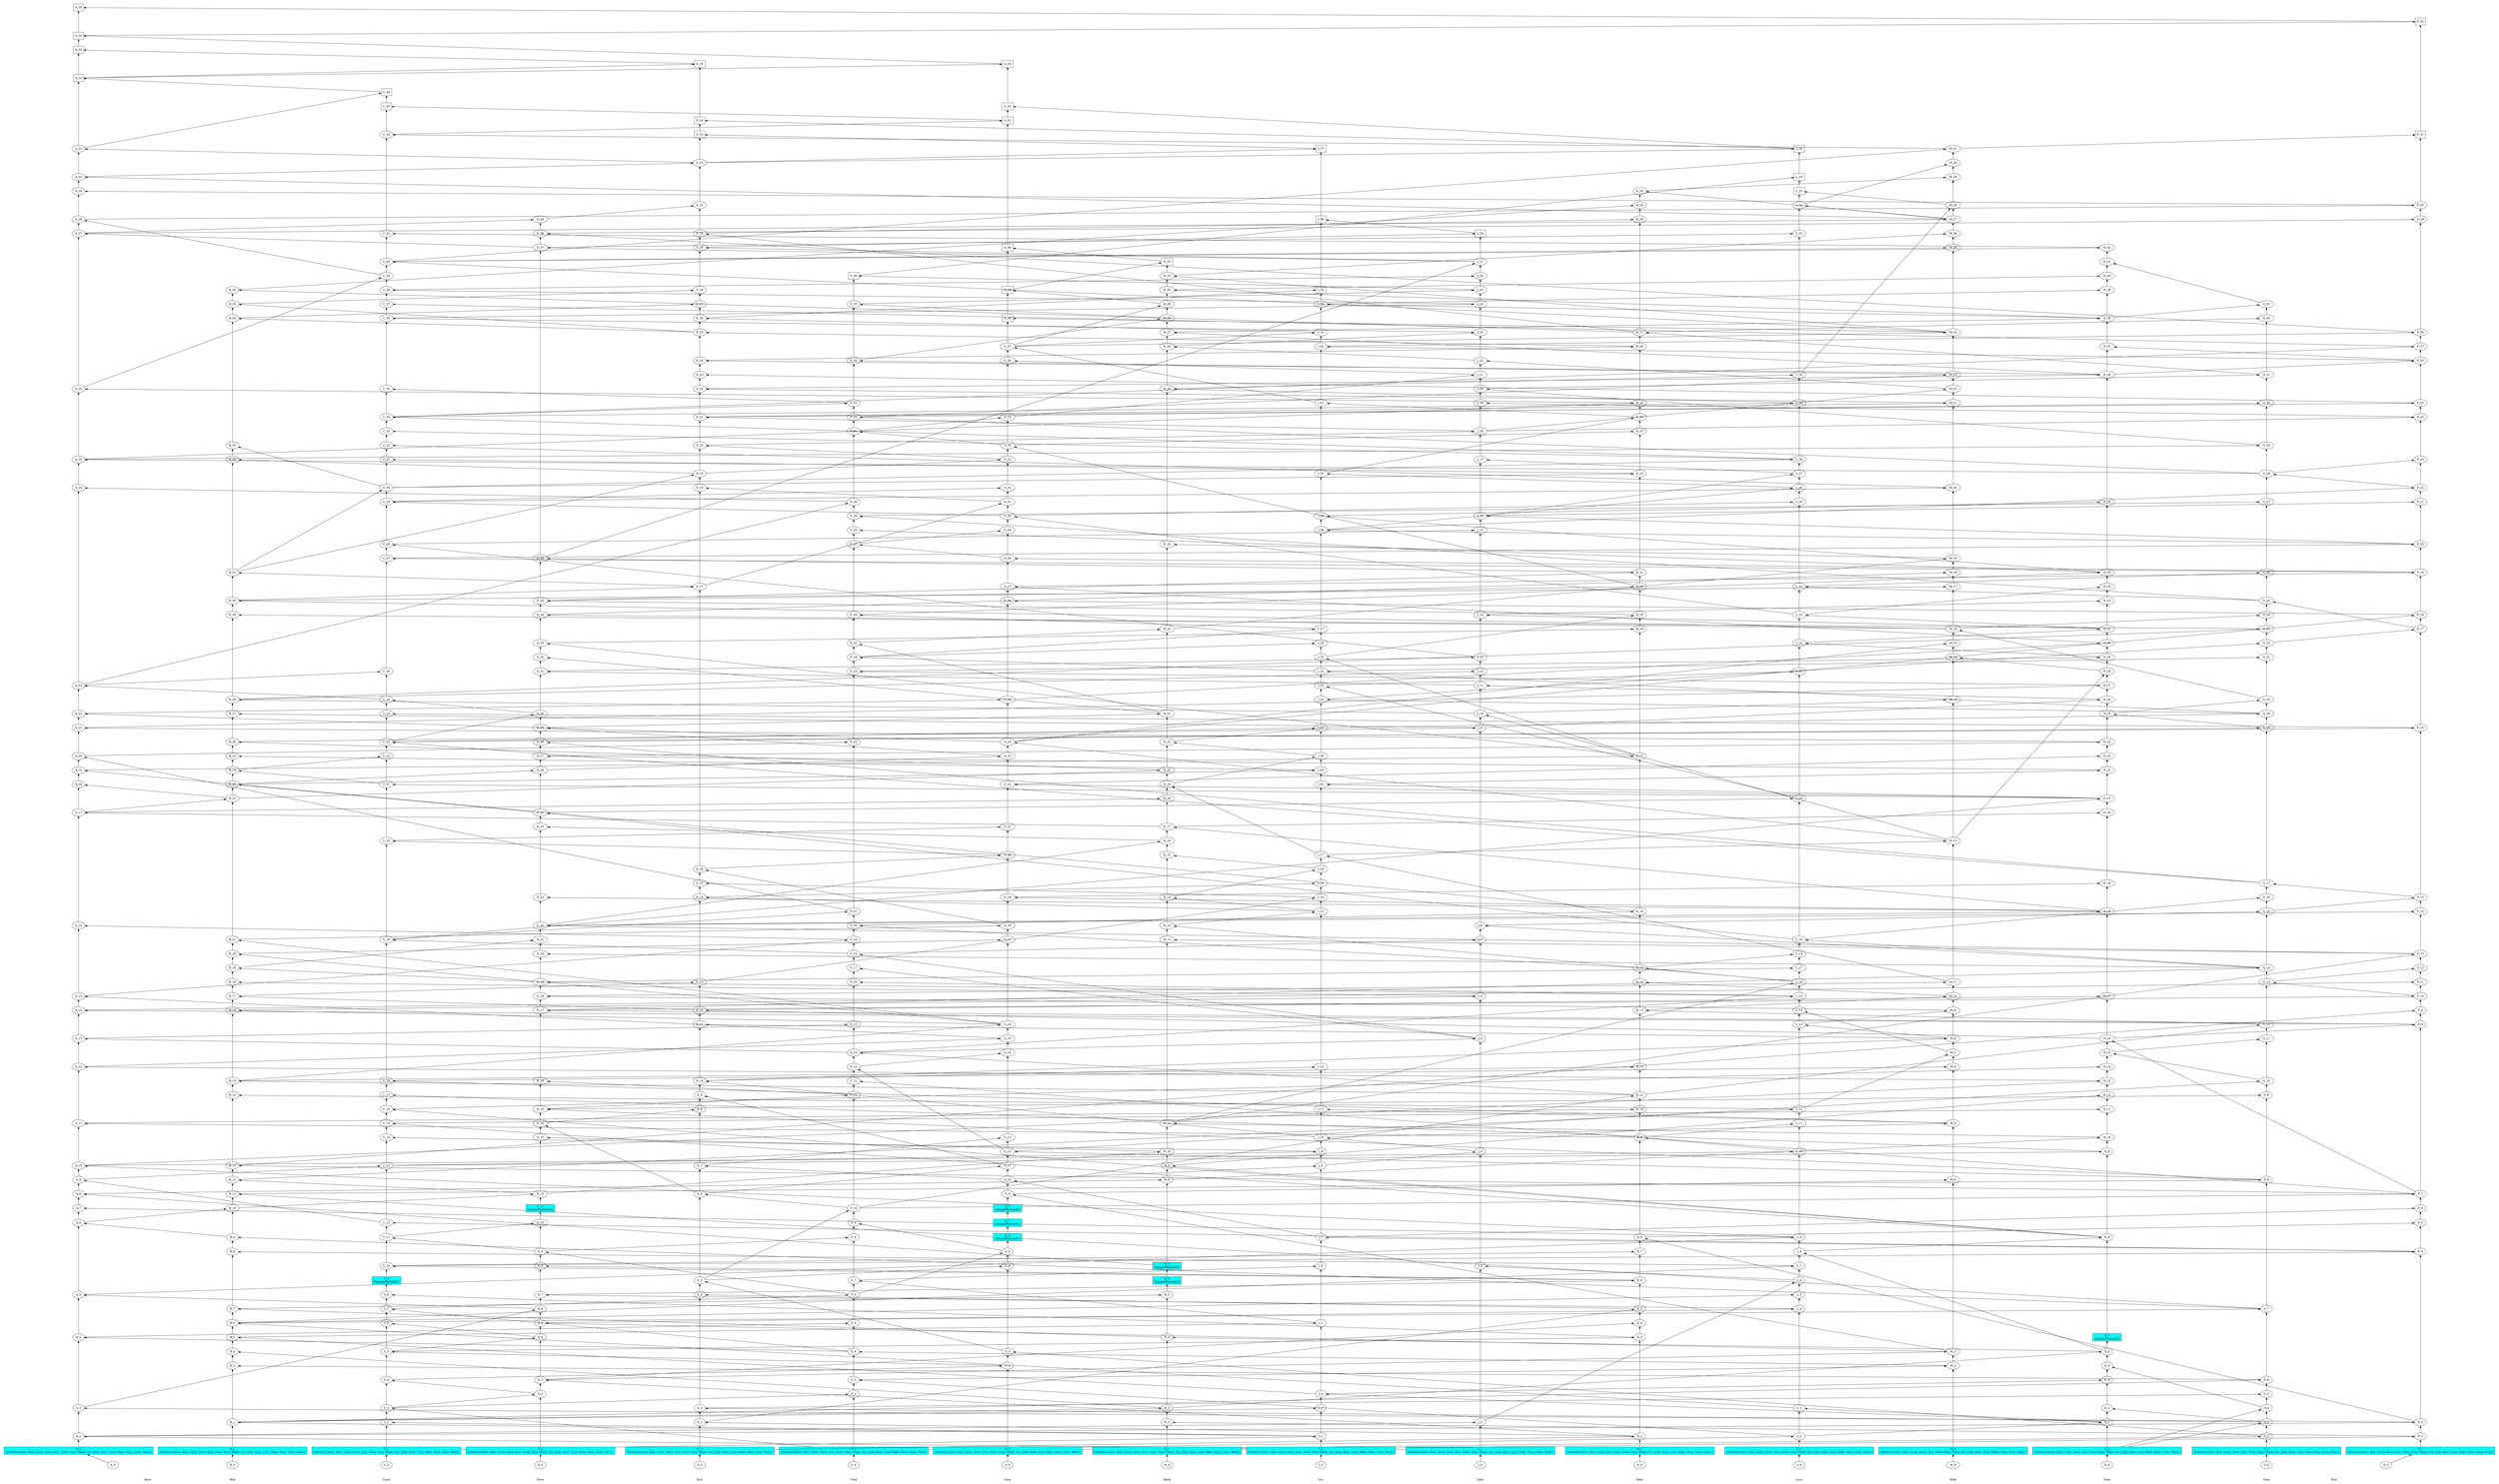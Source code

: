 /// our_id: Alice
/// peer_list: {
///   Alice: PeerState(VOTE|SEND|RECV)
///   Bob: PeerState(VOTE|SEND|RECV)
///   Carol: PeerState(VOTE|SEND|RECV)
///   Dave: PeerState(VOTE|SEND|RECV)
///   Eric: PeerState(VOTE|SEND|RECV)
///   Fred: PeerState(VOTE|SEND|RECV)
///   Gina: PeerState(VOTE|SEND|RECV)
///   Hank: PeerState(VOTE|SEND|RECV)
///   Iris: PeerState(VOTE|SEND|RECV)
///   Judy: PeerState(VOTE|SEND|RECV)
///   Kent: PeerState(VOTE|SEND|RECV)
///   Lucy: PeerState(VOTE|SEND|RECV)
///   Mike: PeerState(VOTE|SEND|RECV)
///   Nina: PeerState(VOTE|SEND|RECV)
///   Oran: PeerState(VOTE|SEND|RECV)
///   Paul: PeerState(VOTE|SEND|RECV)
/// }
digraph GossipGraph {
  splines=false
  rankdir=BT

  style=invis
  subgraph cluster_Alice {
    label="Alice"
    "Alice" [style=invis]
    "Alice" -> "A_0" [style=invis]
    "A_0" -> "A_1" [minlen=1]
    "A_1" -> "A_2" [minlen=1]
    "A_2" -> "A_3" [minlen=2]
    "A_3" -> "A_4" [minlen=5]
    "A_4" -> "A_5" [minlen=3]
    "A_5" -> "A_6" [minlen=5]
    "A_6" -> "A_7" [minlen=1]
    "A_7" -> "A_8" [minlen=1]
    "A_8" -> "A_9" [minlen=1]
    "A_9" -> "A_10" [minlen=1]
    "A_10" -> "A_11" [minlen=3]
    "A_11" -> "A_12" [minlen=4]
    "A_12" -> "A_13" [minlen=2]
    "A_13" -> "A_14" [minlen=2]
    "A_14" -> "A_15" [minlen=1]
    "A_15" -> "A_16" [minlen=5]
    "A_16" -> "A_17" [minlen=8]
    "A_17" -> "A_18" [minlen=2]
    "A_18" -> "A_19" [minlen=1]
    "A_19" -> "A_20" [minlen=1]
    "A_20" -> "A_21" [minlen=2]
    "A_21" -> "A_22" [minlen=1]
    "A_22" -> "A_23" [minlen=2]
    "A_23" -> "A_24" [minlen=14]
    "A_24" -> "A_25" [minlen=2]
    "A_25" -> "A_26" [minlen=5]
    "A_26" -> "A_27" [minlen=11]
    "A_27" -> "A_28" [minlen=1]
    "A_28" -> "A_29" [minlen=2]
    "A_29" -> "A_30" [minlen=1]
    "A_30" -> "A_31" [minlen=2]
    "A_31" -> "A_32" [minlen=5]
    "A_32" -> "A_33" [minlen=2]
    "A_33" -> "A_34" [minlen=1]
    "A_34" -> "A_35" [minlen=2]
  }
  "J_1" -> "A_2" [constraint=false]
  "P_3" -> "A_3" [constraint=false]
  "F_4" -> "A_4" [constraint=false]
  "D_6" -> "A_5" [constraint=false]
  "B_9" -> "A_6" [constraint=false]
  "L_9" -> "A_7" [constraint=false]
  "H_7" -> "A_8" [constraint=false]
  "C_12" -> "A_9" [constraint=false]
  "L_9" -> "A_10" [constraint=false]
  "K_9" -> "A_11" [constraint=false]
  "N_13" -> "A_12" [constraint=false]
  "F_14" -> "A_13" [constraint=false]
  "P_8" -> "A_14" [constraint=false]
  "G_15" -> "A_15" [constraint=false]
  "F_19" -> "A_16" [constraint=false]
  "H_17" -> "A_17" [constraint=false]
  "B_22" -> "A_18" [constraint=false]
  "K_16" -> "A_19" [constraint=false]
  "F_21" -> "A_20" [constraint=false]
  "N_24" -> "A_21" [constraint=false]
  "G_24" -> "A_22" [constraint=false]
  "C_25" -> "A_23" [constraint=false]
  "F_30" -> "A_24" [constraint=false]
  "O_28" -> "A_25" [constraint=false]
  "K_25" -> "A_26" [constraint=false]
  "D_37" -> "A_27" [constraint=false]
  "C_39" -> "A_28" [constraint=false]
  "P_30" -> "A_29" [constraint=false]
  "M_27" -> "A_30" [constraint=false]
  "E_32" -> "A_31" [constraint=false]
  "C_44" -> "A_32" [constraint=false]
  "E_35" -> "A_33" [constraint=false]
  "G_43" -> "A_34" [constraint=false]
  "P_32" -> "A_35" [constraint=false]

  style=invis
  subgraph cluster_Bob {
    label="Bob"
    "Bob" [style=invis]
    "Bob" -> "B_0" [style=invis]
    "B_0" -> "B_1" [minlen=1]
    "B_1" -> "B_2" [minlen=2]
    "B_2" -> "B_3" [minlen=4]
    "B_3" -> "B_4" [minlen=1]
    "B_4" -> "B_5" [minlen=1]
    "B_5" -> "B_6" [minlen=1]
    "B_6" -> "B_7" [minlen=1]
    "B_7" -> "B_8" [minlen=4]
    "B_8" -> "B_9" [minlen=1]
    "B_9" -> "B_10" [minlen=2]
    "B_10" -> "B_11" [minlen=1]
    "B_11" -> "B_12" [minlen=1]
    "B_12" -> "B_13" [minlen=1]
    "B_13" -> "B_14" [minlen=5]
    "B_14" -> "B_15" [minlen=1]
    "B_15" -> "B_16" [minlen=5]
    "B_16" -> "B_17" [minlen=1]
    "B_17" -> "B_18" [minlen=1]
    "B_18" -> "B_19" [minlen=1]
    "B_19" -> "B_20" [minlen=1]
    "B_20" -> "B_21" [minlen=1]
    "B_21" -> "B_22" [minlen=10]
    "B_22" -> "B_23" [minlen=1]
    "B_23" -> "B_24" [minlen=1]
    "B_24" -> "B_25" [minlen=1]
    "B_25" -> "B_26" [minlen=1]
    "B_26" -> "B_27" [minlen=2]
    "B_27" -> "B_28" [minlen=1]
    "B_28" -> "B_29" [minlen=6]
    "B_29" -> "B_30" [minlen=1]
    "B_30" -> "B_31" [minlen=2]
    "B_31" -> "B_32" [minlen=8]
    "B_32" -> "B_33" [minlen=1]
    "B_33" -> "B_34" [minlen=9]
    "B_34" -> "B_35" [minlen=1]
    "B_35" -> "B_36" [minlen=1]
  }
  "I_2" -> "B_2" [constraint=false]
  "O_6" -> "B_3" [constraint=false]
  "H_3" -> "B_4" [constraint=false]
  "I_4" -> "B_5" [constraint=false]
  "L_3" -> "B_6" [constraint=false]
  "H_4" -> "B_7" [constraint=false]
  "L_7" -> "B_8" [constraint=false]
  "O_7" -> "B_9" [constraint=false]
  "A_6" -> "B_10" [constraint=false]
  "O_7" -> "B_11" [constraint=false]
  "D_12" -> "B_12" [constraint=false]
  "P_7" -> "B_13" [constraint=false]
  "L_12" -> "B_14" [constraint=false]
  "K_11" -> "B_15" [constraint=false]
  "G_16" -> "B_16" [constraint=false]
  "E_12" -> "B_17" [constraint=false]
  "J_6" -> "B_18" [constraint=false]
  "D_19" -> "B_19" [constraint=false]
  "G_16" -> "B_20" [constraint=false]
  "G_16" -> "B_21" [constraint=false]
  "A_17" -> "B_22" [constraint=false]
  "D_25" -> "B_23" [constraint=false]
  "C_21" -> "B_24" [constraint=false]
  "I_19" -> "B_25" [constraint=false]
  "H_20" -> "B_26" [constraint=false]
  "J_9" -> "B_27" [constraint=false]
  "J_10" -> "B_28" [constraint=false]
  "O_23" -> "B_29" [constraint=false]
  "M_16" -> "B_30" [constraint=false]
  "E_17" -> "B_31" [constraint=false]
  "E_19" -> "B_32" [constraint=false]
  "C_30" -> "B_33" [constraint=false]
  "E_25" -> "B_34" [constraint=false]
  "E_25" -> "B_35" [constraint=false]
  "K_27" -> "B_36" [constraint=false]

  style=invis
  subgraph cluster_Carol {
    label="Carol"
    "Carol" [style=invis]
    "Carol" -> "C_0" [style=invis]
    "C_0" -> "C_1" [minlen=1]
    "C_1" -> "C_2" [minlen=2]
    "C_2" -> "C_3" [minlen=1]
    "C_3" -> "C_4" [minlen=2]
    "C_4" -> "C_5" [minlen=2]
    "C_5" -> "C_6" [minlen=2]
    "C_6" -> "C_7" [minlen=1]
    "C_7" -> "C_8" [minlen=1]
    "C_8" -> "C_9" [minlen=1]
    "C_9" -> "C_10" [minlen=1]
    "C_10" -> "C_11" [minlen=2]
    "C_11" -> "C_12" [minlen=1]
    "C_12" -> "C_13" [minlen=4]
    "C_13" -> "C_14" [minlen=2]
    "C_14" -> "C_15" [minlen=1]
    "C_15" -> "C_16" [minlen=1]
    "C_16" -> "C_17" [minlen=1]
    "C_17" -> "C_18" [minlen=1]
    "C_18" -> "C_19" [minlen=10]
    "C_19" -> "C_20" [minlen=7]
    "C_20" -> "C_21" [minlen=4]
    "C_21" -> "C_22" [minlen=2]
    "C_22" -> "C_23" [minlen=1]
    "C_23" -> "C_24" [minlen=2]
    "C_24" -> "C_25" [minlen=1]
    "C_25" -> "C_26" [minlen=2]
    "C_26" -> "C_27" [minlen=8]
    "C_27" -> "C_28" [minlen=1]
    "C_28" -> "C_29" [minlen=3]
    "C_29" -> "C_30" [minlen=1]
    "C_30" -> "C_31" [minlen=2]
    "C_31" -> "C_32" [minlen=1]
    "C_32" -> "C_33" [minlen=1]
    "C_33" -> "C_34" [minlen=1]
    "C_34" -> "C_35" [minlen=2]
    "C_35" -> "C_36" [minlen=5]
    "C_36" -> "C_37" [minlen=1]
    "C_37" -> "C_38" [minlen=1]
    "C_38" -> "C_39" [minlen=1]
    "C_39" -> "C_40" [minlen=1]
    "C_40" -> "C_41" [minlen=2]
    "C_41" -> "C_42" [minlen=7]
    "C_42" -> "C_43" [minlen=2]
    "C_43" -> "C_44" [minlen=1]
  }
  "I_2" -> "C_2" [constraint=false]
  "F_1" -> "C_3" [constraint=false]
  "D_2" -> "C_4" [constraint=false]
  "G_2" -> "C_5" [constraint=false]
  "D_4" -> "C_6" [constraint=false]
  "F_4" -> "C_7" [constraint=false]
  "K_3" -> "C_8" [constraint=false]
  "K_6" -> "C_10" [constraint=false]
  "D_9" -> "C_11" [constraint=false]
  "P_4" -> "C_12" [constraint=false]
  "A_9" -> "C_13" [constraint=false]
  "I_9" -> "C_14" [constraint=false]
  "N_8" -> "C_15" [constraint=false]
  "N_8" -> "C_16" [constraint=false]
  "N_9" -> "C_17" [constraint=false]
  "M_5" -> "C_18" [constraint=false]
  "F_18" -> "C_19" [constraint=false]
  "G_20" -> "C_20" [constraint=false]
  "N_21" -> "C_21" [constraint=false]
  "B_24" -> "C_22" [constraint=false]
  "O_17" -> "C_23" [constraint=false]
  "P_16" -> "C_24" [constraint=false]
  "D_30" -> "C_25" [constraint=false]
  "A_23" -> "C_26" [constraint=false]
  "P_19" -> "C_27" [constraint=false]
  "J_13" -> "C_28" [constraint=false]
  "G_30" -> "C_29" [constraint=false]
  "B_31" -> "C_30" [constraint=false]
  "K_22" -> "C_31" [constraint=false]
  "M_20" -> "C_32" [constraint=false]
  "L_28" -> "C_33" [constraint=false]
  "L_28" -> "C_34" [constraint=false]
  "F_33" -> "C_35" [constraint=false]
  "J_23" -> "C_36" [constraint=false]
  "P_27" -> "C_37" [constraint=false]
  "J_24" -> "C_38" [constraint=false]
  "A_26" -> "C_39" [constraint=false]
  "M_24" -> "C_40" [constraint=false]
  "N_42" -> "C_41" [constraint=false]
  "M_31" -> "C_42" [constraint=false]
  "G_41" -> "C_43" [constraint=false]
  "A_31" -> "C_44" [constraint=false]

  style=invis
  subgraph cluster_Dave {
    label="Dave"
    "Dave" [style=invis]
    "Dave" -> "D_0" [style=invis]
    "D_0" -> "D_1" [minlen=1]
    "D_1" -> "D_2" [minlen=4]
    "D_2" -> "D_3" [minlen=1]
    "D_3" -> "D_4" [minlen=3]
    "D_4" -> "D_5" [minlen=1]
    "D_5" -> "D_6" [minlen=1]
    "D_6" -> "D_7" [minlen=1]
    "D_7" -> "D_8" [minlen=2]
    "D_8" -> "D_9" [minlen=1]
    "D_9" -> "D_10" [minlen=2]
    "D_10" -> "D_11" [minlen=1]
    "D_11" -> "D_12" [minlen=1]
    "D_12" -> "D_13" [minlen=4]
    "D_13" -> "D_14" [minlen=1]
    "D_14" -> "D_15" [minlen=1]
    "D_15" -> "D_16" [minlen=2]
    "D_16" -> "D_17" [minlen=5]
    "D_17" -> "D_18" [minlen=1]
    "D_18" -> "D_19" [minlen=1]
    "D_19" -> "D_20" [minlen=2]
    "D_20" -> "D_21" [minlen=1]
    "D_21" -> "D_22" [minlen=1]
    "D_22" -> "D_23" [minlen=2]
    "D_23" -> "D_24" [minlen=5]
    "D_24" -> "D_25" [minlen=1]
    "D_25" -> "D_26" [minlen=3]
    "D_26" -> "D_27" [minlen=1]
    "D_27" -> "D_28" [minlen=1]
    "D_28" -> "D_29" [minlen=1]
    "D_29" -> "D_30" [minlen=1]
    "D_30" -> "D_31" [minlen=3]
    "D_31" -> "D_32" [minlen=1]
    "D_32" -> "D_33" [minlen=1]
    "D_33" -> "D_34" [minlen=2]
    "D_34" -> "D_35" [minlen=1]
    "D_35" -> "D_36" [minlen=3]
    "D_36" -> "D_37" [minlen=22]
    "D_37" -> "D_38" [minlen=1]
    "D_38" -> "D_39" [minlen=1]
  }
  "C_3" -> "D_2" [constraint=false]
  "K_2" -> "D_3" [constraint=false]
  "C_5" -> "D_4" [constraint=false]
  "M_3" -> "D_5" [constraint=false]
  "A_3" -> "D_6" [constraint=false]
  "L_4" -> "D_7" [constraint=false]
  "K_6" -> "D_8" [constraint=false]
  "F_6" -> "D_9" [constraint=false]
  "C_11" -> "D_10" [constraint=false]
  "B_10" -> "D_12" [constraint=false]
  "H_10" -> "D_13" [constraint=false]
  "E_6" -> "D_14" [constraint=false]
  "O_8" -> "D_15" [constraint=false]
  "F_11" -> "D_16" [constraint=false]
  "P_8" -> "D_17" [constraint=false]
  "M_9" -> "D_18" [constraint=false]
  "L_15" -> "D_19" [constraint=false]
  "O_14" -> "D_20" [constraint=false]
  "B_19" -> "D_21" [constraint=false]
  "P_13" -> "D_22" [constraint=false]
  "N_18" -> "D_23" [constraint=false]
  "H_16" -> "D_24" [constraint=false]
  "L_19" -> "D_25" [constraint=false]
  "B_23" -> "D_26" [constraint=false]
  "N_22" -> "D_27" [constraint=false]
  "O_17" -> "D_28" [constraint=false]
  "G_23" -> "D_29" [constraint=false]
  "C_23" -> "D_30" [constraint=false]
  "J_11" -> "D_31" [constraint=false]
  "H_22" -> "D_32" [constraint=false]
  "K_17" -> "D_33" [constraint=false]
  "M_16" -> "D_34" [constraint=false]
  "K_19" -> "D_35" [constraint=false]
  "K_21" -> "D_36" [constraint=false]
  "J_27" -> "D_37" [constraint=false]
  "P_28" -> "D_38" [constraint=false]
  "A_27" -> "D_39" [constraint=false]

  style=invis
  subgraph cluster_Eric {
    label="Eric"
    "Eric" [style=invis]
    "Eric" -> "E_0" [style=invis]
    "E_0" -> "E_1" [minlen=1]
    "E_1" -> "E_2" [minlen=2]
    "E_2" -> "E_3" [minlen=1]
    "E_3" -> "E_4" [minlen=8]
    "E_4" -> "E_5" [minlen=1]
    "E_5" -> "E_6" [minlen=6]
    "E_6" -> "E_7" [minlen=2]
    "E_7" -> "E_8" [minlen=4]
    "E_8" -> "E_9" [minlen=1]
    "E_9" -> "E_10" [minlen=1]
    "E_10" -> "E_11" [minlen=4]
    "E_11" -> "E_12" [minlen=1]
    "E_12" -> "E_13" [minlen=2]
    "E_13" -> "E_14" [minlen=6]
    "E_14" -> "E_15" [minlen=1]
    "E_15" -> "E_16" [minlen=1]
    "E_16" -> "E_17" [minlen=20]
    "E_17" -> "E_18" [minlen=7]
    "E_18" -> "E_19" [minlen=1]
    "E_19" -> "E_20" [minlen=2]
    "E_20" -> "E_21" [minlen=2]
    "E_21" -> "E_22" [minlen=2]
    "E_22" -> "E_23" [minlen=1]
    "E_23" -> "E_24" [minlen=1]
    "E_24" -> "E_25" [minlen=2]
    "E_25" -> "E_26" [minlen=1]
    "E_26" -> "E_27" [minlen=1]
    "E_27" -> "E_28" [minlen=1]
    "E_28" -> "E_29" [minlen=3]
    "E_29" -> "E_30" [minlen=1]
    "E_30" -> "E_31" [minlen=2]
    "E_31" -> "E_32" [minlen=3]
    "E_32" -> "E_33" [minlen=2]
    "E_33" -> "E_34" [minlen=1]
    "E_34" -> "E_35" [minlen=4]
  }
  "K_2" -> "E_2" [constraint=false]
  "O_3" -> "E_3" [constraint=false]
  "K_5" -> "E_4" [constraint=false]
  "G_3" -> "E_5" [constraint=false]
  "F_10" -> "E_6" [constraint=false]
  "G_10" -> "E_7" [constraint=false]
  "D_14" -> "E_8" [constraint=false]
  "G_11" -> "E_9" [constraint=false]
  "I_10" -> "E_10" [constraint=false]
  "M_8" -> "E_11" [constraint=false]
  "N_16" -> "E_12" [constraint=false]
  "B_17" -> "E_13" [constraint=false]
  "I_13" -> "E_14" [constraint=false]
  "I_14" -> "E_15" [constraint=false]
  "G_18" -> "E_16" [constraint=false]
  "B_30" -> "E_17" [constraint=false]
  "G_31" -> "E_18" [constraint=false]
  "B_31" -> "E_19" [constraint=false]
  "G_33" -> "E_20" [constraint=false]
  "J_18" -> "E_21" [constraint=false]
  "M_21" -> "E_22" [constraint=false]
  "P_25" -> "E_23" [constraint=false]
  "N_36" -> "E_24" [constraint=false]
  "K_26" -> "E_25" [constraint=false]
  "I_33" -> "E_26" [constraint=false]
  "B_34" -> "E_27" [constraint=false]
  "B_35" -> "E_28" [constraint=false]
  "J_27" -> "E_29" [constraint=false]
  "K_27" -> "E_30" [constraint=false]
  "D_39" -> "E_31" [constraint=false]
  "A_30" -> "E_32" [constraint=false]
  "I_37" -> "E_33" [constraint=false]
  "L_35" -> "E_34" [constraint=false]
  "A_32" -> "E_35" [constraint=false]

  style=invis
  subgraph cluster_Fred {
    label="Fred"
    "Fred" [style=invis]
    "Fred" -> "F_0" [style=invis]
    "F_0" -> "F_1" [minlen=1]
    "F_1" -> "F_2" [minlen=4]
    "F_2" -> "F_3" [minlen=1]
    "F_3" -> "F_4" [minlen=2]
    "F_4" -> "F_5" [minlen=2]
    "F_5" -> "F_6" [minlen=2]
    "F_6" -> "F_7" [minlen=1]
    "F_7" -> "F_8" [minlen=3]
    "F_8" -> "F_9" [minlen=1]
    "F_9" -> "F_10" [minlen=1]
    "F_10" -> "F_11" [minlen=8]
    "F_11" -> "F_12" [minlen=1]
    "F_12" -> "F_13" [minlen=1]
    "F_13" -> "F_14" [minlen=1]
    "F_14" -> "F_15" [minlen=2]
    "F_15" -> "F_16" [minlen=3]
    "F_16" -> "F_17" [minlen=1]
    "F_17" -> "F_18" [minlen=1]
    "F_18" -> "F_19" [minlen=1]
    "F_19" -> "F_20" [minlen=1]
    "F_20" -> "F_21" [minlen=1]
    "F_21" -> "F_22" [minlen=12]
    "F_22" -> "F_23" [minlen=5]
    "F_23" -> "F_24" [minlen=1]
    "F_24" -> "F_25" [minlen=1]
    "F_25" -> "F_26" [minlen=2]
    "F_26" -> "F_27" [minlen=5]
    "F_27" -> "F_28" [minlen=1]
    "F_28" -> "F_29" [minlen=1]
    "F_29" -> "F_30" [minlen=1]
    "F_30" -> "F_31" [minlen=5]
    "F_31" -> "F_32" [minlen=1]
    "F_32" -> "F_33" [minlen=1]
    "F_33" -> "F_34" [minlen=3]
    "F_34" -> "F_35" [minlen=4]
    "F_35" -> "F_36" [minlen=2]
  }
  "C_3" -> "F_2" [constraint=false]
  "L_2" -> "F_3" [constraint=false]
  "M_2" -> "F_4" [constraint=false]
  "A_4" -> "F_5" [constraint=false]
  "C_7" -> "F_6" [constraint=false]
  "I_5" -> "F_7" [constraint=false]
  "D_9" -> "F_8" [constraint=false]
  "G_5" -> "F_9" [constraint=false]
  "E_5" -> "F_10" [constraint=false]
  "D_15" -> "F_11" [constraint=false]
  "P_7" -> "F_12" [constraint=false]
  "G_12" -> "F_13" [constraint=false]
  "K_11" -> "F_14" [constraint=false]
  "A_13" -> "F_15" [constraint=false]
  "L_15" -> "F_16" [constraint=false]
  "J_5" -> "F_17" [constraint=false]
  "J_5" -> "F_18" [constraint=false]
  "A_15" -> "F_19" [constraint=false]
  "K_15" -> "F_20" [constraint=false]
  "C_19" -> "F_21" [constraint=false]
  "A_20" -> "F_22" [constraint=false]
  "N_27" -> "F_23" [constraint=false]
  "I_24" -> "F_24" [constraint=false]
  "H_22" -> "F_25" [constraint=false]
  "I_27" -> "F_26" [constraint=false]
  "G_28" -> "F_27" [constraint=false]
  "N_34" -> "F_28" [constraint=false]
  "O_25" -> "F_29" [constraint=false]
  "A_23" -> "F_30" [constraint=false]
  "G_34" -> "F_31" [constraint=false]
  "O_28" -> "F_32" [constraint=false]
  "C_34" -> "F_33" [constraint=false]
  "M_23" -> "F_34" [constraint=false]
  "H_28" -> "F_35" [constraint=false]
  "J_25" -> "F_36" [constraint=false]

  style=invis
  subgraph cluster_Gina {
    label="Gina"
    "Gina" [style=invis]
    "Gina" -> "G_0" [style=invis]
    "G_0" -> "G_1" [minlen=1]
    "G_1" -> "G_2" [minlen=6]
    "G_2" -> "G_3" [minlen=1]
    "G_3" -> "G_4" [minlen=6]
    "G_4" -> "G_5" [minlen=1]
    "G_5" -> "G_6" [minlen=1]
    "G_6" -> "G_7" [minlen=1]
    "G_7" -> "G_8" [minlen=1]
    "G_8" -> "G_9" [minlen=1]
    "G_9" -> "G_10" [minlen=1]
    "G_10" -> "G_11" [minlen=1]
    "G_11" -> "G_12" [minlen=1]
    "G_12" -> "G_13" [minlen=1]
    "G_13" -> "G_14" [minlen=6]
    "G_14" -> "G_15" [minlen=1]
    "G_15" -> "G_16" [minlen=1]
    "G_16" -> "G_17" [minlen=6]
    "G_17" -> "G_18" [minlen=1]
    "G_18" -> "G_19" [minlen=2]
    "G_19" -> "G_20" [minlen=3]
    "G_20" -> "G_21" [minlen=2]
    "G_21" -> "G_22" [minlen=3]
    "G_22" -> "G_23" [minlen=2]
    "G_23" -> "G_24" [minlen=1]
    "G_24" -> "G_25" [minlen=3]
    "G_25" -> "G_26" [minlen=7]
    "G_26" -> "G_27" [minlen=1]
    "G_27" -> "G_28" [minlen=2]
    "G_28" -> "G_29" [minlen=2]
    "G_29" -> "G_30" [minlen=1]
    "G_30" -> "G_31" [minlen=1]
    "G_31" -> "G_32" [minlen=1]
    "G_32" -> "G_33" [minlen=2]
    "G_33" -> "G_34" [minlen=1]
    "G_34" -> "G_35" [minlen=2]
    "G_35" -> "G_36" [minlen=4]
    "G_36" -> "G_37" [minlen=1]
    "G_37" -> "G_38" [minlen=2]
    "G_38" -> "G_39" [minlen=2]
    "G_39" -> "G_40" [minlen=3]
    "G_40" -> "G_41" [minlen=9]
    "G_41" -> "G_42" [minlen=1]
    "G_42" -> "G_43" [minlen=3]
  }
  "C_4" -> "G_2" [constraint=false]
  "O_2" -> "G_3" [constraint=false]
  "E_5" -> "G_4" [constraint=false]
  "F_6" -> "G_5" [constraint=false]
  "M_3" -> "G_9" [constraint=false]
  "I_7" -> "G_10" [constraint=false]
  "E_6" -> "G_11" [constraint=false]
  "O_8" -> "G_12" [constraint=false]
  "E_7" -> "G_13" [constraint=false]
  "F_13" -> "G_14" [constraint=false]
  "A_12" -> "G_15" [constraint=false]
  "B_15" -> "G_16" [constraint=false]
  "B_20" -> "G_17" [constraint=false]
  "B_21" -> "G_18" [constraint=false]
  "N_18" -> "G_19" [constraint=false]
  "E_16" -> "G_20" [constraint=false]
  "C_20" -> "G_21" [constraint=false]
  "N_21" -> "G_22" [constraint=false]
  "D_26" -> "G_23" [constraint=false]
  "M_12" -> "G_24" [constraint=false]
  "A_22" -> "G_25" [constraint=false]
  "P_18" -> "G_26" [constraint=false]
  "N_30" -> "G_27" [constraint=false]
  "P_19" -> "G_28" [constraint=false]
  "F_27" -> "G_29" [constraint=false]
  "L_23" -> "G_30" [constraint=false]
  "E_17" -> "G_31" [constraint=false]
  "C_29" -> "G_32" [constraint=false]
  "E_19" -> "G_33" [constraint=false]
  "K_20" -> "G_34" [constraint=false]
  "F_31" -> "G_35" [constraint=false]
  "J_21" -> "G_36" [constraint=false]
  "I_31" -> "G_37" [constraint=false]
  "M_24" -> "G_38" [constraint=false]
  "H_29" -> "G_39" [constraint=false]
  "H_32" -> "G_40" [constraint=false]
  "C_42" -> "G_41" [constraint=false]
  "L_35" -> "G_42" [constraint=false]
  "A_32" -> "G_43" [constraint=false]

  style=invis
  subgraph cluster_Hank {
    label="Hank"
    "Hank" [style=invis]
    "Hank" -> "H_0" [style=invis]
    "H_0" -> "H_1" [minlen=1]
    "H_1" -> "H_2" [minlen=2]
    "H_2" -> "H_3" [minlen=1]
    "H_3" -> "H_4" [minlen=5]
    "H_4" -> "H_5" [minlen=3]
    "H_5" -> "H_6" [minlen=1]
    "H_6" -> "H_7" [minlen=1]
    "H_7" -> "H_8" [minlen=6]
    "H_8" -> "H_9" [minlen=1]
    "H_9" -> "H_10" [minlen=1]
    "H_10" -> "H_11" [minlen=2]
    "H_11" -> "H_12" [minlen=13]
    "H_12" -> "H_13" [minlen=1]
    "H_13" -> "H_14" [minlen=2]
    "H_14" -> "H_15" [minlen=3]
    "H_15" -> "H_16" [minlen=1]
    "H_16" -> "H_17" [minlen=1]
    "H_17" -> "H_18" [minlen=2]
    "H_18" -> "H_19" [minlen=1]
    "H_19" -> "H_20" [minlen=1]
    "H_20" -> "H_21" [minlen=2]
    "H_21" -> "H_22" [minlen=2]
    "H_22" -> "H_23" [minlen=6]
    "H_23" -> "H_24" [minlen=6]
    "H_24" -> "H_25" [minlen=11]
    "H_25" -> "H_26" [minlen=3]
    "H_26" -> "H_27" [minlen=1]
    "H_27" -> "H_28" [minlen=1]
    "H_28" -> "H_29" [minlen=1]
    "H_29" -> "H_30" [minlen=1]
    "H_30" -> "H_31" [minlen=1]
    "H_31" -> "H_32" [minlen=1]
  }
  "P_2" -> "H_2" [constraint=false]
  "B_2" -> "H_3" [constraint=false]
  "N_6" -> "H_4" [constraint=false]
  "B_7" -> "H_5" [constraint=false]
  "A_8" -> "H_8" [constraint=false]
  "N_8" -> "H_9" [constraint=false]
  "D_12" -> "H_10" [constraint=false]
  "N_10" -> "H_11" [constraint=false]
  "P_13" -> "H_12" [constraint=false]
  "L_16" -> "H_13" [constraint=false]
  "I_13" -> "H_14" [constraint=false]
  "I_16" -> "H_15" [constraint=false]
  "D_22" -> "H_16" [constraint=false]
  "N_18" -> "H_17" [constraint=false]
  "A_17" -> "H_18" [constraint=false]
  "I_17" -> "H_19" [constraint=false]
  "B_22" -> "H_20" [constraint=false]
  "I_20" -> "H_21" [constraint=false]
  "D_29" -> "H_22" [constraint=false]
  "F_25" -> "H_23" [constraint=false]
  "M_19" -> "H_24" [constraint=false]
  "L_29" -> "H_25" [constraint=false]
  "J_22" -> "H_26" [constraint=false]
  "N_36" -> "H_27" [constraint=false]
  "F_34" -> "H_28" [constraint=false]
  "G_37" -> "H_29" [constraint=false]
  "N_38" -> "H_30" [constraint=false]
  "M_24" -> "H_31" [constraint=false]
  "G_39" -> "H_32" [constraint=false]

  style=invis
  subgraph cluster_Iris {
    label="Iris"
    "Iris" [style=invis]
    "Iris" -> "I_0" [style=invis]
    "I_0" -> "I_1" [minlen=1]
    "I_1" -> "I_2" [minlen=1]
    "I_2" -> "I_3" [minlen=2]
    "I_3" -> "I_4" [minlen=1]
    "I_4" -> "I_5" [minlen=5]
    "I_5" -> "I_6" [minlen=4]
    "I_6" -> "I_7" [minlen=2]
    "I_7" -> "I_8" [minlen=5]
    "I_8" -> "I_9" [minlen=1]
    "I_9" -> "I_10" [minlen=1]
    "I_10" -> "I_11" [minlen=2]
    "I_11" -> "I_12" [minlen=3]
    "I_12" -> "I_13" [minlen=11]
    "I_13" -> "I_14" [minlen=1]
    "I_14" -> "I_15" [minlen=1]
    "I_15" -> "I_16" [minlen=1]
    "I_16" -> "I_17" [minlen=1]
    "I_17" -> "I_18" [minlen=5]
    "I_18" -> "I_19" [minlen=1]
    "I_19" -> "I_20" [minlen=1]
    "I_20" -> "I_21" [minlen=2]
    "I_21" -> "I_22" [minlen=2]
    "I_22" -> "I_23" [minlen=1]
    "I_23" -> "I_24" [minlen=1]
    "I_24" -> "I_25" [minlen=1]
    "I_25" -> "I_26" [minlen=1]
    "I_26" -> "I_27" [minlen=1]
    "I_27" -> "I_28" [minlen=7]
    "I_28" -> "I_29" [minlen=1]
    "I_29" -> "I_30" [minlen=3]
    "I_30" -> "I_31" [minlen=5]
    "I_31" -> "I_32" [minlen=4]
    "I_32" -> "I_33" [minlen=1]
    "I_33" -> "I_34" [minlen=2]
    "I_34" -> "I_35" [minlen=1]
    "I_35" -> "I_36" [minlen=5]
    "I_36" -> "I_37" [minlen=5]
  }
  "C_1" -> "I_2" [constraint=false]
  "B_2" -> "I_3" [constraint=false]
  "N_2" -> "I_4" [constraint=false]
  "B_5" -> "I_5" [constraint=false]
  "F_7" -> "I_6" [constraint=false]
  "P_4" -> "I_7" [constraint=false]
  "G_10" -> "I_8" [constraint=false]
  "C_13" -> "I_9" [constraint=false]
  "J_4" -> "I_10" [constraint=false]
  "M_5" -> "I_11" [constraint=false]
  "E_10" -> "I_12" [constraint=false]
  "H_13" -> "I_13" [constraint=false]
  "E_13" -> "I_14" [constraint=false]
  "E_14" -> "I_15" [constraint=false]
  "H_14" -> "I_16" [constraint=false]
  "M_11" -> "I_17" [constraint=false]
  "N_21" -> "I_18" [constraint=false]
  "B_23" -> "I_19" [constraint=false]
  "H_19" -> "I_20" [constraint=false]
  "H_21" -> "I_21" [constraint=false]
  "O_19" -> "I_22" [constraint=false]
  "L_20" -> "I_23" [constraint=false]
  "O_19" -> "I_24" [constraint=false]
  "K_17" -> "I_25" [constraint=false]
  "F_24" -> "I_26" [constraint=false]
  "F_24" -> "I_27" [constraint=false]
  "P_20" -> "I_28" [constraint=false]
  "N_34" -> "I_29" [constraint=false]
  "L_26" -> "I_30" [constraint=false]
  "K_24" -> "I_31" [constraint=false]
  "P_26" -> "I_32" [constraint=false]
  "G_37" -> "I_33" [constraint=false]
  "N_38" -> "I_34" [constraint=false]
  "E_26" -> "I_35" [constraint=false]
  "J_28" -> "I_36" [constraint=false]
  "E_32" -> "I_37" [constraint=false]

  style=invis
  subgraph cluster_Judy {
    label="Judy"
    "Judy" [style=invis]
    "Judy" -> "J_0" [style=invis]
    "J_0" -> "J_1" [minlen=1]
    "J_1" -> "J_2" [minlen=2]
    "J_2" -> "J_3" [minlen=11]
    "J_3" -> "J_4" [minlen=8]
    "J_4" -> "J_5" [minlen=8]
    "J_5" -> "J_6" [minlen=3]
    "J_6" -> "J_7" [minlen=4]
    "J_7" -> "J_8" [minlen=1]
    "J_8" -> "J_9" [minlen=14]
    "J_9" -> "J_10" [minlen=1]
    "J_10" -> "J_11" [minlen=2]
    "J_11" -> "J_12" [minlen=1]
    "J_12" -> "J_13" [minlen=1]
    "J_13" -> "J_14" [minlen=3]
    "J_14" -> "J_15" [minlen=6]
    "J_15" -> "J_16" [minlen=1]
    "J_16" -> "J_17" [minlen=4]
    "J_17" -> "J_18" [minlen=2]
    "J_18" -> "J_19" [minlen=2]
    "J_19" -> "J_20" [minlen=1]
    "J_20" -> "J_21" [minlen=1]
    "J_21" -> "J_22" [minlen=1]
    "J_22" -> "J_23" [minlen=2]
    "J_23" -> "J_24" [minlen=2]
    "J_24" -> "J_25" [minlen=1]
    "J_25" -> "J_26" [minlen=1]
    "J_26" -> "J_27" [minlen=1]
    "J_27" -> "J_28" [minlen=2]
  }
  "A_2" -> "J_2" [constraint=false]
  "L_6" -> "J_3" [constraint=false]
  "I_8" -> "J_4" [constraint=false]
  "F_14" -> "J_5" [constraint=false]
  "B_16" -> "J_6" [constraint=false]
  "F_18" -> "J_7" [constraint=false]
  "O_14" -> "J_8" [constraint=false]
  "B_26" -> "J_9" [constraint=false]
  "M_12" -> "J_10" [constraint=false]
  "N_26" -> "J_11" [constraint=false]
  "B_28" -> "J_12" [constraint=false]
  "D_31" -> "J_13" [constraint=false]
  "N_31" -> "J_14" [constraint=false]
  "C_28" -> "J_15" [constraint=false]
  "P_20" -> "J_16" [constraint=false]
  "L_27" -> "J_17" [constraint=false]
  "E_20" -> "J_18" [constraint=false]
  "P_24" -> "J_19" [constraint=false]
  "O_29" -> "J_20" [constraint=false]
  "G_35" -> "J_21" [constraint=false]
  "M_22" -> "J_22" [constraint=false]
  "H_26" -> "J_23" [constraint=false]
  "C_36" -> "J_24" [constraint=false]
  "F_35" -> "J_25" [constraint=false]
  "C_38" -> "J_26" [constraint=false]
  "D_36" -> "J_27" [constraint=false]
  "E_29" -> "J_28" [constraint=false]

  style=invis
  subgraph cluster_Kent {
    label="Kent"
    "Kent" [style=invis]
    "Kent" -> "K_0" [style=invis]
    "K_0" -> "K_1" [minlen=1]
    "K_1" -> "K_2" [minlen=1]
    "K_2" -> "K_3" [minlen=7]
    "K_3" -> "K_4" [minlen=1]
    "K_4" -> "K_5" [minlen=1]
    "K_5" -> "K_6" [minlen=2]
    "K_6" -> "K_7" [minlen=2]
    "K_7" -> "K_8" [minlen=1]
    "K_8" -> "K_9" [minlen=7]
    "K_9" -> "K_10" [minlen=2]
    "K_10" -> "K_11" [minlen=1]
    "K_11" -> "K_12" [minlen=2]
    "K_12" -> "K_13" [minlen=4]
    "K_13" -> "K_14" [minlen=2]
    "K_14" -> "K_15" [minlen=1]
    "K_15" -> "K_16" [minlen=4]
    "K_16" -> "K_17" [minlen=11]
    "K_17" -> "K_18" [minlen=9]
    "K_18" -> "K_19" [minlen=1]
    "K_19" -> "K_20" [minlen=2]
    "K_20" -> "K_21" [minlen=1]
    "K_21" -> "K_22" [minlen=7]
    "K_22" -> "K_23" [minlen=3]
    "K_23" -> "K_24" [minlen=1]
    "K_24" -> "K_25" [minlen=1]
    "K_25" -> "K_26" [minlen=4]
    "K_26" -> "K_27" [minlen=1]
    "K_27" -> "K_28" [minlen=8]
    "K_28" -> "K_29" [minlen=1]
    "K_29" -> "K_30" [minlen=1]
  }
  "E_1" -> "K_2" [constraint=false]
  "C_5" -> "K_3" [constraint=false]
  "D_3" -> "K_4" [constraint=false]
  "E_2" -> "K_5" [constraint=false]
  "D_7" -> "K_6" [constraint=false]
  "C_10" -> "K_7" [constraint=false]
  "P_3" -> "K_8" [constraint=false]
  "L_10" -> "K_9" [constraint=false]
  "A_11" -> "K_10" [constraint=false]
  "F_10" -> "K_11" [constraint=false]
  "B_15" -> "K_12" [constraint=false]
  "O_12" -> "K_13" [constraint=false]
  "M_10" -> "K_14" [constraint=false]
  "L_16" -> "K_15" [constraint=false]
  "F_20" -> "K_16" [constraint=false]
  "A_19" -> "K_17" [constraint=false]
  "D_33" -> "K_18" [constraint=false]
  "I_25" -> "K_19" [constraint=false]
  "D_35" -> "K_20" [constraint=false]
  "D_35" -> "K_21" [constraint=false]
  "C_30" -> "K_22" [constraint=false]
  "G_34" -> "K_23" [constraint=false]
  "I_30" -> "K_24" [constraint=false]
  "A_25" -> "K_25" [constraint=false]
  "E_24" -> "K_26" [constraint=false]
  "O_31" -> "K_27" [constraint=false]
  "E_30" -> "K_28" [constraint=false]
  "B_36" -> "K_29" [constraint=false]
  "M_27" -> "K_30" [constraint=false]

  style=invis
  subgraph cluster_Lucy {
    label="Lucy"
    "Lucy" [style=invis]
    "Lucy" -> "L_0" [style=invis]
    "L_0" -> "L_1" [minlen=1]
    "L_1" -> "L_2" [minlen=1]
    "L_2" -> "L_3" [minlen=2]
    "L_3" -> "L_4" [minlen=7]
    "L_4" -> "L_5" [minlen=1]
    "L_5" -> "L_6" [minlen=1]
    "L_6" -> "L_7" [minlen=1]
    "L_7" -> "L_8" [minlen=1]
    "L_8" -> "L_9" [minlen=1]
    "L_9" -> "L_10" [minlen=6]
    "L_10" -> "L_11" [minlen=2]
    "L_11" -> "L_12" [minlen=1]
    "L_12" -> "L_13" [minlen=6]
    "L_13" -> "L_14" [minlen=1]
    "L_14" -> "L_15" [minlen=1]
    "L_15" -> "L_16" [minlen=1]
    "L_16" -> "L_17" [minlen=1]
    "L_17" -> "L_18" [minlen=1]
    "L_18" -> "L_19" [minlen=1]
    "L_19" -> "L_20" [minlen=10]
    "L_20" -> "L_21" [minlen=9]
    "L_21" -> "L_22" [minlen=2]
    "L_22" -> "L_23" [minlen=2]
    "L_23" -> "L_24" [minlen=2]
    "L_24" -> "L_25" [minlen=6]
    "L_25" -> "L_26" [minlen=1]
    "L_26" -> "L_27" [minlen=1]
    "L_27" -> "L_28" [minlen=1]
    "L_28" -> "L_29" [minlen=4]
    "L_29" -> "L_30" [minlen=2]
    "L_30" -> "L_31" [minlen=10]
    "L_31" -> "L_32" [minlen=2]
    "L_32" -> "L_33" [minlen=1]
    "L_33" -> "L_34" [minlen=1]
    "L_34" -> "L_35" [minlen=2]
  }
  "F_1" -> "L_2" [constraint=false]
  "N_2" -> "L_3" [constraint=false]
  "D_5" -> "L_4" [constraint=false]
  "B_6" -> "L_5" [constraint=false]
  "J_2" -> "L_6" [constraint=false]
  "B_6" -> "L_7" [constraint=false]
  "N_6" -> "L_8" [constraint=false]
  "A_5" -> "L_9" [constraint=false]
  "A_10" -> "L_10" [constraint=false]
  "K_9" -> "L_11" [constraint=false]
  "B_12" -> "L_12" [constraint=false]
  "M_8" -> "L_13" [constraint=false]
  "M_7" -> "L_14" [constraint=false]
  "F_14" -> "L_15" [constraint=false]
  "H_11" -> "L_16" [constraint=false]
  "D_19" -> "L_17" [constraint=false]
  "K_15" -> "L_18" [constraint=false]
  "O_14" -> "L_19" [constraint=false]
  "D_25" -> "L_20" [constraint=false]
  "I_23" -> "L_21" [constraint=false]
  "N_29" -> "L_22" [constraint=false]
  "N_31" -> "L_23" [constraint=false]
  "O_25" -> "L_24" [constraint=false]
  "G_30" -> "L_25" [constraint=false]
  "I_28" -> "L_26" [constraint=false]
  "J_16" -> "L_27" [constraint=false]
  "C_30" -> "L_28" [constraint=false]
  "C_34" -> "L_29" [constraint=false]
  "H_25" -> "L_30" [constraint=false]
  "D_37" -> "L_31" [constraint=false]
  "M_27" -> "L_32" [constraint=false]
  "M_28" -> "L_33" [constraint=false]
  "F_36" -> "L_34" [constraint=false]
  "E_32" -> "L_35" [constraint=false]

  style=invis
  subgraph cluster_Mike {
    label="Mike"
    "Mike" [style=invis]
    "Mike" -> "M_0" [style=invis]
    "M_0" -> "M_1" [minlen=1]
    "M_1" -> "M_2" [minlen=6]
    "M_2" -> "M_3" [minlen=1]
    "M_3" -> "M_4" [minlen=12]
    "M_4" -> "M_5" [minlen=4]
    "M_5" -> "M_6" [minlen=4]
    "M_6" -> "M_7" [minlen=1]
    "M_7" -> "M_8" [minlen=1]
    "M_8" -> "M_9" [minlen=2]
    "M_9" -> "M_10" [minlen=1]
    "M_10" -> "M_11" [minlen=1]
    "M_11" -> "M_12" [minlen=10]
    "M_12" -> "M_13" [minlen=10]
    "M_13" -> "M_14" [minlen=3]
    "M_14" -> "M_15" [minlen=1]
    "M_15" -> "M_16" [minlen=1]
    "M_16" -> "M_17" [minlen=3]
    "M_17" -> "M_18" [minlen=1]
    "M_18" -> "M_19" [minlen=1]
    "M_19" -> "M_20" [minlen=5]
    "M_20" -> "M_21" [minlen=6]
    "M_21" -> "M_22" [minlen=1]
    "M_22" -> "M_23" [minlen=1]
    "M_23" -> "M_24" [minlen=3]
    "M_24" -> "M_25" [minlen=6]
    "M_25" -> "M_26" [minlen=1]
    "M_26" -> "M_27" [minlen=1]
    "M_27" -> "M_28" [minlen=1]
    "M_28" -> "M_29" [minlen=2]
    "M_29" -> "M_30" [minlen=1]
    "M_30" -> "M_31" [minlen=1]
  }
  "F_3" -> "M_2" [constraint=false]
  "D_3" -> "M_3" [constraint=false]
  "G_9" -> "M_4" [constraint=false]
  "I_10" -> "M_5" [constraint=false]
  "C_18" -> "M_6" [constraint=false]
  "L_12" -> "M_7" [constraint=false]
  "E_10" -> "M_8" [constraint=false]
  "L_13" -> "M_9" [constraint=false]
  "K_13" -> "M_10" [constraint=false]
  "D_18" -> "M_11" [constraint=false]
  "I_17" -> "M_12" [constraint=false]
  "J_10" -> "M_13" [constraint=false]
  "N_28" -> "M_14" [constraint=false]
  "G_24" -> "M_15" [constraint=false]
  "O_20" -> "M_16" [constraint=false]
  "B_30" -> "M_17" [constraint=false]
  "D_34" -> "M_18" [constraint=false]
  "H_23" -> "M_19" [constraint=false]
  "C_29" -> "M_20" [constraint=false]
  "E_21" -> "M_21" [constraint=false]
  "J_18" -> "M_22" [constraint=false]
  "F_32" -> "M_23" [constraint=false]
  "G_37" -> "M_24" [constraint=false]
  "C_40" -> "M_25" [constraint=false]
  "H_31" -> "M_26" [constraint=false]
  "A_27" -> "M_27" [constraint=false]
  "L_30" -> "M_28" [constraint=false]
  "K_30" -> "M_29" [constraint=false]
  "L_32" -> "M_30" [constraint=false]
  "C_40" -> "M_31" [constraint=false]

  style=invis
  subgraph cluster_Nina {
    label="Nina"
    "Nina" [style=invis]
    "Nina" -> "N_0" [style=invis]
    "N_0" -> "N_1" [minlen=1]
    "N_1" -> "N_2" [minlen=2]
    "N_2" -> "N_3" [minlen=1]
    "N_3" -> "N_4" [minlen=2]
    "N_4" -> "N_5" [minlen=1]
    "N_5" -> "N_6" [minlen=1]
    "N_6" -> "N_7" [minlen=1]
    "N_7" -> "N_8" [minlen=7]
    "N_8" -> "N_9" [minlen=6]
    "N_9" -> "N_10" [minlen=1]
    "N_10" -> "N_11" [minlen=2]
    "N_11" -> "N_12" [minlen=1]
    "N_12" -> "N_13" [minlen=1]
    "N_13" -> "N_14" [minlen=1]
    "N_14" -> "N_15" [minlen=1]
    "N_15" -> "N_16" [minlen=1]
    "N_16" -> "N_17" [minlen=3]
    "N_17" -> "N_18" [minlen=6]
    "N_18" -> "N_19" [minlen=2]
    "N_19" -> "N_20" [minlen=5]
    "N_20" -> "N_21" [minlen=1]
    "N_21" -> "N_22" [minlen=2]
    "N_22" -> "N_23" [minlen=1]
    "N_23" -> "N_24" [minlen=1]
    "N_24" -> "N_25" [minlen=2]
    "N_25" -> "N_26" [minlen=1]
    "N_26" -> "N_27" [minlen=1]
    "N_27" -> "N_28" [minlen=1]
    "N_28" -> "N_29" [minlen=1]
    "N_29" -> "N_30" [minlen=1]
    "N_30" -> "N_31" [minlen=1]
    "N_31" -> "N_32" [minlen=2]
    "N_32" -> "N_33" [minlen=1]
    "N_33" -> "N_34" [minlen=1]
    "N_34" -> "N_35" [minlen=5]
    "N_35" -> "N_36" [minlen=9]
    "N_36" -> "N_37" [minlen=2]
    "N_37" -> "N_38" [minlen=2]
    "N_38" -> "N_39" [minlen=2]
    "N_39" -> "N_40" [minlen=1]
    "N_40" -> "N_41" [minlen=1]
    "N_41" -> "N_42" [minlen=1]
  }
  "L_2" -> "N_2" [constraint=false]
  "O_3" -> "N_3" [constraint=false]
  "I_4" -> "N_4" [constraint=false]
  "O_4" -> "N_5" [constraint=false]
  "H_3" -> "N_6" [constraint=false]
  "L_8" -> "N_8" [constraint=false]
  "C_13" -> "N_9" [constraint=false]
  "H_8" -> "N_10" [constraint=false]
  "C_15" -> "N_11" [constraint=false]
  "H_9" -> "N_12" [constraint=false]
  "A_10" -> "N_13" [constraint=false]
  "C_16" -> "N_14" [constraint=false]
  "O_10" -> "N_15" [constraint=false]
  "P_7" -> "N_16" [constraint=false]
  "E_12" -> "N_17" [constraint=false]
  "D_22" -> "N_18" [constraint=false]
  "G_19" -> "N_19" [constraint=false]
  "H_17" -> "N_20" [constraint=false]
  "C_19" -> "N_21" [constraint=false]
  "I_18" -> "N_22" [constraint=false]
  "G_22" -> "N_23" [constraint=false]
  "D_27" -> "N_24" [constraint=false]
  "O_18" -> "N_25" [constraint=false]
  "J_9" -> "N_26" [constraint=false]
  "A_21" -> "N_27" [constraint=false]
  "M_12" -> "N_28" [constraint=false]
  "F_23" -> "N_29" [constraint=false]
  "G_25" -> "N_30" [constraint=false]
  "L_22" -> "N_31" [constraint=false]
  "J_14" -> "N_32" [constraint=false]
  "L_23" -> "N_33" [constraint=false]
  "F_26" -> "N_34" [constraint=false]
  "I_29" -> "N_35" [constraint=false]
  "E_22" -> "N_36" [constraint=false]
  "P_26" -> "N_37" [constraint=false]
  "H_27" -> "N_38" [constraint=false]
  "I_34" -> "N_39" [constraint=false]
  "H_30" -> "N_40" [constraint=false]
  "O_33" -> "N_41" [constraint=false]
  "C_40" -> "N_42" [constraint=false]

  style=invis
  subgraph cluster_Oran {
    label="Oran"
    "Oran" [style=invis]
    "Oran" -> "O_0" [style=invis]
    "O_0" -> "O_1" [minlen=1]
    "O_1" -> "O_2" [minlen=1]
    "O_2" -> "O_3" [minlen=1]
    "O_3" -> "O_4" [minlen=1]
    "O_4" -> "O_5" [minlen=1]
    "O_5" -> "O_6" [minlen=1]
    "O_6" -> "O_7" [minlen=5]
    "O_7" -> "O_8" [minlen=9]
    "O_8" -> "O_9" [minlen=6]
    "O_9" -> "O_10" [minlen=1]
    "O_10" -> "O_11" [minlen=3]
    "O_11" -> "O_12" [minlen=1]
    "O_12" -> "O_13" [minlen=3]
    "O_13" -> "O_14" [minlen=1]
    "O_14" -> "O_15" [minlen=4]
    "O_15" -> "O_16" [minlen=1]
    "O_16" -> "O_17" [minlen=1]
    "O_17" -> "O_18" [minlen=11]
    "O_18" -> "O_19" [minlen=1]
    "O_19" -> "O_20" [minlen=1]
    "O_20" -> "O_21" [minlen=3]
    "O_21" -> "O_22" [minlen=1]
    "O_22" -> "O_23" [minlen=1]
    "O_23" -> "O_24" [minlen=1]
    "O_24" -> "O_25" [minlen=1]
    "O_25" -> "O_26" [minlen=2]
    "O_26" -> "O_27" [minlen=5]
    "O_27" -> "O_28" [minlen=2]
    "O_28" -> "O_29" [minlen=2]
    "O_29" -> "O_30" [minlen=3]
    "O_30" -> "O_31" [minlen=2]
    "O_31" -> "O_32" [minlen=4]
    "O_32" -> "O_33" [minlen=1]
  }
  "G_1" -> "O_2" [constraint=false]
  "N_1" -> "O_3" [constraint=false]
  "N_1" -> "O_4" [constraint=false]
  "E_3" -> "O_5" [constraint=false]
  "B_2" -> "O_6" [constraint=false]
  "B_6" -> "O_7" [constraint=false]
  "B_11" -> "O_8" [constraint=false]
  "D_15" -> "O_9" [constraint=false]
  "G_12" -> "O_10" [constraint=false]
  "N_15" -> "O_11" [constraint=false]
  "K_11" -> "O_12" [constraint=false]
  "P_10" -> "O_13" [constraint=false]
  "D_17" -> "O_14" [constraint=false]
  "J_8" -> "O_15" [constraint=false]
  "L_19" -> "O_16" [constraint=false]
  "P_15" -> "O_17" [constraint=false]
  "D_28" -> "O_18" [constraint=false]
  "C_23" -> "O_19" [constraint=false]
  "N_25" -> "O_20" [constraint=false]
  "I_24" -> "O_21" [constraint=false]
  "I_22" -> "O_22" [constraint=false]
  "B_28" -> "O_23" [constraint=false]
  "M_16" -> "O_24" [constraint=false]
  "P_17" -> "O_25" [constraint=false]
  "L_24" -> "O_26" [constraint=false]
  "F_29" -> "O_27" [constraint=false]
  "P_22" -> "O_28" [constraint=false]
  "A_25" -> "O_29" [constraint=false]
  "F_32" -> "O_30" [constraint=false]
  "J_20" -> "O_31" [constraint=false]
  "K_27" -> "O_32" [constraint=false]
  "N_38" -> "O_33" [constraint=false]

  style=invis
  subgraph cluster_Paul {
    label="Paul"
    "Paul" [style=invis]
    "Paul" -> "P_0" [style=invis]
    "P_0" -> "P_1" [minlen=1]
    "P_1" -> "P_2" [minlen=1]
    "P_2" -> "P_3" [minlen=1]
    "P_3" -> "P_4" [minlen=12]
    "P_4" -> "P_5" [minlen=2]
    "P_5" -> "P_6" [minlen=1]
    "P_6" -> "P_7" [minlen=1]
    "P_7" -> "P_8" [minlen=12]
    "P_8" -> "P_9" [minlen=1]
    "P_9" -> "P_10" [minlen=1]
    "P_10" -> "P_11" [minlen=1]
    "P_11" -> "P_12" [minlen=1]
    "P_12" -> "P_13" [minlen=1]
    "P_13" -> "P_14" [minlen=3]
    "P_14" -> "P_15" [minlen=1]
    "P_15" -> "P_16" [minlen=12]
    "P_16" -> "P_17" [minlen=7]
    "P_17" -> "P_18" [minlen=1]
    "P_18" -> "P_19" [minlen=3]
    "P_19" -> "P_20" [minlen=2]
    "P_20" -> "P_21" [minlen=3]
    "P_21" -> "P_22" [minlen=1]
    "P_22" -> "P_23" [minlen=2]
    "P_23" -> "P_24" [minlen=3]
    "P_24" -> "P_25" [minlen=1]
    "P_25" -> "P_26" [minlen=3]
    "P_26" -> "P_27" [minlen=1]
    "P_27" -> "P_28" [minlen=1]
    "P_28" -> "P_29" [minlen=8]
    "P_29" -> "P_30" [minlen=1]
    "P_30" -> "P_31" [minlen=5]
    "P_31" -> "P_32" [minlen=8]
  }
  "H_1" -> "P_2" [constraint=false]
  "A_2" -> "P_3" [constraint=false]
  "C_10" -> "P_4" [constraint=false]
  "K_8" -> "P_5" [constraint=false]
  "I_7" -> "P_6" [constraint=false]
  "F_10" -> "P_7" [constraint=false]
  "N_16" -> "P_8" [constraint=false]
  "B_13" -> "P_9" [constraint=false]
  "D_17" -> "P_10" [constraint=false]
  "A_14" -> "P_11" [constraint=false]
  "O_13" -> "P_12" [constraint=false]
  "H_11" -> "P_13" [constraint=false]
  "D_22" -> "P_14" [constraint=false]
  "O_15" -> "P_15" [constraint=false]
  "C_23" -> "P_16" [constraint=false]
  "O_22" -> "P_17" [constraint=false]
  "G_24" -> "P_18" [constraint=false]
  "G_27" -> "P_19" [constraint=false]
  "C_27" -> "P_20" [constraint=false]
  "J_16" -> "P_21" [constraint=false]
  "I_28" -> "P_22" [constraint=false]
  "O_28" -> "P_23" [constraint=false]
  "J_18" -> "P_24" [constraint=false]
  "E_21" -> "P_25" [constraint=false]
  "N_36" -> "P_26" [constraint=false]
  "C_34" -> "P_27" [constraint=false]
  "I_32" -> "P_28" [constraint=false]
  "D_38" -> "P_29" [constraint=false]
  "A_28" -> "P_30" [constraint=false]
  "M_31" -> "P_31" [constraint=false]
  "A_34" -> "P_32" [constraint=false]

  {
    rank=same
    "Alice" [style=filled, color=white]
    "Bob" [style=filled, color=white]
    "Carol" [style=filled, color=white]
    "Dave" [style=filled, color=white]
    "Eric" [style=filled, color=white]
    "Fred" [style=filled, color=white]
    "Gina" [style=filled, color=white]
    "Hank" [style=filled, color=white]
    "Iris" [style=filled, color=white]
    "Judy" [style=filled, color=white]
    "Kent" [style=filled, color=white]
    "Lucy" [style=filled, color=white]
    "Mike" [style=filled, color=white]
    "Nina" [style=filled, color=white]
    "Oran" [style=filled, color=white]
    "Paul" [style=filled, color=white]
  }
  "Alice" -> "Bob" -> "Carol" -> "Dave" -> "Eric" -> "Fred" -> "Gina" -> "Hank" -> "Iris" -> "Judy" -> "Kent" -> "Lucy" -> "Mike" -> "Nina" -> "Oran" -> "Paul" [style=invis]

/// ===== details of events =====
  "A_0" [fillcolor=white, label=<<table border="0" cellborder="0" cellpadding="0" cellspacing="0">
<tr><td colspan="6">A_0</td></tr>
</table>>]
/// cause: Initial
/// last_ancestors: {Alice: 0}

  "A_1" [style=filled, fillcolor=cyan, shape=rectangle, label=<<table border="0" cellborder="0" cellpadding="0" cellspacing="0">
<tr><td colspan="6">A_1</td></tr>
<tr><td colspan="6">Genesis({Alice, Bob, Carol, Dave, Eric, Fred, Gina, Hank, Iris, Judy, Kent, Lucy, Mike, Nina, Oran, Paul})</td></tr>
</table>>]
/// cause: Observation(Genesis({Alice, Bob, Carol, Dave, Eric, Fred, Gina, Hank, Iris, Judy, Kent, Lucy, Mike, Nina, Oran, Paul}))
/// last_ancestors: {Alice: 1}

  "A_2" [fillcolor=white, label=<<table border="0" cellborder="0" cellpadding="0" cellspacing="0">
<tr><td colspan="6">A_2</td></tr>
</table>>]
/// cause: Request
/// last_ancestors: {Alice: 2, Judy: 1}

  "A_3" [fillcolor=white, label=<<table border="0" cellborder="0" cellpadding="0" cellspacing="0">
<tr><td colspan="6">A_3</td></tr>
</table>>]
/// cause: Response
/// last_ancestors: {Alice: 3, Hank: 1, Judy: 1, Paul: 3}

  "A_4" [fillcolor=white, label=<<table border="0" cellborder="0" cellpadding="0" cellspacing="0">
<tr><td colspan="6">A_4</td></tr>
</table>>]
/// cause: Request
/// last_ancestors: {Alice: 4, Carol: 3, Fred: 4, Hank: 1, Iris: 2, Judy: 1, Lucy: 2, Mike: 2, Paul: 3}

  "A_5" [fillcolor=white, label=<<table border="0" cellborder="0" cellpadding="0" cellspacing="0">
<tr><td colspan="6">A_5</td></tr>
</table>>]
/// cause: Response
/// last_ancestors: {Alice: 5, Carol: 5, Dave: 6, Eric: 1, Fred: 4, Gina: 2, Hank: 1, Iris: 2, Judy: 1, Kent: 2, Lucy: 2, Mike: 3, Paul: 3}

  "A_6" [fillcolor=white, label=<<table border="0" cellborder="0" cellpadding="0" cellspacing="0">
<tr><td colspan="6">A_6</td></tr>
</table>>]
/// cause: Request
/// last_ancestors: {Alice: 6, Bob: 9, Carol: 5, Dave: 6, Eric: 3, Fred: 4, Gina: 2, Hank: 4, Iris: 4, Judy: 2, Kent: 2, Lucy: 7, Mike: 3, Nina: 6, Oran: 7, Paul: 3}

  "A_7" [fillcolor=white, label=<<table border="0" cellborder="0" cellpadding="0" cellspacing="0">
<tr><td colspan="6">A_7</td></tr>
</table>>]
/// cause: Response
/// last_ancestors: {Alice: 7, Bob: 9, Carol: 5, Dave: 6, Eric: 3, Fred: 4, Gina: 2, Hank: 4, Iris: 4, Judy: 2, Kent: 2, Lucy: 9, Mike: 3, Nina: 6, Oran: 7, Paul: 3}

  "A_8" [fillcolor=white, label=<<table border="0" cellborder="0" cellpadding="0" cellspacing="0">
<tr><td colspan="6">A_8</td></tr>
</table>>]
/// cause: Request
/// last_ancestors: {Alice: 8, Bob: 9, Carol: 5, Dave: 6, Eric: 3, Fred: 4, Gina: 2, Hank: 7, Iris: 4, Judy: 2, Kent: 2, Lucy: 9, Mike: 3, Nina: 6, Oran: 7, Paul: 3}

  "A_9" [fillcolor=white, label=<<table border="0" cellborder="0" cellpadding="0" cellspacing="0">
<tr><td colspan="6">A_9</td></tr>
</table>>]
/// cause: Request
/// last_ancestors: {Alice: 9, Bob: 9, Carol: 12, Dave: 9, Eric: 3, Fred: 6, Gina: 2, Hank: 7, Iris: 4, Judy: 2, Kent: 6, Lucy: 9, Mike: 3, Nina: 6, Oran: 7, Paul: 4}

  "A_10" [fillcolor=white, label=<<table border="0" cellborder="0" cellpadding="0" cellspacing="0">
<tr><td colspan="6">A_10</td></tr>
</table>>]
/// cause: Request
/// last_ancestors: {Alice: 10, Bob: 9, Carol: 12, Dave: 9, Eric: 3, Fred: 6, Gina: 2, Hank: 7, Iris: 4, Judy: 2, Kent: 6, Lucy: 9, Mike: 3, Nina: 6, Oran: 7, Paul: 4}

  "A_11" [fillcolor=white, label=<<table border="0" cellborder="0" cellpadding="0" cellspacing="0">
<tr><td colspan="6">A_11</td></tr>
</table>>]
/// cause: Request
/// last_ancestors: {Alice: 11, Bob: 9, Carol: 12, Dave: 9, Eric: 3, Fred: 6, Gina: 2, Hank: 7, Iris: 4, Judy: 2, Kent: 9, Lucy: 10, Mike: 3, Nina: 6, Oran: 7, Paul: 4}

  "A_12" [fillcolor=white, label=<<table border="0" cellborder="0" cellpadding="0" cellspacing="0">
<tr><td colspan="6">A_12</td></tr>
</table>>]
/// cause: Response
/// last_ancestors: {Alice: 12, Bob: 9, Carol: 15, Dave: 9, Eric: 5, Fred: 7, Gina: 10, Hank: 9, Iris: 9, Judy: 2, Kent: 9, Lucy: 10, Mike: 3, Nina: 13, Oran: 7, Paul: 4}

  "A_13" [fillcolor=white, label=<<table border="0" cellborder="0" cellpadding="0" cellspacing="0">
<tr><td colspan="6">A_13</td></tr>
</table>>]
/// cause: Request
/// last_ancestors: {Alice: 13, Bob: 11, Carol: 15, Dave: 15, Eric: 6, Fred: 14, Gina: 12, Hank: 10, Iris: 9, Judy: 2, Kent: 11, Lucy: 10, Mike: 3, Nina: 13, Oran: 8, Paul: 7}

  "A_14" [fillcolor=white, label=<<table border="0" cellborder="0" cellpadding="0" cellspacing="0">
<tr><td colspan="6">A_14</td></tr>
</table>>]
/// cause: Request
/// last_ancestors: {Alice: 14, Bob: 11, Carol: 16, Dave: 15, Eric: 6, Fred: 14, Gina: 12, Hank: 10, Iris: 9, Judy: 2, Kent: 11, Lucy: 10, Mike: 3, Nina: 16, Oran: 10, Paul: 8}

  "A_15" [fillcolor=white, label=<<table border="0" cellborder="0" cellpadding="0" cellspacing="0">
<tr><td colspan="6">A_15</td></tr>
</table>>]
/// cause: Response
/// last_ancestors: {Alice: 15, Bob: 11, Carol: 16, Dave: 15, Eric: 7, Fred: 14, Gina: 15, Hank: 10, Iris: 9, Judy: 2, Kent: 11, Lucy: 10, Mike: 3, Nina: 16, Oran: 10, Paul: 8}

  "A_16" [fillcolor=white, label=<<table border="0" cellborder="0" cellpadding="0" cellspacing="0">
<tr><td colspan="6">A_16</td></tr>
</table>>]
/// cause: Response
/// last_ancestors: {Alice: 16, Bob: 12, Carol: 18, Dave: 15, Eric: 10, Fred: 19, Gina: 15, Hank: 10, Iris: 10, Judy: 5, Kent: 11, Lucy: 15, Mike: 8, Nina: 16, Oran: 10, Paul: 8}

  "A_17" [fillcolor=white, label=<<table border="0" cellborder="0" cellpadding="0" cellspacing="0">
<tr><td colspan="6">A_17</td></tr>
</table>>]
/// cause: Request
/// last_ancestors: {Alice: 17, Bob: 19, Carol: 18, Dave: 22, Eric: 14, Fred: 19, Gina: 16, Hank: 17, Iris: 16, Judy: 6, Kent: 11, Lucy: 16, Mike: 9, Nina: 18, Oran: 14, Paul: 13}

  "A_18" [fillcolor=white, label=<<table border="0" cellborder="0" cellpadding="0" cellspacing="0">
<tr><td colspan="6">A_18</td></tr>
</table>>]
/// cause: Response
/// last_ancestors: {Alice: 18, Bob: 22, Carol: 18, Dave: 22, Eric: 14, Fred: 19, Gina: 16, Hank: 17, Iris: 16, Judy: 6, Kent: 11, Lucy: 16, Mike: 9, Nina: 18, Oran: 14, Paul: 13}

  "A_19" [fillcolor=white, label=<<table border="0" cellborder="0" cellpadding="0" cellspacing="0">
<tr><td colspan="6">A_19</td></tr>
</table>>]
/// cause: Request
/// last_ancestors: {Alice: 19, Bob: 22, Carol: 18, Dave: 22, Eric: 14, Fred: 20, Gina: 16, Hank: 17, Iris: 16, Judy: 6, Kent: 16, Lucy: 16, Mike: 10, Nina: 18, Oran: 14, Paul: 13}

  "A_20" [fillcolor=white, label=<<table border="0" cellborder="0" cellpadding="0" cellspacing="0">
<tr><td colspan="6">A_20</td></tr>
</table>>]
/// cause: Request
/// last_ancestors: {Alice: 20, Bob: 22, Carol: 19, Dave: 22, Eric: 14, Fred: 21, Gina: 16, Hank: 17, Iris: 16, Judy: 6, Kent: 16, Lucy: 16, Mike: 10, Nina: 18, Oran: 14, Paul: 13}

  "A_21" [fillcolor=white, label=<<table border="0" cellborder="0" cellpadding="0" cellspacing="0">
<tr><td colspan="6">A_21</td></tr>
</table>>]
/// cause: Request
/// last_ancestors: {Alice: 21, Bob: 23, Carol: 20, Dave: 27, Eric: 16, Fred: 21, Gina: 22, Hank: 17, Iris: 18, Judy: 6, Kent: 16, Lucy: 19, Mike: 11, Nina: 24, Oran: 14, Paul: 13}

  "A_22" [fillcolor=white, label=<<table border="0" cellborder="0" cellpadding="0" cellspacing="0">
<tr><td colspan="6">A_22</td></tr>
</table>>]
/// cause: Request
/// last_ancestors: {Alice: 22, Bob: 23, Carol: 20, Dave: 27, Eric: 16, Fred: 21, Gina: 24, Hank: 17, Iris: 18, Judy: 6, Kent: 16, Lucy: 19, Mike: 12, Nina: 24, Oran: 14, Paul: 13}

  "A_23" [fillcolor=white, label=<<table border="0" cellborder="0" cellpadding="0" cellspacing="0">
<tr><td colspan="6">A_23</td></tr>
</table>>]
/// cause: Request
/// last_ancestors: {Alice: 23, Bob: 24, Carol: 25, Dave: 30, Eric: 16, Fred: 21, Gina: 24, Hank: 17, Iris: 18, Judy: 8, Kent: 16, Lucy: 19, Mike: 12, Nina: 24, Oran: 17, Paul: 16}

  "A_24" [fillcolor=white, label=<<table border="0" cellborder="0" cellpadding="0" cellspacing="0">
<tr><td colspan="6">A_24</td></tr>
</table>>]
/// cause: Response
/// last_ancestors: {Alice: 24, Bob: 28, Carol: 25, Dave: 31, Eric: 16, Fred: 30, Gina: 28, Hank: 22, Iris: 27, Judy: 14, Kent: 17, Lucy: 23, Mike: 16, Nina: 34, Oran: 25, Paul: 19}

  "A_25" [fillcolor=white, label=<<table border="0" cellborder="0" cellpadding="0" cellspacing="0">
<tr><td colspan="6">A_25</td></tr>
</table>>]
/// cause: Request
/// last_ancestors: {Alice: 25, Bob: 28, Carol: 28, Dave: 31, Eric: 16, Fred: 30, Gina: 28, Hank: 22, Iris: 28, Judy: 16, Kent: 17, Lucy: 24, Mike: 16, Nina: 34, Oran: 28, Paul: 22}

  "A_26" [fillcolor=white, label=<<table border="0" cellborder="0" cellpadding="0" cellspacing="0">
<tr><td colspan="6">A_26</td></tr>
</table>>]
/// cause: Response
/// last_ancestors: {Alice: 26, Bob: 31, Carol: 30, Dave: 35, Eric: 19, Fred: 30, Gina: 34, Hank: 22, Iris: 30, Judy: 16, Kent: 25, Lucy: 26, Mike: 16, Nina: 34, Oran: 28, Paul: 22}

  "A_27" [fillcolor=white, label=<<table border="0" cellborder="0" cellpadding="0" cellspacing="0">
<tr><td colspan="6">A_27</td></tr>
</table>>]
/// cause: Request
/// last_ancestors: {Alice: 27, Bob: 31, Carol: 38, Dave: 37, Eric: 22, Fred: 35, Gina: 35, Hank: 28, Iris: 30, Judy: 27, Kent: 25, Lucy: 29, Mike: 23, Nina: 36, Oran: 29, Paul: 27}

  "A_28" [fillcolor=white, label=<<table border="0" cellborder="0" cellpadding="0" cellspacing="0">
<tr><td colspan="6">A_28</td></tr>
</table>>]
/// cause: Response
/// last_ancestors: {Alice: 28, Bob: 31, Carol: 39, Dave: 37, Eric: 22, Fred: 35, Gina: 35, Hank: 28, Iris: 30, Judy: 27, Kent: 25, Lucy: 29, Mike: 23, Nina: 36, Oran: 29, Paul: 27}

  "A_29" [fillcolor=white, label=<<table border="0" cellborder="0" cellpadding="0" cellspacing="0">
<tr><td colspan="6">A_29</td></tr>
</table>>]
/// cause: Response
/// last_ancestors: {Alice: 29, Bob: 31, Carol: 39, Dave: 38, Eric: 22, Fred: 35, Gina: 35, Hank: 28, Iris: 32, Judy: 27, Kent: 25, Lucy: 29, Mike: 23, Nina: 36, Oran: 29, Paul: 30}

  "A_30" [fillcolor=white, label=<<table border="0" cellborder="0" cellpadding="0" cellspacing="0">
<tr><td colspan="6">A_30</td></tr>
</table>>]
/// cause: Response
/// last_ancestors: {Alice: 30, Bob: 31, Carol: 40, Dave: 38, Eric: 22, Fred: 35, Gina: 37, Hank: 31, Iris: 32, Judy: 27, Kent: 25, Lucy: 29, Mike: 27, Nina: 38, Oran: 29, Paul: 30}

  "A_31" [fillcolor=white, label=<<table border="0" cellborder="0" cellpadding="0" cellspacing="0">
<tr><td colspan="6">A_31</td></tr>
</table>>]
/// cause: Response
/// last_ancestors: {Alice: 31, Bob: 35, Carol: 40, Dave: 39, Eric: 32, Fred: 35, Gina: 37, Hank: 31, Iris: 33, Judy: 27, Kent: 27, Lucy: 29, Mike: 27, Nina: 38, Oran: 31, Paul: 30}

  "A_32" [fillcolor=white, shape=rectangle, label=<<table border="0" cellborder="0" cellpadding="0" cellspacing="0">
<tr><td colspan="6">A_32</td></tr>
</table>>]
/// cause: Response
/// last_ancestors: {Alice: 32, Bob: 36, Carol: 44, Dave: 39, Eric: 32, Fred: 35, Gina: 41, Hank: 32, Iris: 34, Judy: 27, Kent: 30, Lucy: 32, Mike: 31, Nina: 42, Oran: 33, Paul: 30}

  "A_33" [fillcolor=white, shape=rectangle, label=<<table border="0" cellborder="0" cellpadding="0" cellspacing="0">
<tr><td colspan="6">A_33</td></tr>
</table>>]
/// cause: Response
/// last_ancestors: {Alice: 33, Bob: 36, Carol: 44, Dave: 39, Eric: 35, Fred: 36, Gina: 41, Hank: 32, Iris: 37, Judy: 28, Kent: 30, Lucy: 35, Mike: 31, Nina: 42, Oran: 33, Paul: 30}

  "A_34" [fillcolor=white, shape=rectangle, label=<<table border="0" cellborder="0" cellpadding="0" cellspacing="0">
<tr><td colspan="6">A_34</td></tr>
</table>>]
/// cause: Response
/// last_ancestors: {Alice: 34, Bob: 36, Carol: 44, Dave: 39, Eric: 35, Fred: 36, Gina: 43, Hank: 32, Iris: 37, Judy: 28, Kent: 30, Lucy: 35, Mike: 31, Nina: 42, Oran: 33, Paul: 30}

  "A_35" [fillcolor=white, shape=rectangle, label=<<table border="0" cellborder="0" cellpadding="0" cellspacing="0">
<tr><td colspan="6">A_35</td></tr>
</table>>]
/// cause: Response
/// last_ancestors: {Alice: 35, Bob: 36, Carol: 44, Dave: 39, Eric: 35, Fred: 36, Gina: 43, Hank: 32, Iris: 37, Judy: 28, Kent: 30, Lucy: 35, Mike: 31, Nina: 42, Oran: 33, Paul: 32}

  "B_0" [fillcolor=white, label=<<table border="0" cellborder="0" cellpadding="0" cellspacing="0">
<tr><td colspan="6">B_0</td></tr>
</table>>]
/// cause: Initial
/// last_ancestors: {Bob: 0}

  "B_1" [style=filled, fillcolor=cyan, shape=rectangle, label=<<table border="0" cellborder="0" cellpadding="0" cellspacing="0">
<tr><td colspan="6">B_1</td></tr>
<tr><td colspan="6">Genesis({Alice, Bob, Carol, Dave, Eric, Fred, Gina, Hank, Iris, Judy, Kent, Lucy, Mike, Nina, Oran, Paul})</td></tr>
</table>>]
/// cause: Observation(Genesis({Alice, Bob, Carol, Dave, Eric, Fred, Gina, Hank, Iris, Judy, Kent, Lucy, Mike, Nina, Oran, Paul}))
/// last_ancestors: {Bob: 1}

  "B_2" [fillcolor=white, label=<<table border="0" cellborder="0" cellpadding="0" cellspacing="0">
<tr><td colspan="6">B_2</td></tr>
</table>>]
/// cause: Request
/// last_ancestors: {Bob: 2, Carol: 1, Iris: 2}

  "B_3" [fillcolor=white, label=<<table border="0" cellborder="0" cellpadding="0" cellspacing="0">
<tr><td colspan="6">B_3</td></tr>
</table>>]
/// cause: Response
/// last_ancestors: {Bob: 3, Carol: 1, Eric: 3, Gina: 1, Iris: 2, Kent: 2, Nina: 1, Oran: 6}

  "B_4" [fillcolor=white, label=<<table border="0" cellborder="0" cellpadding="0" cellspacing="0">
<tr><td colspan="6">B_4</td></tr>
</table>>]
/// cause: Response
/// last_ancestors: {Bob: 4, Carol: 1, Eric: 3, Gina: 1, Hank: 3, Iris: 2, Kent: 2, Nina: 1, Oran: 6, Paul: 2}

  "B_5" [fillcolor=white, label=<<table border="0" cellborder="0" cellpadding="0" cellspacing="0">
<tr><td colspan="6">B_5</td></tr>
</table>>]
/// cause: Request
/// last_ancestors: {Bob: 5, Carol: 1, Eric: 3, Fred: 1, Gina: 1, Hank: 3, Iris: 4, Kent: 2, Lucy: 2, Nina: 2, Oran: 6, Paul: 2}

  "B_6" [fillcolor=white, label=<<table border="0" cellborder="0" cellpadding="0" cellspacing="0">
<tr><td colspan="6">B_6</td></tr>
</table>>]
/// cause: Request
/// last_ancestors: {Bob: 6, Carol: 1, Eric: 3, Fred: 1, Gina: 1, Hank: 3, Iris: 4, Kent: 2, Lucy: 3, Nina: 2, Oran: 6, Paul: 2}

  "B_7" [fillcolor=white, label=<<table border="0" cellborder="0" cellpadding="0" cellspacing="0">
<tr><td colspan="6">B_7</td></tr>
</table>>]
/// cause: Request
/// last_ancestors: {Bob: 7, Carol: 1, Eric: 3, Fred: 1, Gina: 1, Hank: 4, Iris: 4, Kent: 2, Lucy: 3, Nina: 6, Oran: 6, Paul: 2}

  "B_8" [fillcolor=white, label=<<table border="0" cellborder="0" cellpadding="0" cellspacing="0">
<tr><td colspan="6">B_8</td></tr>
</table>>]
/// cause: Response
/// last_ancestors: {Alice: 2, Bob: 8, Carol: 5, Dave: 5, Eric: 3, Fred: 3, Gina: 2, Hank: 4, Iris: 4, Judy: 2, Kent: 2, Lucy: 7, Mike: 3, Nina: 6, Oran: 6, Paul: 2}

  "B_9" [fillcolor=white, label=<<table border="0" cellborder="0" cellpadding="0" cellspacing="0">
<tr><td colspan="6">B_9</td></tr>
</table>>]
/// cause: Response
/// last_ancestors: {Alice: 2, Bob: 9, Carol: 5, Dave: 5, Eric: 3, Fred: 3, Gina: 2, Hank: 4, Iris: 4, Judy: 2, Kent: 2, Lucy: 7, Mike: 3, Nina: 6, Oran: 7, Paul: 2}

  "B_10" [fillcolor=white, label=<<table border="0" cellborder="0" cellpadding="0" cellspacing="0">
<tr><td colspan="6">B_10</td></tr>
</table>>]
/// cause: Response
/// last_ancestors: {Alice: 6, Bob: 10, Carol: 5, Dave: 6, Eric: 3, Fred: 4, Gina: 2, Hank: 4, Iris: 4, Judy: 2, Kent: 2, Lucy: 7, Mike: 3, Nina: 6, Oran: 7, Paul: 3}

  "B_11" [fillcolor=white, label=<<table border="0" cellborder="0" cellpadding="0" cellspacing="0">
<tr><td colspan="6">B_11</td></tr>
</table>>]
/// cause: Request
/// last_ancestors: {Alice: 6, Bob: 11, Carol: 5, Dave: 6, Eric: 3, Fred: 4, Gina: 2, Hank: 4, Iris: 4, Judy: 2, Kent: 2, Lucy: 7, Mike: 3, Nina: 6, Oran: 7, Paul: 3}

  "B_12" [fillcolor=white, label=<<table border="0" cellborder="0" cellpadding="0" cellspacing="0">
<tr><td colspan="6">B_12</td></tr>
</table>>]
/// cause: Response
/// last_ancestors: {Alice: 6, Bob: 12, Carol: 11, Dave: 12, Eric: 3, Fred: 6, Gina: 2, Hank: 4, Iris: 4, Judy: 2, Kent: 6, Lucy: 7, Mike: 3, Nina: 6, Oran: 7, Paul: 3}

  "B_13" [fillcolor=white, label=<<table border="0" cellborder="0" cellpadding="0" cellspacing="0">
<tr><td colspan="6">B_13</td></tr>
</table>>]
/// cause: Request
/// last_ancestors: {Alice: 6, Bob: 13, Carol: 11, Dave: 12, Eric: 5, Fred: 10, Gina: 5, Hank: 4, Iris: 7, Judy: 2, Kent: 8, Lucy: 7, Mike: 3, Nina: 6, Oran: 7, Paul: 7}

  "B_14" [fillcolor=white, label=<<table border="0" cellborder="0" cellpadding="0" cellspacing="0">
<tr><td colspan="6">B_14</td></tr>
</table>>]
/// cause: Response
/// last_ancestors: {Alice: 10, Bob: 14, Carol: 12, Dave: 12, Eric: 5, Fred: 10, Gina: 5, Hank: 7, Iris: 7, Judy: 2, Kent: 9, Lucy: 12, Mike: 3, Nina: 6, Oran: 7, Paul: 7}

  "B_15" [fillcolor=white, label=<<table border="0" cellborder="0" cellpadding="0" cellspacing="0">
<tr><td colspan="6">B_15</td></tr>
</table>>]
/// cause: Request
/// last_ancestors: {Alice: 11, Bob: 15, Carol: 12, Dave: 12, Eric: 5, Fred: 10, Gina: 5, Hank: 7, Iris: 7, Judy: 2, Kent: 11, Lucy: 12, Mike: 3, Nina: 6, Oran: 7, Paul: 7}

  "B_16" [fillcolor=white, label=<<table border="0" cellborder="0" cellpadding="0" cellspacing="0">
<tr><td colspan="6">B_16</td></tr>
</table>>]
/// cause: Response
/// last_ancestors: {Alice: 12, Bob: 16, Carol: 15, Dave: 15, Eric: 7, Fred: 13, Gina: 16, Hank: 10, Iris: 9, Judy: 2, Kent: 11, Lucy: 12, Mike: 3, Nina: 13, Oran: 8, Paul: 7}

  "B_17" [fillcolor=white, label=<<table border="0" cellborder="0" cellpadding="0" cellspacing="0">
<tr><td colspan="6">B_17</td></tr>
</table>>]
/// cause: Request
/// last_ancestors: {Alice: 12, Bob: 17, Carol: 18, Dave: 15, Eric: 12, Fred: 13, Gina: 16, Hank: 10, Iris: 10, Judy: 4, Kent: 11, Lucy: 12, Mike: 8, Nina: 16, Oran: 10, Paul: 7}

  "B_18" [fillcolor=white, label=<<table border="0" cellborder="0" cellpadding="0" cellspacing="0">
<tr><td colspan="6">B_18</td></tr>
</table>>]
/// cause: Response
/// last_ancestors: {Alice: 12, Bob: 18, Carol: 18, Dave: 15, Eric: 12, Fred: 14, Gina: 16, Hank: 10, Iris: 10, Judy: 6, Kent: 11, Lucy: 12, Mike: 8, Nina: 16, Oran: 10, Paul: 7}

  "B_19" [fillcolor=white, label=<<table border="0" cellborder="0" cellpadding="0" cellspacing="0">
<tr><td colspan="6">B_19</td></tr>
</table>>]
/// cause: Request
/// last_ancestors: {Alice: 12, Bob: 19, Carol: 18, Dave: 19, Eric: 12, Fred: 14, Gina: 16, Hank: 10, Iris: 10, Judy: 6, Kent: 11, Lucy: 15, Mike: 9, Nina: 16, Oran: 10, Paul: 8}

  "B_20" [fillcolor=white, label=<<table border="0" cellborder="0" cellpadding="0" cellspacing="0">
<tr><td colspan="6">B_20</td></tr>
</table>>]
/// cause: Request
/// last_ancestors: {Alice: 12, Bob: 20, Carol: 18, Dave: 19, Eric: 12, Fred: 14, Gina: 16, Hank: 10, Iris: 10, Judy: 6, Kent: 11, Lucy: 15, Mike: 9, Nina: 16, Oran: 10, Paul: 8}

  "B_21" [fillcolor=white, label=<<table border="0" cellborder="0" cellpadding="0" cellspacing="0">
<tr><td colspan="6">B_21</td></tr>
</table>>]
/// cause: Request
/// last_ancestors: {Alice: 12, Bob: 21, Carol: 18, Dave: 19, Eric: 12, Fred: 14, Gina: 16, Hank: 10, Iris: 10, Judy: 6, Kent: 11, Lucy: 15, Mike: 9, Nina: 16, Oran: 10, Paul: 8}

  "B_22" [fillcolor=white, label=<<table border="0" cellborder="0" cellpadding="0" cellspacing="0">
<tr><td colspan="6">B_22</td></tr>
</table>>]
/// cause: Request
/// last_ancestors: {Alice: 17, Bob: 22, Carol: 18, Dave: 22, Eric: 14, Fred: 19, Gina: 16, Hank: 17, Iris: 16, Judy: 6, Kent: 11, Lucy: 16, Mike: 9, Nina: 18, Oran: 14, Paul: 13}

  "B_23" [fillcolor=white, label=<<table border="0" cellborder="0" cellpadding="0" cellspacing="0">
<tr><td colspan="6">B_23</td></tr>
</table>>]
/// cause: Request
/// last_ancestors: {Alice: 17, Bob: 23, Carol: 18, Dave: 25, Eric: 14, Fred: 19, Gina: 16, Hank: 17, Iris: 16, Judy: 6, Kent: 15, Lucy: 19, Mike: 10, Nina: 18, Oran: 14, Paul: 13}

  "B_24" [fillcolor=white, label=<<table border="0" cellborder="0" cellpadding="0" cellspacing="0">
<tr><td colspan="6">B_24</td></tr>
</table>>]
/// cause: Request
/// last_ancestors: {Alice: 17, Bob: 24, Carol: 21, Dave: 25, Eric: 16, Fred: 19, Gina: 20, Hank: 17, Iris: 16, Judy: 6, Kent: 15, Lucy: 19, Mike: 10, Nina: 21, Oran: 14, Paul: 13}

  "B_25" [fillcolor=white, label=<<table border="0" cellborder="0" cellpadding="0" cellspacing="0">
<tr><td colspan="6">B_25</td></tr>
</table>>]
/// cause: Response
/// last_ancestors: {Alice: 17, Bob: 25, Carol: 21, Dave: 25, Eric: 16, Fred: 19, Gina: 20, Hank: 17, Iris: 19, Judy: 6, Kent: 15, Lucy: 19, Mike: 11, Nina: 21, Oran: 14, Paul: 13}

  "B_26" [fillcolor=white, label=<<table border="0" cellborder="0" cellpadding="0" cellspacing="0">
<tr><td colspan="6">B_26</td></tr>
</table>>]
/// cause: Response
/// last_ancestors: {Alice: 17, Bob: 26, Carol: 21, Dave: 25, Eric: 16, Fred: 19, Gina: 20, Hank: 20, Iris: 19, Judy: 6, Kent: 15, Lucy: 19, Mike: 11, Nina: 21, Oran: 14, Paul: 13}

  "B_27" [fillcolor=white, label=<<table border="0" cellborder="0" cellpadding="0" cellspacing="0">
<tr><td colspan="6">B_27</td></tr>
</table>>]
/// cause: Response
/// last_ancestors: {Alice: 17, Bob: 27, Carol: 21, Dave: 25, Eric: 16, Fred: 19, Gina: 20, Hank: 20, Iris: 19, Judy: 9, Kent: 15, Lucy: 19, Mike: 11, Nina: 21, Oran: 14, Paul: 13}

  "B_28" [fillcolor=white, label=<<table border="0" cellborder="0" cellpadding="0" cellspacing="0">
<tr><td colspan="6">B_28</td></tr>
</table>>]
/// cause: Request
/// last_ancestors: {Alice: 17, Bob: 28, Carol: 21, Dave: 25, Eric: 16, Fred: 19, Gina: 20, Hank: 20, Iris: 19, Judy: 10, Kent: 15, Lucy: 19, Mike: 12, Nina: 21, Oran: 14, Paul: 13}

  "B_29" [fillcolor=white, label=<<table border="0" cellborder="0" cellpadding="0" cellspacing="0">
<tr><td colspan="6">B_29</td></tr>
</table>>]
/// cause: Response
/// last_ancestors: {Alice: 17, Bob: 29, Carol: 23, Dave: 28, Eric: 16, Fred: 19, Gina: 22, Hank: 21, Iris: 24, Judy: 10, Kent: 15, Lucy: 20, Mike: 12, Nina: 25, Oran: 23, Paul: 15}

  "B_30" [fillcolor=white, label=<<table border="0" cellborder="0" cellpadding="0" cellspacing="0">
<tr><td colspan="6">B_30</td></tr>
</table>>]
/// cause: Request
/// last_ancestors: {Alice: 21, Bob: 30, Carol: 23, Dave: 28, Eric: 16, Fred: 21, Gina: 24, Hank: 21, Iris: 24, Judy: 10, Kent: 16, Lucy: 20, Mike: 16, Nina: 28, Oran: 23, Paul: 15}

  "B_31" [fillcolor=white, label=<<table border="0" cellborder="0" cellpadding="0" cellspacing="0">
<tr><td colspan="6">B_31</td></tr>
</table>>]
/// cause: Response
/// last_ancestors: {Alice: 21, Bob: 31, Carol: 23, Dave: 28, Eric: 17, Fred: 21, Gina: 24, Hank: 21, Iris: 24, Judy: 10, Kent: 16, Lucy: 20, Mike: 16, Nina: 28, Oran: 23, Paul: 15}

  "B_32" [fillcolor=white, label=<<table border="0" cellborder="0" cellpadding="0" cellspacing="0">
<tr><td colspan="6">B_32</td></tr>
</table>>]
/// cause: Response
/// last_ancestors: {Alice: 22, Bob: 32, Carol: 23, Dave: 29, Eric: 19, Fred: 27, Gina: 31, Hank: 22, Iris: 27, Judy: 10, Kent: 17, Lucy: 23, Mike: 16, Nina: 31, Oran: 23, Paul: 19}

  "B_33" [fillcolor=white, label=<<table border="0" cellborder="0" cellpadding="0" cellspacing="0">
<tr><td colspan="6">B_33</td></tr>
</table>>]
/// cause: Response
/// last_ancestors: {Alice: 23, Bob: 33, Carol: 30, Dave: 31, Eric: 19, Fred: 27, Gina: 31, Hank: 22, Iris: 27, Judy: 13, Kent: 17, Lucy: 23, Mike: 16, Nina: 31, Oran: 23, Paul: 19}

  "B_34" [fillcolor=white, label=<<table border="0" cellborder="0" cellpadding="0" cellspacing="0">
<tr><td colspan="6">B_34</td></tr>
</table>>]
/// cause: Request
/// last_ancestors: {Alice: 25, Bob: 34, Carol: 30, Dave: 35, Eric: 25, Fred: 30, Gina: 34, Hank: 23, Iris: 30, Judy: 18, Kent: 26, Lucy: 27, Mike: 21, Nina: 36, Oran: 28, Paul: 25}

  "B_35" [fillcolor=white, label=<<table border="0" cellborder="0" cellpadding="0" cellspacing="0">
<tr><td colspan="6">B_35</td></tr>
</table>>]
/// cause: Request
/// last_ancestors: {Alice: 25, Bob: 35, Carol: 30, Dave: 35, Eric: 25, Fred: 30, Gina: 34, Hank: 23, Iris: 30, Judy: 18, Kent: 26, Lucy: 27, Mike: 21, Nina: 36, Oran: 28, Paul: 25}

  "B_36" [fillcolor=white, label=<<table border="0" cellborder="0" cellpadding="0" cellspacing="0">
<tr><td colspan="6">B_36</td></tr>
</table>>]
/// cause: Request
/// last_ancestors: {Alice: 25, Bob: 36, Carol: 30, Dave: 35, Eric: 25, Fred: 32, Gina: 34, Hank: 23, Iris: 30, Judy: 20, Kent: 27, Lucy: 27, Mike: 21, Nina: 36, Oran: 31, Paul: 25}

  "C_0" [fillcolor=white, label=<<table border="0" cellborder="0" cellpadding="0" cellspacing="0">
<tr><td colspan="6">C_0</td></tr>
</table>>]
/// cause: Initial
/// last_ancestors: {Carol: 0}

  "C_1" [style=filled, fillcolor=cyan, shape=rectangle, label=<<table border="0" cellborder="0" cellpadding="0" cellspacing="0">
<tr><td colspan="6">C_1</td></tr>
<tr><td colspan="6">Genesis({Alice, Bob, Carol, Dave, Eric, Fred, Gina, Hank, Iris, Judy, Kent, Lucy, Mike, Nina, Oran, Paul})</td></tr>
</table>>]
/// cause: Observation(Genesis({Alice, Bob, Carol, Dave, Eric, Fred, Gina, Hank, Iris, Judy, Kent, Lucy, Mike, Nina, Oran, Paul}))
/// last_ancestors: {Carol: 1}

  "C_2" [fillcolor=white, label=<<table border="0" cellborder="0" cellpadding="0" cellspacing="0">
<tr><td colspan="6">C_2</td></tr>
</table>>]
/// cause: Response
/// last_ancestors: {Carol: 2, Iris: 2}

  "C_3" [fillcolor=white, label=<<table border="0" cellborder="0" cellpadding="0" cellspacing="0">
<tr><td colspan="6">C_3</td></tr>
</table>>]
/// cause: Request
/// last_ancestors: {Carol: 3, Fred: 1, Iris: 2}

  "C_4" [fillcolor=white, label=<<table border="0" cellborder="0" cellpadding="0" cellspacing="0">
<tr><td colspan="6">C_4</td></tr>
</table>>]
/// cause: Response
/// last_ancestors: {Carol: 4, Dave: 2, Fred: 1, Iris: 2}

  "C_5" [fillcolor=white, label=<<table border="0" cellborder="0" cellpadding="0" cellspacing="0">
<tr><td colspan="6">C_5</td></tr>
</table>>]
/// cause: Response
/// last_ancestors: {Carol: 5, Dave: 2, Fred: 1, Gina: 2, Iris: 2}

  "C_6" [fillcolor=white, label=<<table border="0" cellborder="0" cellpadding="0" cellspacing="0">
<tr><td colspan="6">C_6</td></tr>
</table>>]
/// cause: Response
/// last_ancestors: {Carol: 6, Dave: 4, Eric: 1, Fred: 1, Gina: 2, Iris: 2, Kent: 2}

  "C_7" [fillcolor=white, label=<<table border="0" cellborder="0" cellpadding="0" cellspacing="0">
<tr><td colspan="6">C_7</td></tr>
</table>>]
/// cause: Request
/// last_ancestors: {Carol: 7, Dave: 4, Eric: 1, Fred: 4, Gina: 2, Iris: 2, Kent: 2, Lucy: 2, Mike: 2}

  "C_8" [fillcolor=white, label=<<table border="0" cellborder="0" cellpadding="0" cellspacing="0">
<tr><td colspan="6">C_8</td></tr>
</table>>]
/// cause: Response
/// last_ancestors: {Carol: 8, Dave: 4, Eric: 1, Fred: 4, Gina: 2, Iris: 2, Kent: 3, Lucy: 2, Mike: 2}

  "C_9" [style=filled, fillcolor=cyan, shape=rectangle, label=<<table border="0" cellborder="0" cellpadding="0" cellspacing="0">
<tr><td colspan="6">C_9</td></tr>
<tr><td colspan="6">OpaquePayload(2)</td></tr>
</table>>]
/// cause: Observation(OpaquePayload(2))
/// last_ancestors: {Carol: 9, Dave: 4, Eric: 1, Fred: 4, Gina: 2, Iris: 2, Kent: 3, Lucy: 2, Mike: 2}

  "C_10" [fillcolor=white, label=<<table border="0" cellborder="0" cellpadding="0" cellspacing="0">
<tr><td colspan="6">C_10</td></tr>
</table>>]
/// cause: Request
/// last_ancestors: {Alice: 3, Carol: 10, Dave: 7, Eric: 2, Fred: 4, Gina: 2, Hank: 1, Iris: 2, Judy: 1, Kent: 6, Lucy: 4, Mike: 3, Nina: 2, Paul: 3}

  "C_11" [fillcolor=white, label=<<table border="0" cellborder="0" cellpadding="0" cellspacing="0">
<tr><td colspan="6">C_11</td></tr>
</table>>]
/// cause: Request
/// last_ancestors: {Alice: 4, Carol: 11, Dave: 9, Eric: 2, Fred: 6, Gina: 2, Hank: 1, Iris: 2, Judy: 1, Kent: 6, Lucy: 4, Mike: 3, Nina: 2, Paul: 3}

  "C_12" [fillcolor=white, label=<<table border="0" cellborder="0" cellpadding="0" cellspacing="0">
<tr><td colspan="6">C_12</td></tr>
</table>>]
/// cause: Response
/// last_ancestors: {Alice: 4, Carol: 12, Dave: 9, Eric: 2, Fred: 6, Gina: 2, Hank: 1, Iris: 2, Judy: 1, Kent: 6, Lucy: 4, Mike: 3, Nina: 2, Paul: 4}

  "C_13" [fillcolor=white, label=<<table border="0" cellborder="0" cellpadding="0" cellspacing="0">
<tr><td colspan="6">C_13</td></tr>
</table>>]
/// cause: Response
/// last_ancestors: {Alice: 9, Bob: 9, Carol: 13, Dave: 9, Eric: 3, Fred: 6, Gina: 2, Hank: 7, Iris: 4, Judy: 2, Kent: 6, Lucy: 9, Mike: 3, Nina: 6, Oran: 7, Paul: 4}

  "C_14" [fillcolor=white, label=<<table border="0" cellborder="0" cellpadding="0" cellspacing="0">
<tr><td colspan="6">C_14</td></tr>
</table>>]
/// cause: Response
/// last_ancestors: {Alice: 9, Bob: 9, Carol: 14, Dave: 9, Eric: 5, Fred: 7, Gina: 10, Hank: 7, Iris: 9, Judy: 2, Kent: 6, Lucy: 9, Mike: 3, Nina: 6, Oran: 7, Paul: 4}

  "C_15" [fillcolor=white, label=<<table border="0" cellborder="0" cellpadding="0" cellspacing="0">
<tr><td colspan="6">C_15</td></tr>
</table>>]
/// cause: Request
/// last_ancestors: {Alice: 9, Bob: 9, Carol: 15, Dave: 9, Eric: 5, Fred: 7, Gina: 10, Hank: 7, Iris: 9, Judy: 2, Kent: 6, Lucy: 9, Mike: 3, Nina: 8, Oran: 7, Paul: 4}

  "C_16" [fillcolor=white, label=<<table border="0" cellborder="0" cellpadding="0" cellspacing="0">
<tr><td colspan="6">C_16</td></tr>
</table>>]
/// cause: Request
/// last_ancestors: {Alice: 9, Bob: 9, Carol: 16, Dave: 9, Eric: 5, Fred: 7, Gina: 10, Hank: 7, Iris: 9, Judy: 2, Kent: 6, Lucy: 9, Mike: 3, Nina: 8, Oran: 7, Paul: 4}

  "C_17" [fillcolor=white, label=<<table border="0" cellborder="0" cellpadding="0" cellspacing="0">
<tr><td colspan="6">C_17</td></tr>
</table>>]
/// cause: Response
/// last_ancestors: {Alice: 9, Bob: 9, Carol: 17, Dave: 9, Eric: 5, Fred: 7, Gina: 10, Hank: 7, Iris: 9, Judy: 2, Kent: 6, Lucy: 9, Mike: 3, Nina: 9, Oran: 7, Paul: 4}

  "C_18" [fillcolor=white, label=<<table border="0" cellborder="0" cellpadding="0" cellspacing="0">
<tr><td colspan="6">C_18</td></tr>
</table>>]
/// cause: Request
/// last_ancestors: {Alice: 9, Bob: 9, Carol: 18, Dave: 9, Eric: 5, Fred: 7, Gina: 10, Hank: 7, Iris: 10, Judy: 4, Kent: 6, Lucy: 9, Mike: 5, Nina: 9, Oran: 7, Paul: 4}

  "C_19" [fillcolor=white, label=<<table border="0" cellborder="0" cellpadding="0" cellspacing="0">
<tr><td colspan="6">C_19</td></tr>
</table>>]
/// cause: Request
/// last_ancestors: {Alice: 13, Bob: 12, Carol: 19, Dave: 15, Eric: 10, Fred: 18, Gina: 12, Hank: 10, Iris: 10, Judy: 5, Kent: 11, Lucy: 15, Mike: 8, Nina: 13, Oran: 8, Paul: 7}

  "C_20" [fillcolor=white, label=<<table border="0" cellborder="0" cellpadding="0" cellspacing="0">
<tr><td colspan="6">C_20</td></tr>
</table>>]
/// cause: Request
/// last_ancestors: {Alice: 14, Bob: 21, Carol: 20, Dave: 22, Eric: 16, Fred: 18, Gina: 20, Hank: 13, Iris: 14, Judy: 6, Kent: 11, Lucy: 16, Mike: 9, Nina: 18, Oran: 14, Paul: 13}

  "C_21" [fillcolor=white, label=<<table border="0" cellborder="0" cellpadding="0" cellspacing="0">
<tr><td colspan="6">C_21</td></tr>
</table>>]
/// cause: Response
/// last_ancestors: {Alice: 14, Bob: 21, Carol: 21, Dave: 22, Eric: 16, Fred: 18, Gina: 20, Hank: 17, Iris: 16, Judy: 6, Kent: 11, Lucy: 16, Mike: 9, Nina: 21, Oran: 14, Paul: 13}

  "C_22" [fillcolor=white, label=<<table border="0" cellborder="0" cellpadding="0" cellspacing="0">
<tr><td colspan="6">C_22</td></tr>
</table>>]
/// cause: Response
/// last_ancestors: {Alice: 17, Bob: 24, Carol: 22, Dave: 25, Eric: 16, Fred: 19, Gina: 20, Hank: 17, Iris: 16, Judy: 6, Kent: 15, Lucy: 19, Mike: 10, Nina: 21, Oran: 14, Paul: 13}

  "C_23" [fillcolor=white, label=<<table border="0" cellborder="0" cellpadding="0" cellspacing="0">
<tr><td colspan="6">C_23</td></tr>
</table>>]
/// cause: Request
/// last_ancestors: {Alice: 17, Bob: 24, Carol: 23, Dave: 25, Eric: 16, Fred: 19, Gina: 20, Hank: 17, Iris: 16, Judy: 8, Kent: 15, Lucy: 19, Mike: 10, Nina: 21, Oran: 17, Paul: 15}

  "C_24" [fillcolor=white, label=<<table border="0" cellborder="0" cellpadding="0" cellspacing="0">
<tr><td colspan="6">C_24</td></tr>
</table>>]
/// cause: Response
/// last_ancestors: {Alice: 17, Bob: 24, Carol: 24, Dave: 25, Eric: 16, Fred: 19, Gina: 20, Hank: 17, Iris: 16, Judy: 8, Kent: 15, Lucy: 19, Mike: 10, Nina: 21, Oran: 17, Paul: 16}

  "C_25" [fillcolor=white, label=<<table border="0" cellborder="0" cellpadding="0" cellspacing="0">
<tr><td colspan="6">C_25</td></tr>
</table>>]
/// cause: Response
/// last_ancestors: {Alice: 17, Bob: 24, Carol: 25, Dave: 30, Eric: 16, Fred: 19, Gina: 23, Hank: 17, Iris: 18, Judy: 8, Kent: 15, Lucy: 19, Mike: 11, Nina: 22, Oran: 17, Paul: 16}

  "C_26" [fillcolor=white, label=<<table border="0" cellborder="0" cellpadding="0" cellspacing="0">
<tr><td colspan="6">C_26</td></tr>
</table>>]
/// cause: Response
/// last_ancestors: {Alice: 23, Bob: 24, Carol: 26, Dave: 30, Eric: 16, Fred: 21, Gina: 24, Hank: 17, Iris: 18, Judy: 8, Kent: 16, Lucy: 19, Mike: 12, Nina: 24, Oran: 17, Paul: 16}

  "C_27" [fillcolor=white, label=<<table border="0" cellborder="0" cellpadding="0" cellspacing="0">
<tr><td colspan="6">C_27</td></tr>
</table>>]
/// cause: Request
/// last_ancestors: {Alice: 23, Bob: 26, Carol: 27, Dave: 30, Eric: 16, Fred: 23, Gina: 27, Hank: 21, Iris: 24, Judy: 9, Kent: 16, Lucy: 20, Mike: 12, Nina: 30, Oran: 22, Paul: 19}

  "C_28" [fillcolor=white, label=<<table border="0" cellborder="0" cellpadding="0" cellspacing="0">
<tr><td colspan="6">C_28</td></tr>
</table>>]
/// cause: Request
/// last_ancestors: {Alice: 23, Bob: 28, Carol: 28, Dave: 31, Eric: 16, Fred: 23, Gina: 27, Hank: 21, Iris: 24, Judy: 13, Kent: 16, Lucy: 20, Mike: 12, Nina: 30, Oran: 22, Paul: 19}

  "C_29" [fillcolor=white, label=<<table border="0" cellborder="0" cellpadding="0" cellspacing="0">
<tr><td colspan="6">C_29</td></tr>
</table>>]
/// cause: Request
/// last_ancestors: {Alice: 23, Bob: 28, Carol: 29, Dave: 31, Eric: 16, Fred: 27, Gina: 30, Hank: 22, Iris: 27, Judy: 13, Kent: 17, Lucy: 23, Mike: 12, Nina: 31, Oran: 22, Paul: 19}

  "C_30" [fillcolor=white, label=<<table border="0" cellborder="0" cellpadding="0" cellspacing="0">
<tr><td colspan="6">C_30</td></tr>
</table>>]
/// cause: Request
/// last_ancestors: {Alice: 23, Bob: 31, Carol: 30, Dave: 31, Eric: 17, Fred: 27, Gina: 30, Hank: 22, Iris: 27, Judy: 13, Kent: 17, Lucy: 23, Mike: 16, Nina: 31, Oran: 23, Paul: 19}

  "C_31" [fillcolor=white, label=<<table border="0" cellborder="0" cellpadding="0" cellspacing="0">
<tr><td colspan="6">C_31</td></tr>
</table>>]
/// cause: Response
/// last_ancestors: {Alice: 23, Bob: 31, Carol: 31, Dave: 35, Eric: 17, Fred: 27, Gina: 30, Hank: 22, Iris: 27, Judy: 13, Kent: 22, Lucy: 23, Mike: 16, Nina: 31, Oran: 23, Paul: 19}

  "C_32" [fillcolor=white, label=<<table border="0" cellborder="0" cellpadding="0" cellspacing="0">
<tr><td colspan="6">C_32</td></tr>
</table>>]
/// cause: Response
/// last_ancestors: {Alice: 23, Bob: 31, Carol: 32, Dave: 35, Eric: 17, Fred: 27, Gina: 30, Hank: 23, Iris: 27, Judy: 13, Kent: 22, Lucy: 23, Mike: 20, Nina: 31, Oran: 23, Paul: 19}

  "C_33" [fillcolor=white, label=<<table border="0" cellborder="0" cellpadding="0" cellspacing="0">
<tr><td colspan="6">C_33</td></tr>
</table>>]
/// cause: Response
/// last_ancestors: {Alice: 23, Bob: 31, Carol: 33, Dave: 35, Eric: 17, Fred: 27, Gina: 30, Hank: 23, Iris: 28, Judy: 16, Kent: 22, Lucy: 28, Mike: 20, Nina: 31, Oran: 25, Paul: 20}

  "C_34" [fillcolor=white, label=<<table border="0" cellborder="0" cellpadding="0" cellspacing="0">
<tr><td colspan="6">C_34</td></tr>
</table>>]
/// cause: Request
/// last_ancestors: {Alice: 23, Bob: 31, Carol: 34, Dave: 35, Eric: 17, Fred: 27, Gina: 30, Hank: 23, Iris: 28, Judy: 16, Kent: 22, Lucy: 28, Mike: 20, Nina: 31, Oran: 25, Paul: 20}

  "C_35" [fillcolor=white, label=<<table border="0" cellborder="0" cellpadding="0" cellspacing="0">
<tr><td colspan="6">C_35</td></tr>
</table>>]
/// cause: Response
/// last_ancestors: {Alice: 23, Bob: 31, Carol: 35, Dave: 35, Eric: 19, Fred: 33, Gina: 34, Hank: 23, Iris: 28, Judy: 16, Kent: 22, Lucy: 28, Mike: 20, Nina: 34, Oran: 28, Paul: 22}

  "C_36" [fillcolor=white, label=<<table border="0" cellborder="0" cellpadding="0" cellspacing="0">
<tr><td colspan="6">C_36</td></tr>
</table>>]
/// cause: Request
/// last_ancestors: {Alice: 25, Bob: 31, Carol: 36, Dave: 35, Eric: 21, Fred: 33, Gina: 35, Hank: 26, Iris: 28, Judy: 23, Kent: 22, Lucy: 29, Mike: 22, Nina: 34, Oran: 29, Paul: 24}

  "C_37" [fillcolor=white, label=<<table border="0" cellborder="0" cellpadding="0" cellspacing="0">
<tr><td colspan="6">C_37</td></tr>
</table>>]
/// cause: Response
/// last_ancestors: {Alice: 25, Bob: 31, Carol: 37, Dave: 35, Eric: 22, Fred: 33, Gina: 35, Hank: 26, Iris: 29, Judy: 23, Kent: 22, Lucy: 29, Mike: 22, Nina: 36, Oran: 29, Paul: 27}

  "C_38" [fillcolor=white, label=<<table border="0" cellborder="0" cellpadding="0" cellspacing="0">
<tr><td colspan="6">C_38</td></tr>
</table>>]
/// cause: Request
/// last_ancestors: {Alice: 25, Bob: 31, Carol: 38, Dave: 35, Eric: 22, Fred: 33, Gina: 35, Hank: 26, Iris: 29, Judy: 24, Kent: 22, Lucy: 29, Mike: 22, Nina: 36, Oran: 29, Paul: 27}

  "C_39" [fillcolor=white, label=<<table border="0" cellborder="0" cellpadding="0" cellspacing="0">
<tr><td colspan="6">C_39</td></tr>
</table>>]
/// cause: Request
/// last_ancestors: {Alice: 26, Bob: 31, Carol: 39, Dave: 35, Eric: 22, Fred: 33, Gina: 35, Hank: 26, Iris: 30, Judy: 24, Kent: 25, Lucy: 29, Mike: 22, Nina: 36, Oran: 29, Paul: 27}

  "C_40" [fillcolor=white, label=<<table border="0" cellborder="0" cellpadding="0" cellspacing="0">
<tr><td colspan="6">C_40</td></tr>
</table>>]
/// cause: Request
/// last_ancestors: {Alice: 26, Bob: 31, Carol: 40, Dave: 35, Eric: 22, Fred: 33, Gina: 37, Hank: 26, Iris: 31, Judy: 24, Kent: 25, Lucy: 29, Mike: 24, Nina: 36, Oran: 29, Paul: 27}

  "C_41" [fillcolor=white, label=<<table border="0" cellborder="0" cellpadding="0" cellspacing="0">
<tr><td colspan="6">C_41</td></tr>
</table>>]
/// cause: Response
/// last_ancestors: {Alice: 26, Bob: 31, Carol: 41, Dave: 35, Eric: 24, Fred: 34, Gina: 37, Hank: 30, Iris: 34, Judy: 24, Kent: 27, Lucy: 29, Mike: 24, Nina: 42, Oran: 33, Paul: 27}

  "C_42" [fillcolor=white, label=<<table border="0" cellborder="0" cellpadding="0" cellspacing="0">
<tr><td colspan="6">C_42</td></tr>
</table>>]
/// cause: Response
/// last_ancestors: {Alice: 27, Bob: 36, Carol: 42, Dave: 37, Eric: 30, Fred: 35, Gina: 37, Hank: 31, Iris: 34, Judy: 27, Kent: 30, Lucy: 32, Mike: 31, Nina: 42, Oran: 33, Paul: 27}

  "C_43" [fillcolor=white, shape=rectangle, label=<<table border="0" cellborder="0" cellpadding="0" cellspacing="0">
<tr><td colspan="6">C_43</td></tr>
</table>>]
/// cause: Response
/// last_ancestors: {Alice: 27, Bob: 36, Carol: 43, Dave: 37, Eric: 30, Fred: 35, Gina: 41, Hank: 32, Iris: 34, Judy: 27, Kent: 30, Lucy: 32, Mike: 31, Nina: 42, Oran: 33, Paul: 27}

  "C_44" [fillcolor=white, shape=rectangle, label=<<table border="0" cellborder="0" cellpadding="0" cellspacing="0">
<tr><td colspan="6">C_44</td></tr>
</table>>]
/// cause: Request
/// last_ancestors: {Alice: 31, Bob: 36, Carol: 44, Dave: 39, Eric: 32, Fred: 35, Gina: 41, Hank: 32, Iris: 34, Judy: 27, Kent: 30, Lucy: 32, Mike: 31, Nina: 42, Oran: 33, Paul: 30}

  "D_0" [fillcolor=white, label=<<table border="0" cellborder="0" cellpadding="0" cellspacing="0">
<tr><td colspan="6">D_0</td></tr>
</table>>]
/// cause: Initial
/// last_ancestors: {Dave: 0}

  "D_1" [style=filled, fillcolor=cyan, shape=rectangle, label=<<table border="0" cellborder="0" cellpadding="0" cellspacing="0">
<tr><td colspan="6">D_1</td></tr>
<tr><td colspan="6">Genesis({Alice, Bob, Carol, Dave, Eric, Fred, Gina, Hank, Iris, Judy, Kent, Lucy, Mike, Nina, Oran, Paul})</td></tr>
</table>>]
/// cause: Observation(Genesis({Alice, Bob, Carol, Dave, Eric, Fred, Gina, Hank, Iris, Judy, Kent, Lucy, Mike, Nina, Oran, Paul}))
/// last_ancestors: {Dave: 1}

  "D_2" [fillcolor=white, label=<<table border="0" cellborder="0" cellpadding="0" cellspacing="0">
<tr><td colspan="6">D_2</td></tr>
</table>>]
/// cause: Request
/// last_ancestors: {Carol: 3, Dave: 2, Fred: 1, Iris: 2}

  "D_3" [fillcolor=white, label=<<table border="0" cellborder="0" cellpadding="0" cellspacing="0">
<tr><td colspan="6">D_3</td></tr>
</table>>]
/// cause: Request
/// last_ancestors: {Carol: 3, Dave: 3, Eric: 1, Fred: 1, Iris: 2, Kent: 2}

  "D_4" [fillcolor=white, label=<<table border="0" cellborder="0" cellpadding="0" cellspacing="0">
<tr><td colspan="6">D_4</td></tr>
</table>>]
/// cause: Request
/// last_ancestors: {Carol: 5, Dave: 4, Eric: 1, Fred: 1, Gina: 2, Iris: 2, Kent: 2}

  "D_5" [fillcolor=white, label=<<table border="0" cellborder="0" cellpadding="0" cellspacing="0">
<tr><td colspan="6">D_5</td></tr>
</table>>]
/// cause: Response
/// last_ancestors: {Carol: 5, Dave: 5, Eric: 1, Fred: 3, Gina: 2, Iris: 2, Kent: 2, Lucy: 2, Mike: 3}

  "D_6" [fillcolor=white, label=<<table border="0" cellborder="0" cellpadding="0" cellspacing="0">
<tr><td colspan="6">D_6</td></tr>
</table>>]
/// cause: Request
/// last_ancestors: {Alice: 3, Carol: 5, Dave: 6, Eric: 1, Fred: 3, Gina: 2, Hank: 1, Iris: 2, Judy: 1, Kent: 2, Lucy: 2, Mike: 3, Paul: 3}

  "D_7" [fillcolor=white, label=<<table border="0" cellborder="0" cellpadding="0" cellspacing="0">
<tr><td colspan="6">D_7</td></tr>
</table>>]
/// cause: Response
/// last_ancestors: {Alice: 3, Carol: 5, Dave: 7, Eric: 1, Fred: 3, Gina: 2, Hank: 1, Iris: 2, Judy: 1, Kent: 2, Lucy: 4, Mike: 3, Nina: 2, Paul: 3}

  "D_8" [fillcolor=white, label=<<table border="0" cellborder="0" cellpadding="0" cellspacing="0">
<tr><td colspan="6">D_8</td></tr>
</table>>]
/// cause: Response
/// last_ancestors: {Alice: 3, Carol: 5, Dave: 8, Eric: 2, Fred: 3, Gina: 2, Hank: 1, Iris: 2, Judy: 1, Kent: 6, Lucy: 4, Mike: 3, Nina: 2, Paul: 3}

  "D_9" [fillcolor=white, label=<<table border="0" cellborder="0" cellpadding="0" cellspacing="0">
<tr><td colspan="6">D_9</td></tr>
</table>>]
/// cause: Request
/// last_ancestors: {Alice: 4, Carol: 7, Dave: 9, Eric: 2, Fred: 6, Gina: 2, Hank: 1, Iris: 2, Judy: 1, Kent: 6, Lucy: 4, Mike: 3, Nina: 2, Paul: 3}

  "D_10" [fillcolor=white, label=<<table border="0" cellborder="0" cellpadding="0" cellspacing="0">
<tr><td colspan="6">D_10</td></tr>
</table>>]
/// cause: Response
/// last_ancestors: {Alice: 4, Carol: 11, Dave: 10, Eric: 2, Fred: 6, Gina: 2, Hank: 1, Iris: 2, Judy: 1, Kent: 6, Lucy: 4, Mike: 3, Nina: 2, Paul: 3}

  "D_11" [style=filled, fillcolor=cyan, shape=rectangle, label=<<table border="0" cellborder="0" cellpadding="0" cellspacing="0">
<tr><td colspan="6">D_11</td></tr>
<tr><td colspan="6">OpaquePayload(0)</td></tr>
</table>>]
/// cause: Observation(OpaquePayload(0))
/// last_ancestors: {Alice: 4, Carol: 11, Dave: 11, Eric: 2, Fred: 6, Gina: 2, Hank: 1, Iris: 2, Judy: 1, Kent: 6, Lucy: 4, Mike: 3, Nina: 2, Paul: 3}

  "D_12" [fillcolor=white, label=<<table border="0" cellborder="0" cellpadding="0" cellspacing="0">
<tr><td colspan="6">D_12</td></tr>
</table>>]
/// cause: Request
/// last_ancestors: {Alice: 6, Bob: 10, Carol: 11, Dave: 12, Eric: 3, Fred: 6, Gina: 2, Hank: 4, Iris: 4, Judy: 2, Kent: 6, Lucy: 7, Mike: 3, Nina: 6, Oran: 7, Paul: 3}

  "D_13" [fillcolor=white, label=<<table border="0" cellborder="0" cellpadding="0" cellspacing="0">
<tr><td colspan="6">D_13</td></tr>
</table>>]
/// cause: Response
/// last_ancestors: {Alice: 8, Bob: 10, Carol: 11, Dave: 13, Eric: 3, Fred: 6, Gina: 2, Hank: 10, Iris: 4, Judy: 2, Kent: 6, Lucy: 9, Mike: 3, Nina: 8, Oran: 7, Paul: 3}

  "D_14" [fillcolor=white, label=<<table border="0" cellborder="0" cellpadding="0" cellspacing="0">
<tr><td colspan="6">D_14</td></tr>
</table>>]
/// cause: Request
/// last_ancestors: {Alice: 8, Bob: 10, Carol: 11, Dave: 14, Eric: 6, Fred: 10, Gina: 5, Hank: 10, Iris: 5, Judy: 2, Kent: 6, Lucy: 9, Mike: 3, Nina: 8, Oran: 7, Paul: 3}

  "D_15" [fillcolor=white, label=<<table border="0" cellborder="0" cellpadding="0" cellspacing="0">
<tr><td colspan="6">D_15</td></tr>
</table>>]
/// cause: Request
/// last_ancestors: {Alice: 8, Bob: 11, Carol: 11, Dave: 15, Eric: 6, Fred: 10, Gina: 5, Hank: 10, Iris: 5, Judy: 2, Kent: 6, Lucy: 9, Mike: 3, Nina: 8, Oran: 8, Paul: 3}

  "D_16" [fillcolor=white, label=<<table border="0" cellborder="0" cellpadding="0" cellspacing="0">
<tr><td colspan="6">D_16</td></tr>
</table>>]
/// cause: Response
/// last_ancestors: {Alice: 8, Bob: 11, Carol: 11, Dave: 16, Eric: 6, Fred: 11, Gina: 5, Hank: 10, Iris: 5, Judy: 2, Kent: 6, Lucy: 9, Mike: 3, Nina: 8, Oran: 8, Paul: 3}

  "D_17" [fillcolor=white, label=<<table border="0" cellborder="0" cellpadding="0" cellspacing="0">
<tr><td colspan="6">D_17</td></tr>
</table>>]
/// cause: Request
/// last_ancestors: {Alice: 10, Bob: 11, Carol: 16, Dave: 17, Eric: 6, Fred: 11, Gina: 12, Hank: 10, Iris: 9, Judy: 2, Kent: 8, Lucy: 9, Mike: 3, Nina: 16, Oran: 10, Paul: 8}

  "D_18" [fillcolor=white, label=<<table border="0" cellborder="0" cellpadding="0" cellspacing="0">
<tr><td colspan="6">D_18</td></tr>
</table>>]
/// cause: Request
/// last_ancestors: {Alice: 10, Bob: 12, Carol: 18, Dave: 18, Eric: 10, Fred: 11, Gina: 12, Hank: 10, Iris: 10, Judy: 4, Kent: 9, Lucy: 13, Mike: 9, Nina: 16, Oran: 10, Paul: 8}

  "D_19" [fillcolor=white, label=<<table border="0" cellborder="0" cellpadding="0" cellspacing="0">
<tr><td colspan="6">D_19</td></tr>
</table>>]
/// cause: Request
/// last_ancestors: {Alice: 11, Bob: 12, Carol: 18, Dave: 19, Eric: 10, Fred: 14, Gina: 12, Hank: 10, Iris: 10, Judy: 4, Kent: 11, Lucy: 15, Mike: 9, Nina: 16, Oran: 10, Paul: 8}

  "D_20" [fillcolor=white, label=<<table border="0" cellborder="0" cellpadding="0" cellspacing="0">
<tr><td colspan="6">D_20</td></tr>
</table>>]
/// cause: Response
/// last_ancestors: {Alice: 11, Bob: 13, Carol: 18, Dave: 20, Eric: 10, Fred: 14, Gina: 12, Hank: 10, Iris: 10, Judy: 4, Kent: 11, Lucy: 15, Mike: 9, Nina: 16, Oran: 14, Paul: 10}

  "D_21" [fillcolor=white, label=<<table border="0" cellborder="0" cellpadding="0" cellspacing="0">
<tr><td colspan="6">D_21</td></tr>
</table>>]
/// cause: Response
/// last_ancestors: {Alice: 12, Bob: 19, Carol: 18, Dave: 21, Eric: 12, Fred: 14, Gina: 16, Hank: 10, Iris: 10, Judy: 6, Kent: 11, Lucy: 15, Mike: 9, Nina: 16, Oran: 14, Paul: 10}

  "D_22" [fillcolor=white, label=<<table border="0" cellborder="0" cellpadding="0" cellspacing="0">
<tr><td colspan="6">D_22</td></tr>
</table>>]
/// cause: Request
/// last_ancestors: {Alice: 14, Bob: 19, Carol: 18, Dave: 22, Eric: 12, Fred: 14, Gina: 16, Hank: 11, Iris: 10, Judy: 6, Kent: 11, Lucy: 15, Mike: 9, Nina: 16, Oran: 14, Paul: 13}

  "D_23" [fillcolor=white, label=<<table border="0" cellborder="0" cellpadding="0" cellspacing="0">
<tr><td colspan="6">D_23</td></tr>
</table>>]
/// cause: Response
/// last_ancestors: {Alice: 14, Bob: 19, Carol: 18, Dave: 23, Eric: 12, Fred: 14, Gina: 16, Hank: 11, Iris: 10, Judy: 6, Kent: 11, Lucy: 15, Mike: 9, Nina: 18, Oran: 14, Paul: 13}

  "D_24" [fillcolor=white, label=<<table border="0" cellborder="0" cellpadding="0" cellspacing="0">
<tr><td colspan="6">D_24</td></tr>
</table>>]
/// cause: Response
/// last_ancestors: {Alice: 14, Bob: 19, Carol: 18, Dave: 24, Eric: 14, Fred: 14, Gina: 16, Hank: 16, Iris: 16, Judy: 6, Kent: 11, Lucy: 16, Mike: 9, Nina: 18, Oran: 14, Paul: 13}

  "D_25" [fillcolor=white, label=<<table border="0" cellborder="0" cellpadding="0" cellspacing="0">
<tr><td colspan="6">D_25</td></tr>
</table>>]
/// cause: Request
/// last_ancestors: {Alice: 14, Bob: 19, Carol: 18, Dave: 25, Eric: 14, Fred: 14, Gina: 16, Hank: 16, Iris: 16, Judy: 6, Kent: 15, Lucy: 19, Mike: 10, Nina: 18, Oran: 14, Paul: 13}

  "D_26" [fillcolor=white, label=<<table border="0" cellborder="0" cellpadding="0" cellspacing="0">
<tr><td colspan="6">D_26</td></tr>
</table>>]
/// cause: Response
/// last_ancestors: {Alice: 17, Bob: 23, Carol: 18, Dave: 26, Eric: 14, Fred: 19, Gina: 16, Hank: 17, Iris: 16, Judy: 6, Kent: 15, Lucy: 19, Mike: 10, Nina: 18, Oran: 14, Paul: 13}

  "D_27" [fillcolor=white, label=<<table border="0" cellborder="0" cellpadding="0" cellspacing="0">
<tr><td colspan="6">D_27</td></tr>
</table>>]
/// cause: Request
/// last_ancestors: {Alice: 17, Bob: 23, Carol: 19, Dave: 27, Eric: 14, Fred: 19, Gina: 19, Hank: 17, Iris: 18, Judy: 6, Kent: 15, Lucy: 19, Mike: 11, Nina: 22, Oran: 14, Paul: 13}

  "D_28" [fillcolor=white, label=<<table border="0" cellborder="0" cellpadding="0" cellspacing="0">
<tr><td colspan="6">D_28</td></tr>
</table>>]
/// cause: Request
/// last_ancestors: {Alice: 17, Bob: 23, Carol: 19, Dave: 28, Eric: 14, Fred: 19, Gina: 19, Hank: 17, Iris: 18, Judy: 8, Kent: 15, Lucy: 19, Mike: 11, Nina: 22, Oran: 17, Paul: 15}

  "D_29" [fillcolor=white, label=<<table border="0" cellborder="0" cellpadding="0" cellspacing="0">
<tr><td colspan="6">D_29</td></tr>
</table>>]
/// cause: Response
/// last_ancestors: {Alice: 17, Bob: 23, Carol: 20, Dave: 29, Eric: 16, Fred: 19, Gina: 23, Hank: 17, Iris: 18, Judy: 8, Kent: 15, Lucy: 19, Mike: 11, Nina: 22, Oran: 17, Paul: 15}

  "D_30" [fillcolor=white, label=<<table border="0" cellborder="0" cellpadding="0" cellspacing="0">
<tr><td colspan="6">D_30</td></tr>
</table>>]
/// cause: Request
/// last_ancestors: {Alice: 17, Bob: 24, Carol: 23, Dave: 30, Eric: 16, Fred: 19, Gina: 23, Hank: 17, Iris: 18, Judy: 8, Kent: 15, Lucy: 19, Mike: 11, Nina: 22, Oran: 17, Paul: 15}

  "D_31" [fillcolor=white, label=<<table border="0" cellborder="0" cellpadding="0" cellspacing="0">
<tr><td colspan="6">D_31</td></tr>
</table>>]
/// cause: Request
/// last_ancestors: {Alice: 17, Bob: 26, Carol: 23, Dave: 31, Eric: 16, Fred: 19, Gina: 23, Hank: 20, Iris: 19, Judy: 11, Kent: 15, Lucy: 19, Mike: 12, Nina: 26, Oran: 18, Paul: 15}

  "D_32" [fillcolor=white, label=<<table border="0" cellborder="0" cellpadding="0" cellspacing="0">
<tr><td colspan="6">D_32</td></tr>
</table>>]
/// cause: Response
/// last_ancestors: {Alice: 17, Bob: 26, Carol: 23, Dave: 32, Eric: 16, Fred: 19, Gina: 23, Hank: 22, Iris: 20, Judy: 11, Kent: 15, Lucy: 19, Mike: 12, Nina: 26, Oran: 18, Paul: 15}

  "D_33" [fillcolor=white, label=<<table border="0" cellborder="0" cellpadding="0" cellspacing="0">
<tr><td colspan="6">D_33</td></tr>
</table>>]
/// cause: Request
/// last_ancestors: {Alice: 19, Bob: 26, Carol: 23, Dave: 33, Eric: 16, Fred: 20, Gina: 23, Hank: 22, Iris: 20, Judy: 11, Kent: 17, Lucy: 19, Mike: 12, Nina: 26, Oran: 18, Paul: 15}

  "D_34" [fillcolor=white, label=<<table border="0" cellborder="0" cellpadding="0" cellspacing="0">
<tr><td colspan="6">D_34</td></tr>
</table>>]
/// cause: Request
/// last_ancestors: {Alice: 21, Bob: 26, Carol: 23, Dave: 34, Eric: 16, Fred: 21, Gina: 24, Hank: 22, Iris: 20, Judy: 11, Kent: 17, Lucy: 19, Mike: 16, Nina: 28, Oran: 20, Paul: 15}

  "D_35" [fillcolor=white, label=<<table border="0" cellborder="0" cellpadding="0" cellspacing="0">
<tr><td colspan="6">D_35</td></tr>
</table>>]
/// cause: Request
/// last_ancestors: {Alice: 21, Bob: 26, Carol: 23, Dave: 35, Eric: 16, Fred: 21, Gina: 24, Hank: 22, Iris: 25, Judy: 11, Kent: 19, Lucy: 20, Mike: 16, Nina: 28, Oran: 20, Paul: 15}

  "D_36" [fillcolor=white, label=<<table border="0" cellborder="0" cellpadding="0" cellspacing="0">
<tr><td colspan="6">D_36</td></tr>
</table>>]
/// cause: Response
/// last_ancestors: {Alice: 21, Bob: 26, Carol: 23, Dave: 36, Eric: 16, Fred: 21, Gina: 24, Hank: 22, Iris: 25, Judy: 11, Kent: 21, Lucy: 20, Mike: 16, Nina: 28, Oran: 20, Paul: 15}

  "D_37" [fillcolor=white, label=<<table border="0" cellborder="0" cellpadding="0" cellspacing="0">
<tr><td colspan="6">D_37</td></tr>
</table>>]
/// cause: Response
/// last_ancestors: {Alice: 25, Bob: 31, Carol: 38, Dave: 37, Eric: 22, Fred: 35, Gina: 35, Hank: 28, Iris: 29, Judy: 27, Kent: 22, Lucy: 29, Mike: 23, Nina: 36, Oran: 29, Paul: 27}

  "D_38" [fillcolor=white, label=<<table border="0" cellborder="0" cellpadding="0" cellspacing="0">
<tr><td colspan="6">D_38</td></tr>
</table>>]
/// cause: Request
/// last_ancestors: {Alice: 25, Bob: 31, Carol: 38, Dave: 38, Eric: 22, Fred: 35, Gina: 35, Hank: 28, Iris: 32, Judy: 27, Kent: 24, Lucy: 29, Mike: 23, Nina: 36, Oran: 29, Paul: 28}

  "D_39" [fillcolor=white, label=<<table border="0" cellborder="0" cellpadding="0" cellspacing="0">
<tr><td colspan="6">D_39</td></tr>
</table>>]
/// cause: Response
/// last_ancestors: {Alice: 27, Bob: 31, Carol: 38, Dave: 39, Eric: 22, Fred: 35, Gina: 35, Hank: 28, Iris: 32, Judy: 27, Kent: 25, Lucy: 29, Mike: 23, Nina: 36, Oran: 29, Paul: 28}

  "E_0" [fillcolor=white, label=<<table border="0" cellborder="0" cellpadding="0" cellspacing="0">
<tr><td colspan="6">E_0</td></tr>
</table>>]
/// cause: Initial
/// last_ancestors: {Eric: 0}

  "E_1" [style=filled, fillcolor=cyan, shape=rectangle, label=<<table border="0" cellborder="0" cellpadding="0" cellspacing="0">
<tr><td colspan="6">E_1</td></tr>
<tr><td colspan="6">Genesis({Alice, Bob, Carol, Dave, Eric, Fred, Gina, Hank, Iris, Judy, Kent, Lucy, Mike, Nina, Oran, Paul})</td></tr>
</table>>]
/// cause: Observation(Genesis({Alice, Bob, Carol, Dave, Eric, Fred, Gina, Hank, Iris, Judy, Kent, Lucy, Mike, Nina, Oran, Paul}))
/// last_ancestors: {Eric: 1}

  "E_2" [fillcolor=white, label=<<table border="0" cellborder="0" cellpadding="0" cellspacing="0">
<tr><td colspan="6">E_2</td></tr>
</table>>]
/// cause: Response
/// last_ancestors: {Eric: 2, Kent: 2}

  "E_3" [fillcolor=white, label=<<table border="0" cellborder="0" cellpadding="0" cellspacing="0">
<tr><td colspan="6">E_3</td></tr>
</table>>]
/// cause: Request
/// last_ancestors: {Eric: 3, Gina: 1, Kent: 2, Nina: 1, Oran: 3}

  "E_4" [fillcolor=white, label=<<table border="0" cellborder="0" cellpadding="0" cellspacing="0">
<tr><td colspan="6">E_4</td></tr>
</table>>]
/// cause: Response
/// last_ancestors: {Carol: 5, Dave: 3, Eric: 4, Fred: 1, Gina: 2, Iris: 2, Kent: 5, Nina: 1, Oran: 3}

  "E_5" [fillcolor=white, label=<<table border="0" cellborder="0" cellpadding="0" cellspacing="0">
<tr><td colspan="6">E_5</td></tr>
</table>>]
/// cause: Request
/// last_ancestors: {Carol: 5, Dave: 3, Eric: 5, Fred: 1, Gina: 3, Iris: 2, Kent: 5, Nina: 1, Oran: 3}

  "E_6" [fillcolor=white, label=<<table border="0" cellborder="0" cellpadding="0" cellspacing="0">
<tr><td colspan="6">E_6</td></tr>
</table>>]
/// cause: Response
/// last_ancestors: {Alice: 4, Bob: 5, Carol: 7, Dave: 9, Eric: 6, Fred: 10, Gina: 5, Hank: 3, Iris: 5, Judy: 1, Kent: 6, Lucy: 4, Mike: 3, Nina: 2, Oran: 6, Paul: 3}

  "E_7" [fillcolor=white, label=<<table border="0" cellborder="0" cellpadding="0" cellspacing="0">
<tr><td colspan="6">E_7</td></tr>
</table>>]
/// cause: Request
/// last_ancestors: {Alice: 4, Bob: 5, Carol: 10, Dave: 9, Eric: 7, Fred: 10, Gina: 10, Hank: 3, Iris: 7, Judy: 1, Kent: 6, Lucy: 4, Mike: 3, Nina: 2, Oran: 6, Paul: 4}

  "E_8" [fillcolor=white, label=<<table border="0" cellborder="0" cellpadding="0" cellspacing="0">
<tr><td colspan="6">E_8</td></tr>
</table>>]
/// cause: Response
/// last_ancestors: {Alice: 8, Bob: 10, Carol: 11, Dave: 14, Eric: 8, Fred: 10, Gina: 10, Hank: 10, Iris: 7, Judy: 2, Kent: 6, Lucy: 9, Mike: 3, Nina: 8, Oran: 7, Paul: 4}

  "E_9" [fillcolor=white, label=<<table border="0" cellborder="0" cellpadding="0" cellspacing="0">
<tr><td colspan="6">E_9</td></tr>
</table>>]
/// cause: Response
/// last_ancestors: {Alice: 8, Bob: 10, Carol: 11, Dave: 14, Eric: 9, Fred: 10, Gina: 11, Hank: 10, Iris: 7, Judy: 2, Kent: 6, Lucy: 9, Mike: 3, Nina: 8, Oran: 7, Paul: 4}

  "E_10" [fillcolor=white, label=<<table border="0" cellborder="0" cellpadding="0" cellspacing="0">
<tr><td colspan="6">E_10</td></tr>
</table>>]
/// cause: Request
/// last_ancestors: {Alice: 9, Bob: 10, Carol: 13, Dave: 14, Eric: 10, Fred: 10, Gina: 11, Hank: 10, Iris: 10, Judy: 4, Kent: 6, Lucy: 9, Mike: 3, Nina: 8, Oran: 7, Paul: 4}

  "E_11" [fillcolor=white, label=<<table border="0" cellborder="0" cellpadding="0" cellspacing="0">
<tr><td colspan="6">E_11</td></tr>
</table>>]
/// cause: Response
/// last_ancestors: {Alice: 10, Bob: 12, Carol: 18, Dave: 14, Eric: 11, Fred: 10, Gina: 11, Hank: 10, Iris: 10, Judy: 4, Kent: 9, Lucy: 12, Mike: 8, Nina: 9, Oran: 7, Paul: 4}

  "E_12" [fillcolor=white, label=<<table border="0" cellborder="0" cellpadding="0" cellspacing="0">
<tr><td colspan="6">E_12</td></tr>
</table>>]
/// cause: Request
/// last_ancestors: {Alice: 10, Bob: 12, Carol: 18, Dave: 15, Eric: 12, Fred: 10, Gina: 12, Hank: 10, Iris: 10, Judy: 4, Kent: 9, Lucy: 12, Mike: 8, Nina: 16, Oran: 10, Paul: 7}

  "E_13" [fillcolor=white, label=<<table border="0" cellborder="0" cellpadding="0" cellspacing="0">
<tr><td colspan="6">E_13</td></tr>
</table>>]
/// cause: Response
/// last_ancestors: {Alice: 12, Bob: 17, Carol: 18, Dave: 15, Eric: 13, Fred: 13, Gina: 16, Hank: 10, Iris: 10, Judy: 4, Kent: 11, Lucy: 12, Mike: 8, Nina: 16, Oran: 10, Paul: 7}

  "E_14" [fillcolor=white, label=<<table border="0" cellborder="0" cellpadding="0" cellspacing="0">
<tr><td colspan="6">E_14</td></tr>
</table>>]
/// cause: Request
/// last_ancestors: {Alice: 14, Bob: 17, Carol: 18, Dave: 17, Eric: 14, Fred: 14, Gina: 16, Hank: 13, Iris: 13, Judy: 4, Kent: 11, Lucy: 16, Mike: 8, Nina: 16, Oran: 13, Paul: 13}

  "E_15" [fillcolor=white, label=<<table border="0" cellborder="0" cellpadding="0" cellspacing="0">
<tr><td colspan="6">E_15</td></tr>
</table>>]
/// cause: Response
/// last_ancestors: {Alice: 14, Bob: 17, Carol: 18, Dave: 17, Eric: 15, Fred: 14, Gina: 16, Hank: 13, Iris: 14, Judy: 4, Kent: 11, Lucy: 16, Mike: 8, Nina: 16, Oran: 13, Paul: 13}

  "E_16" [fillcolor=white, label=<<table border="0" cellborder="0" cellpadding="0" cellspacing="0">
<tr><td colspan="6">E_16</td></tr>
</table>>]
/// cause: Request
/// last_ancestors: {Alice: 14, Bob: 21, Carol: 18, Dave: 19, Eric: 16, Fred: 14, Gina: 18, Hank: 13, Iris: 14, Judy: 6, Kent: 11, Lucy: 16, Mike: 9, Nina: 16, Oran: 13, Paul: 13}

  "E_17" [fillcolor=white, label=<<table border="0" cellborder="0" cellpadding="0" cellspacing="0">
<tr><td colspan="6">E_17</td></tr>
</table>>]
/// cause: Request
/// last_ancestors: {Alice: 21, Bob: 30, Carol: 23, Dave: 28, Eric: 17, Fred: 21, Gina: 24, Hank: 21, Iris: 24, Judy: 10, Kent: 16, Lucy: 20, Mike: 16, Nina: 28, Oran: 23, Paul: 15}

  "E_18" [fillcolor=white, label=<<table border="0" cellborder="0" cellpadding="0" cellspacing="0">
<tr><td colspan="6">E_18</td></tr>
</table>>]
/// cause: Response
/// last_ancestors: {Alice: 22, Bob: 30, Carol: 23, Dave: 29, Eric: 18, Fred: 27, Gina: 31, Hank: 22, Iris: 27, Judy: 10, Kent: 17, Lucy: 23, Mike: 16, Nina: 31, Oran: 23, Paul: 19}

  "E_19" [fillcolor=white, label=<<table border="0" cellborder="0" cellpadding="0" cellspacing="0">
<tr><td colspan="6">E_19</td></tr>
</table>>]
/// cause: Request
/// last_ancestors: {Alice: 22, Bob: 31, Carol: 23, Dave: 29, Eric: 19, Fred: 27, Gina: 31, Hank: 22, Iris: 27, Judy: 10, Kent: 17, Lucy: 23, Mike: 16, Nina: 31, Oran: 23, Paul: 19}

  "E_20" [fillcolor=white, label=<<table border="0" cellborder="0" cellpadding="0" cellspacing="0">
<tr><td colspan="6">E_20</td></tr>
</table>>]
/// cause: Response
/// last_ancestors: {Alice: 23, Bob: 31, Carol: 29, Dave: 31, Eric: 20, Fred: 27, Gina: 33, Hank: 22, Iris: 27, Judy: 13, Kent: 17, Lucy: 23, Mike: 16, Nina: 31, Oran: 23, Paul: 19}

  "E_21" [fillcolor=white, label=<<table border="0" cellborder="0" cellpadding="0" cellspacing="0">
<tr><td colspan="6">E_21</td></tr>
</table>>]
/// cause: Response
/// last_ancestors: {Alice: 23, Bob: 31, Carol: 29, Dave: 31, Eric: 21, Fred: 27, Gina: 33, Hank: 22, Iris: 28, Judy: 18, Kent: 17, Lucy: 27, Mike: 16, Nina: 31, Oran: 25, Paul: 20}

  "E_22" [fillcolor=white, label=<<table border="0" cellborder="0" cellpadding="0" cellspacing="0">
<tr><td colspan="6">E_22</td></tr>
</table>>]
/// cause: Response
/// last_ancestors: {Alice: 23, Bob: 31, Carol: 29, Dave: 34, Eric: 22, Fred: 27, Gina: 33, Hank: 23, Iris: 28, Judy: 18, Kent: 17, Lucy: 27, Mike: 21, Nina: 31, Oran: 25, Paul: 20}

  "E_23" [fillcolor=white, label=<<table border="0" cellborder="0" cellpadding="0" cellspacing="0">
<tr><td colspan="6">E_23</td></tr>
</table>>]
/// cause: Response
/// last_ancestors: {Alice: 23, Bob: 31, Carol: 29, Dave: 34, Eric: 23, Fred: 29, Gina: 33, Hank: 23, Iris: 28, Judy: 18, Kent: 17, Lucy: 27, Mike: 21, Nina: 34, Oran: 28, Paul: 25}

  "E_24" [fillcolor=white, label=<<table border="0" cellborder="0" cellpadding="0" cellspacing="0">
<tr><td colspan="6">E_24</td></tr>
</table>>]
/// cause: Response
/// last_ancestors: {Alice: 23, Bob: 31, Carol: 29, Dave: 34, Eric: 24, Fred: 29, Gina: 33, Hank: 23, Iris: 29, Judy: 18, Kent: 17, Lucy: 27, Mike: 21, Nina: 36, Oran: 28, Paul: 25}

  "E_25" [fillcolor=white, label=<<table border="0" cellborder="0" cellpadding="0" cellspacing="0">
<tr><td colspan="6">E_25</td></tr>
</table>>]
/// cause: Response
/// last_ancestors: {Alice: 25, Bob: 31, Carol: 30, Dave: 35, Eric: 25, Fred: 30, Gina: 34, Hank: 23, Iris: 30, Judy: 18, Kent: 26, Lucy: 27, Mike: 21, Nina: 36, Oran: 28, Paul: 25}

  "E_26" [fillcolor=white, label=<<table border="0" cellborder="0" cellpadding="0" cellspacing="0">
<tr><td colspan="6">E_26</td></tr>
</table>>]
/// cause: Request
/// last_ancestors: {Alice: 25, Bob: 31, Carol: 30, Dave: 35, Eric: 26, Fred: 31, Gina: 37, Hank: 23, Iris: 33, Judy: 21, Kent: 26, Lucy: 27, Mike: 21, Nina: 36, Oran: 29, Paul: 26}

  "E_27" [fillcolor=white, label=<<table border="0" cellborder="0" cellpadding="0" cellspacing="0">
<tr><td colspan="6">E_27</td></tr>
</table>>]
/// cause: Response
/// last_ancestors: {Alice: 25, Bob: 34, Carol: 30, Dave: 35, Eric: 27, Fred: 31, Gina: 37, Hank: 23, Iris: 33, Judy: 21, Kent: 26, Lucy: 27, Mike: 21, Nina: 36, Oran: 29, Paul: 26}

  "E_28" [fillcolor=white, label=<<table border="0" cellborder="0" cellpadding="0" cellspacing="0">
<tr><td colspan="6">E_28</td></tr>
</table>>]
/// cause: Response
/// last_ancestors: {Alice: 25, Bob: 35, Carol: 30, Dave: 35, Eric: 28, Fred: 31, Gina: 37, Hank: 23, Iris: 33, Judy: 21, Kent: 26, Lucy: 27, Mike: 21, Nina: 36, Oran: 29, Paul: 26}

  "E_29" [fillcolor=white, label=<<table border="0" cellborder="0" cellpadding="0" cellspacing="0">
<tr><td colspan="6">E_29</td></tr>
</table>>]
/// cause: Request
/// last_ancestors: {Alice: 25, Bob: 35, Carol: 38, Dave: 36, Eric: 29, Fred: 35, Gina: 37, Hank: 28, Iris: 33, Judy: 27, Kent: 26, Lucy: 29, Mike: 23, Nina: 36, Oran: 29, Paul: 27}

  "E_30" [fillcolor=white, label=<<table border="0" cellborder="0" cellpadding="0" cellspacing="0">
<tr><td colspan="6">E_30</td></tr>
</table>>]
/// cause: Request
/// last_ancestors: {Alice: 25, Bob: 35, Carol: 38, Dave: 36, Eric: 30, Fred: 35, Gina: 37, Hank: 28, Iris: 33, Judy: 27, Kent: 27, Lucy: 29, Mike: 23, Nina: 36, Oran: 31, Paul: 27}

  "E_31" [fillcolor=white, label=<<table border="0" cellborder="0" cellpadding="0" cellspacing="0">
<tr><td colspan="6">E_31</td></tr>
</table>>]
/// cause: Request
/// last_ancestors: {Alice: 27, Bob: 35, Carol: 38, Dave: 39, Eric: 31, Fred: 35, Gina: 37, Hank: 28, Iris: 33, Judy: 27, Kent: 27, Lucy: 29, Mike: 23, Nina: 36, Oran: 31, Paul: 28}

  "E_32" [fillcolor=white, label=<<table border="0" cellborder="0" cellpadding="0" cellspacing="0">
<tr><td colspan="6">E_32</td></tr>
</table>>]
/// cause: Request
/// last_ancestors: {Alice: 30, Bob: 35, Carol: 40, Dave: 39, Eric: 32, Fred: 35, Gina: 37, Hank: 31, Iris: 33, Judy: 27, Kent: 27, Lucy: 29, Mike: 27, Nina: 38, Oran: 31, Paul: 30}

  "E_33" [fillcolor=white, shape=rectangle, label=<<table border="0" cellborder="0" cellpadding="0" cellspacing="0">
<tr><td colspan="6">E_33</td></tr>
</table>>]
/// cause: Response
/// last_ancestors: {Alice: 30, Bob: 35, Carol: 40, Dave: 39, Eric: 33, Fred: 35, Gina: 37, Hank: 31, Iris: 37, Judy: 28, Kent: 27, Lucy: 29, Mike: 27, Nina: 38, Oran: 31, Paul: 30}

  "E_34" [fillcolor=white, shape=rectangle, label=<<table border="0" cellborder="0" cellpadding="0" cellspacing="0">
<tr><td colspan="6">E_34</td></tr>
</table>>]
/// cause: Response
/// last_ancestors: {Alice: 30, Bob: 35, Carol: 40, Dave: 39, Eric: 34, Fred: 36, Gina: 37, Hank: 31, Iris: 37, Judy: 28, Kent: 27, Lucy: 35, Mike: 28, Nina: 38, Oran: 31, Paul: 30}

  "E_35" [fillcolor=white, shape=rectangle, label=<<table border="0" cellborder="0" cellpadding="0" cellspacing="0">
<tr><td colspan="6">E_35</td></tr>
</table>>]
/// cause: Request
/// last_ancestors: {Alice: 32, Bob: 36, Carol: 44, Dave: 39, Eric: 35, Fred: 36, Gina: 41, Hank: 32, Iris: 37, Judy: 28, Kent: 30, Lucy: 35, Mike: 31, Nina: 42, Oran: 33, Paul: 30}

  "F_0" [fillcolor=white, label=<<table border="0" cellborder="0" cellpadding="0" cellspacing="0">
<tr><td colspan="6">F_0</td></tr>
</table>>]
/// cause: Initial
/// last_ancestors: {Fred: 0}

  "F_1" [style=filled, fillcolor=cyan, shape=rectangle, label=<<table border="0" cellborder="0" cellpadding="0" cellspacing="0">
<tr><td colspan="6">F_1</td></tr>
<tr><td colspan="6">Genesis({Alice, Bob, Carol, Dave, Eric, Fred, Gina, Hank, Iris, Judy, Kent, Lucy, Mike, Nina, Oran, Paul})</td></tr>
</table>>]
/// cause: Observation(Genesis({Alice, Bob, Carol, Dave, Eric, Fred, Gina, Hank, Iris, Judy, Kent, Lucy, Mike, Nina, Oran, Paul}))
/// last_ancestors: {Fred: 1}

  "F_2" [fillcolor=white, label=<<table border="0" cellborder="0" cellpadding="0" cellspacing="0">
<tr><td colspan="6">F_2</td></tr>
</table>>]
/// cause: Response
/// last_ancestors: {Carol: 3, Fred: 2, Iris: 2}

  "F_3" [fillcolor=white, label=<<table border="0" cellborder="0" cellpadding="0" cellspacing="0">
<tr><td colspan="6">F_3</td></tr>
</table>>]
/// cause: Response
/// last_ancestors: {Carol: 3, Fred: 3, Iris: 2, Lucy: 2}

  "F_4" [fillcolor=white, label=<<table border="0" cellborder="0" cellpadding="0" cellspacing="0">
<tr><td colspan="6">F_4</td></tr>
</table>>]
/// cause: Response
/// last_ancestors: {Carol: 3, Fred: 4, Iris: 2, Lucy: 2, Mike: 2}

  "F_5" [fillcolor=white, label=<<table border="0" cellborder="0" cellpadding="0" cellspacing="0">
<tr><td colspan="6">F_5</td></tr>
</table>>]
/// cause: Response
/// last_ancestors: {Alice: 4, Carol: 3, Fred: 5, Hank: 1, Iris: 2, Judy: 1, Lucy: 2, Mike: 2, Paul: 3}

  "F_6" [fillcolor=white, label=<<table border="0" cellborder="0" cellpadding="0" cellspacing="0">
<tr><td colspan="6">F_6</td></tr>
</table>>]
/// cause: Response
/// last_ancestors: {Alice: 4, Carol: 7, Dave: 4, Eric: 1, Fred: 6, Gina: 2, Hank: 1, Iris: 2, Judy: 1, Kent: 2, Lucy: 2, Mike: 2, Paul: 3}

  "F_7" [fillcolor=white, label=<<table border="0" cellborder="0" cellpadding="0" cellspacing="0">
<tr><td colspan="6">F_7</td></tr>
</table>>]
/// cause: Request
/// last_ancestors: {Alice: 4, Bob: 5, Carol: 7, Dave: 4, Eric: 3, Fred: 7, Gina: 2, Hank: 3, Iris: 5, Judy: 1, Kent: 2, Lucy: 2, Mike: 2, Nina: 2, Oran: 6, Paul: 3}

  "F_8" [fillcolor=white, label=<<table border="0" cellborder="0" cellpadding="0" cellspacing="0">
<tr><td colspan="6">F_8</td></tr>
</table>>]
/// cause: Response
/// last_ancestors: {Alice: 4, Bob: 5, Carol: 7, Dave: 9, Eric: 3, Fred: 8, Gina: 2, Hank: 3, Iris: 5, Judy: 1, Kent: 6, Lucy: 4, Mike: 3, Nina: 2, Oran: 6, Paul: 3}

  "F_9" [fillcolor=white, label=<<table border="0" cellborder="0" cellpadding="0" cellspacing="0">
<tr><td colspan="6">F_9</td></tr>
</table>>]
/// cause: Response
/// last_ancestors: {Alice: 4, Bob: 5, Carol: 7, Dave: 9, Eric: 5, Fred: 9, Gina: 5, Hank: 3, Iris: 5, Judy: 1, Kent: 6, Lucy: 4, Mike: 3, Nina: 2, Oran: 6, Paul: 3}

  "F_10" [fillcolor=white, label=<<table border="0" cellborder="0" cellpadding="0" cellspacing="0">
<tr><td colspan="6">F_10</td></tr>
</table>>]
/// cause: Request
/// last_ancestors: {Alice: 4, Bob: 5, Carol: 7, Dave: 9, Eric: 5, Fred: 10, Gina: 5, Hank: 3, Iris: 5, Judy: 1, Kent: 6, Lucy: 4, Mike: 3, Nina: 2, Oran: 6, Paul: 3}

  "F_11" [fillcolor=white, label=<<table border="0" cellborder="0" cellpadding="0" cellspacing="0">
<tr><td colspan="6">F_11</td></tr>
</table>>]
/// cause: Request
/// last_ancestors: {Alice: 8, Bob: 11, Carol: 11, Dave: 15, Eric: 6, Fred: 11, Gina: 5, Hank: 10, Iris: 5, Judy: 2, Kent: 6, Lucy: 9, Mike: 3, Nina: 8, Oran: 8, Paul: 3}

  "F_12" [fillcolor=white, label=<<table border="0" cellborder="0" cellpadding="0" cellspacing="0">
<tr><td colspan="6">F_12</td></tr>
</table>>]
/// cause: Response
/// last_ancestors: {Alice: 8, Bob: 11, Carol: 11, Dave: 15, Eric: 6, Fred: 12, Gina: 5, Hank: 10, Iris: 7, Judy: 2, Kent: 8, Lucy: 9, Mike: 3, Nina: 8, Oran: 8, Paul: 7}

  "F_13" [fillcolor=white, label=<<table border="0" cellborder="0" cellpadding="0" cellspacing="0">
<tr><td colspan="6">F_13</td></tr>
</table>>]
/// cause: Request
/// last_ancestors: {Alice: 8, Bob: 11, Carol: 11, Dave: 15, Eric: 6, Fred: 13, Gina: 12, Hank: 10, Iris: 7, Judy: 2, Kent: 8, Lucy: 9, Mike: 3, Nina: 8, Oran: 8, Paul: 7}

  "F_14" [fillcolor=white, label=<<table border="0" cellborder="0" cellpadding="0" cellspacing="0">
<tr><td colspan="6">F_14</td></tr>
</table>>]
/// cause: Response
/// last_ancestors: {Alice: 11, Bob: 11, Carol: 12, Dave: 15, Eric: 6, Fred: 14, Gina: 12, Hank: 10, Iris: 7, Judy: 2, Kent: 11, Lucy: 10, Mike: 3, Nina: 8, Oran: 8, Paul: 7}

  "F_15" [fillcolor=white, label=<<table border="0" cellborder="0" cellpadding="0" cellspacing="0">
<tr><td colspan="6">F_15</td></tr>
</table>>]
/// cause: Response
/// last_ancestors: {Alice: 13, Bob: 11, Carol: 15, Dave: 15, Eric: 6, Fred: 15, Gina: 12, Hank: 10, Iris: 9, Judy: 2, Kent: 11, Lucy: 10, Mike: 3, Nina: 13, Oran: 8, Paul: 7}

  "F_16" [fillcolor=white, label=<<table border="0" cellborder="0" cellpadding="0" cellspacing="0">
<tr><td colspan="6">F_16</td></tr>
</table>>]
/// cause: Response
/// last_ancestors: {Alice: 13, Bob: 12, Carol: 18, Dave: 15, Eric: 10, Fred: 16, Gina: 12, Hank: 10, Iris: 10, Judy: 4, Kent: 11, Lucy: 15, Mike: 8, Nina: 13, Oran: 8, Paul: 7}

  "F_17" [fillcolor=white, label=<<table border="0" cellborder="0" cellpadding="0" cellspacing="0">
<tr><td colspan="6">F_17</td></tr>
</table>>]
/// cause: Response
/// last_ancestors: {Alice: 13, Bob: 12, Carol: 18, Dave: 15, Eric: 10, Fred: 17, Gina: 12, Hank: 10, Iris: 10, Judy: 5, Kent: 11, Lucy: 15, Mike: 8, Nina: 13, Oran: 8, Paul: 7}

  "F_18" [fillcolor=white, label=<<table border="0" cellborder="0" cellpadding="0" cellspacing="0">
<tr><td colspan="6">F_18</td></tr>
</table>>]
/// cause: Request
/// last_ancestors: {Alice: 13, Bob: 12, Carol: 18, Dave: 15, Eric: 10, Fred: 18, Gina: 12, Hank: 10, Iris: 10, Judy: 5, Kent: 11, Lucy: 15, Mike: 8, Nina: 13, Oran: 8, Paul: 7}

  "F_19" [fillcolor=white, label=<<table border="0" cellborder="0" cellpadding="0" cellspacing="0">
<tr><td colspan="6">F_19</td></tr>
</table>>]
/// cause: Request
/// last_ancestors: {Alice: 15, Bob: 12, Carol: 18, Dave: 15, Eric: 10, Fred: 19, Gina: 15, Hank: 10, Iris: 10, Judy: 5, Kent: 11, Lucy: 15, Mike: 8, Nina: 16, Oran: 10, Paul: 8}

  "F_20" [fillcolor=white, label=<<table border="0" cellborder="0" cellpadding="0" cellspacing="0">
<tr><td colspan="6">F_20</td></tr>
</table>>]
/// cause: Request
/// last_ancestors: {Alice: 15, Bob: 15, Carol: 18, Dave: 15, Eric: 10, Fred: 20, Gina: 15, Hank: 11, Iris: 10, Judy: 5, Kent: 15, Lucy: 16, Mike: 10, Nina: 16, Oran: 12, Paul: 8}

  "F_21" [fillcolor=white, label=<<table border="0" cellborder="0" cellpadding="0" cellspacing="0">
<tr><td colspan="6">F_21</td></tr>
</table>>]
/// cause: Response
/// last_ancestors: {Alice: 15, Bob: 15, Carol: 19, Dave: 15, Eric: 10, Fred: 21, Gina: 15, Hank: 11, Iris: 10, Judy: 5, Kent: 15, Lucy: 16, Mike: 10, Nina: 16, Oran: 12, Paul: 8}

  "F_22" [fillcolor=white, label=<<table border="0" cellborder="0" cellpadding="0" cellspacing="0">
<tr><td colspan="6">F_22</td></tr>
</table>>]
/// cause: Response
/// last_ancestors: {Alice: 20, Bob: 22, Carol: 19, Dave: 22, Eric: 14, Fred: 22, Gina: 16, Hank: 17, Iris: 16, Judy: 6, Kent: 16, Lucy: 16, Mike: 10, Nina: 18, Oran: 14, Paul: 13}

  "F_23" [fillcolor=white, label=<<table border="0" cellborder="0" cellpadding="0" cellspacing="0">
<tr><td colspan="6">F_23</td></tr>
</table>>]
/// cause: Request
/// last_ancestors: {Alice: 21, Bob: 26, Carol: 21, Dave: 28, Eric: 16, Fred: 23, Gina: 22, Hank: 20, Iris: 19, Judy: 9, Kent: 16, Lucy: 19, Mike: 11, Nina: 27, Oran: 18, Paul: 15}

  "F_24" [fillcolor=white, label=<<table border="0" cellborder="0" cellpadding="0" cellspacing="0">
<tr><td colspan="6">F_24</td></tr>
</table>>]
/// cause: Request
/// last_ancestors: {Alice: 21, Bob: 26, Carol: 23, Dave: 28, Eric: 16, Fred: 24, Gina: 22, Hank: 21, Iris: 24, Judy: 9, Kent: 16, Lucy: 20, Mike: 11, Nina: 27, Oran: 19, Paul: 15}

  "F_25" [fillcolor=white, label=<<table border="0" cellborder="0" cellpadding="0" cellspacing="0">
<tr><td colspan="6">F_25</td></tr>
</table>>]
/// cause: Request
/// last_ancestors: {Alice: 21, Bob: 26, Carol: 23, Dave: 29, Eric: 16, Fred: 25, Gina: 23, Hank: 22, Iris: 24, Judy: 9, Kent: 16, Lucy: 20, Mike: 11, Nina: 27, Oran: 19, Paul: 15}

  "F_26" [fillcolor=white, label=<<table border="0" cellborder="0" cellpadding="0" cellspacing="0">
<tr><td colspan="6">F_26</td></tr>
</table>>]
/// cause: Response
/// last_ancestors: {Alice: 21, Bob: 26, Carol: 23, Dave: 29, Eric: 16, Fred: 26, Gina: 23, Hank: 22, Iris: 27, Judy: 9, Kent: 17, Lucy: 20, Mike: 11, Nina: 27, Oran: 19, Paul: 15}

  "F_27" [fillcolor=white, label=<<table border="0" cellborder="0" cellpadding="0" cellspacing="0">
<tr><td colspan="6">F_27</td></tr>
</table>>]
/// cause: Request
/// last_ancestors: {Alice: 22, Bob: 26, Carol: 23, Dave: 29, Eric: 16, Fred: 27, Gina: 28, Hank: 22, Iris: 27, Judy: 9, Kent: 17, Lucy: 20, Mike: 12, Nina: 30, Oran: 22, Paul: 19}

  "F_28" [fillcolor=white, label=<<table border="0" cellborder="0" cellpadding="0" cellspacing="0">
<tr><td colspan="6">F_28</td></tr>
</table>>]
/// cause: Response
/// last_ancestors: {Alice: 22, Bob: 28, Carol: 23, Dave: 31, Eric: 16, Fred: 28, Gina: 28, Hank: 22, Iris: 27, Judy: 14, Kent: 17, Lucy: 23, Mike: 12, Nina: 34, Oran: 22, Paul: 19}

  "F_29" [fillcolor=white, label=<<table border="0" cellborder="0" cellpadding="0" cellspacing="0">
<tr><td colspan="6">F_29</td></tr>
</table>>]
/// cause: Request
/// last_ancestors: {Alice: 22, Bob: 28, Carol: 23, Dave: 31, Eric: 16, Fred: 29, Gina: 28, Hank: 22, Iris: 27, Judy: 14, Kent: 17, Lucy: 23, Mike: 16, Nina: 34, Oran: 25, Paul: 19}

  "F_30" [fillcolor=white, label=<<table border="0" cellborder="0" cellpadding="0" cellspacing="0">
<tr><td colspan="6">F_30</td></tr>
</table>>]
/// cause: Request
/// last_ancestors: {Alice: 23, Bob: 28, Carol: 25, Dave: 31, Eric: 16, Fred: 30, Gina: 28, Hank: 22, Iris: 27, Judy: 14, Kent: 17, Lucy: 23, Mike: 16, Nina: 34, Oran: 25, Paul: 19}

  "F_31" [fillcolor=white, label=<<table border="0" cellborder="0" cellpadding="0" cellspacing="0">
<tr><td colspan="6">F_31</td></tr>
</table>>]
/// cause: Request
/// last_ancestors: {Alice: 23, Bob: 31, Carol: 29, Dave: 35, Eric: 19, Fred: 31, Gina: 34, Hank: 22, Iris: 27, Judy: 14, Kent: 20, Lucy: 23, Mike: 16, Nina: 34, Oran: 25, Paul: 19}

  "F_32" [fillcolor=white, label=<<table border="0" cellborder="0" cellpadding="0" cellspacing="0">
<tr><td colspan="6">F_32</td></tr>
</table>>]
/// cause: Request
/// last_ancestors: {Alice: 23, Bob: 31, Carol: 29, Dave: 35, Eric: 19, Fred: 32, Gina: 34, Hank: 22, Iris: 28, Judy: 16, Kent: 20, Lucy: 24, Mike: 16, Nina: 34, Oran: 28, Paul: 22}

  "F_33" [fillcolor=white, label=<<table border="0" cellborder="0" cellpadding="0" cellspacing="0">
<tr><td colspan="6">F_33</td></tr>
</table>>]
/// cause: Request
/// last_ancestors: {Alice: 23, Bob: 31, Carol: 34, Dave: 35, Eric: 19, Fred: 33, Gina: 34, Hank: 23, Iris: 28, Judy: 16, Kent: 22, Lucy: 28, Mike: 20, Nina: 34, Oran: 28, Paul: 22}

  "F_34" [fillcolor=white, label=<<table border="0" cellborder="0" cellpadding="0" cellspacing="0">
<tr><td colspan="6">F_34</td></tr>
</table>>]
/// cause: Response
/// last_ancestors: {Alice: 23, Bob: 31, Carol: 34, Dave: 35, Eric: 21, Fred: 34, Gina: 34, Hank: 23, Iris: 28, Judy: 18, Kent: 22, Lucy: 28, Mike: 23, Nina: 34, Oran: 28, Paul: 22}

  "F_35" [fillcolor=white, label=<<table border="0" cellborder="0" cellpadding="0" cellspacing="0">
<tr><td colspan="6">F_35</td></tr>
</table>>]
/// cause: Response
/// last_ancestors: {Alice: 25, Bob: 31, Carol: 34, Dave: 35, Eric: 22, Fred: 35, Gina: 35, Hank: 28, Iris: 29, Judy: 22, Kent: 22, Lucy: 29, Mike: 23, Nina: 36, Oran: 29, Paul: 24}

  "F_36" [fillcolor=white, shape=rectangle, label=<<table border="0" cellborder="0" cellpadding="0" cellspacing="0">
<tr><td colspan="6">F_36</td></tr>
</table>>]
/// cause: Response
/// last_ancestors: {Alice: 25, Bob: 31, Carol: 36, Dave: 35, Eric: 22, Fred: 36, Gina: 35, Hank: 28, Iris: 29, Judy: 25, Kent: 22, Lucy: 29, Mike: 23, Nina: 36, Oran: 29, Paul: 24}

  "G_0" [fillcolor=white, label=<<table border="0" cellborder="0" cellpadding="0" cellspacing="0">
<tr><td colspan="6">G_0</td></tr>
</table>>]
/// cause: Initial
/// last_ancestors: {Gina: 0}

  "G_1" [style=filled, fillcolor=cyan, shape=rectangle, label=<<table border="0" cellborder="0" cellpadding="0" cellspacing="0">
<tr><td colspan="6">G_1</td></tr>
<tr><td colspan="6">Genesis({Alice, Bob, Carol, Dave, Eric, Fred, Gina, Hank, Iris, Judy, Kent, Lucy, Mike, Nina, Oran, Paul})</td></tr>
</table>>]
/// cause: Observation(Genesis({Alice, Bob, Carol, Dave, Eric, Fred, Gina, Hank, Iris, Judy, Kent, Lucy, Mike, Nina, Oran, Paul}))
/// last_ancestors: {Gina: 1}

  "G_2" [fillcolor=white, label=<<table border="0" cellborder="0" cellpadding="0" cellspacing="0">
<tr><td colspan="6">G_2</td></tr>
</table>>]
/// cause: Request
/// last_ancestors: {Carol: 4, Dave: 2, Fred: 1, Gina: 2, Iris: 2}

  "G_3" [fillcolor=white, label=<<table border="0" cellborder="0" cellpadding="0" cellspacing="0">
<tr><td colspan="6">G_3</td></tr>
</table>>]
/// cause: Response
/// last_ancestors: {Carol: 4, Dave: 2, Fred: 1, Gina: 3, Iris: 2, Oran: 2}

  "G_4" [fillcolor=white, label=<<table border="0" cellborder="0" cellpadding="0" cellspacing="0">
<tr><td colspan="6">G_4</td></tr>
</table>>]
/// cause: Response
/// last_ancestors: {Carol: 5, Dave: 3, Eric: 5, Fred: 1, Gina: 4, Iris: 2, Kent: 5, Nina: 1, Oran: 3}

  "G_5" [fillcolor=white, label=<<table border="0" cellborder="0" cellpadding="0" cellspacing="0">
<tr><td colspan="6">G_5</td></tr>
</table>>]
/// cause: Request
/// last_ancestors: {Alice: 4, Carol: 7, Dave: 4, Eric: 5, Fred: 6, Gina: 5, Hank: 1, Iris: 2, Judy: 1, Kent: 5, Lucy: 2, Mike: 2, Nina: 1, Oran: 3, Paul: 3}

  "G_6" [style=filled, fillcolor=cyan, shape=rectangle, label=<<table border="0" cellborder="0" cellpadding="0" cellspacing="0">
<tr><td colspan="6">G_6</td></tr>
<tr><td colspan="6">OpaquePayload(7)</td></tr>
</table>>]
/// cause: Observation(OpaquePayload(7))
/// last_ancestors: {Alice: 4, Carol: 7, Dave: 4, Eric: 5, Fred: 6, Gina: 6, Hank: 1, Iris: 2, Judy: 1, Kent: 5, Lucy: 2, Mike: 2, Nina: 1, Oran: 3, Paul: 3}

  "G_7" [style=filled, fillcolor=cyan, shape=rectangle, label=<<table border="0" cellborder="0" cellpadding="0" cellspacing="0">
<tr><td colspan="6">G_7</td></tr>
<tr><td colspan="6">OpaquePayload(1)</td></tr>
</table>>]
/// cause: Observation(OpaquePayload(1))
/// last_ancestors: {Alice: 4, Carol: 7, Dave: 4, Eric: 5, Fred: 6, Gina: 7, Hank: 1, Iris: 2, Judy: 1, Kent: 5, Lucy: 2, Mike: 2, Nina: 1, Oran: 3, Paul: 3}

  "G_8" [style=filled, fillcolor=cyan, shape=rectangle, label=<<table border="0" cellborder="0" cellpadding="0" cellspacing="0">
<tr><td colspan="6">G_8</td></tr>
<tr><td colspan="6">OpaquePayload(6)</td></tr>
</table>>]
/// cause: Observation(OpaquePayload(6))
/// last_ancestors: {Alice: 4, Carol: 7, Dave: 4, Eric: 5, Fred: 6, Gina: 8, Hank: 1, Iris: 2, Judy: 1, Kent: 5, Lucy: 2, Mike: 2, Nina: 1, Oran: 3, Paul: 3}

  "G_9" [fillcolor=white, label=<<table border="0" cellborder="0" cellpadding="0" cellspacing="0">
<tr><td colspan="6">G_9</td></tr>
</table>>]
/// cause: Request
/// last_ancestors: {Alice: 4, Carol: 7, Dave: 4, Eric: 5, Fred: 6, Gina: 9, Hank: 1, Iris: 2, Judy: 1, Kent: 5, Lucy: 2, Mike: 3, Nina: 1, Oran: 3, Paul: 3}

  "G_10" [fillcolor=white, label=<<table border="0" cellborder="0" cellpadding="0" cellspacing="0">
<tr><td colspan="6">G_10</td></tr>
</table>>]
/// cause: Request
/// last_ancestors: {Alice: 4, Bob: 5, Carol: 10, Dave: 7, Eric: 5, Fred: 7, Gina: 10, Hank: 3, Iris: 7, Judy: 1, Kent: 6, Lucy: 4, Mike: 3, Nina: 2, Oran: 6, Paul: 4}

  "G_11" [fillcolor=white, label=<<table border="0" cellborder="0" cellpadding="0" cellspacing="0">
<tr><td colspan="6">G_11</td></tr>
</table>>]
/// cause: Request
/// last_ancestors: {Alice: 4, Bob: 5, Carol: 10, Dave: 9, Eric: 6, Fred: 10, Gina: 11, Hank: 3, Iris: 7, Judy: 1, Kent: 6, Lucy: 4, Mike: 3, Nina: 2, Oran: 6, Paul: 4}

  "G_12" [fillcolor=white, label=<<table border="0" cellborder="0" cellpadding="0" cellspacing="0">
<tr><td colspan="6">G_12</td></tr>
</table>>]
/// cause: Request
/// last_ancestors: {Alice: 6, Bob: 11, Carol: 10, Dave: 9, Eric: 6, Fred: 10, Gina: 12, Hank: 4, Iris: 7, Judy: 2, Kent: 6, Lucy: 7, Mike: 3, Nina: 6, Oran: 8, Paul: 4}

  "G_13" [fillcolor=white, label=<<table border="0" cellborder="0" cellpadding="0" cellspacing="0">
<tr><td colspan="6">G_13</td></tr>
</table>>]
/// cause: Response
/// last_ancestors: {Alice: 6, Bob: 11, Carol: 10, Dave: 9, Eric: 7, Fred: 10, Gina: 13, Hank: 4, Iris: 7, Judy: 2, Kent: 6, Lucy: 7, Mike: 3, Nina: 6, Oran: 8, Paul: 4}

  "G_14" [fillcolor=white, label=<<table border="0" cellborder="0" cellpadding="0" cellspacing="0">
<tr><td colspan="6">G_14</td></tr>
</table>>]
/// cause: Response
/// last_ancestors: {Alice: 8, Bob: 11, Carol: 11, Dave: 15, Eric: 7, Fred: 13, Gina: 14, Hank: 10, Iris: 7, Judy: 2, Kent: 8, Lucy: 9, Mike: 3, Nina: 8, Oran: 8, Paul: 7}

  "G_15" [fillcolor=white, label=<<table border="0" cellborder="0" cellpadding="0" cellspacing="0">
<tr><td colspan="6">G_15</td></tr>
</table>>]
/// cause: Request
/// last_ancestors: {Alice: 12, Bob: 11, Carol: 15, Dave: 15, Eric: 7, Fred: 13, Gina: 15, Hank: 10, Iris: 9, Judy: 2, Kent: 9, Lucy: 10, Mike: 3, Nina: 13, Oran: 8, Paul: 7}

  "G_16" [fillcolor=white, label=<<table border="0" cellborder="0" cellpadding="0" cellspacing="0">
<tr><td colspan="6">G_16</td></tr>
</table>>]
/// cause: Request
/// last_ancestors: {Alice: 12, Bob: 15, Carol: 15, Dave: 15, Eric: 7, Fred: 13, Gina: 16, Hank: 10, Iris: 9, Judy: 2, Kent: 11, Lucy: 12, Mike: 3, Nina: 13, Oran: 8, Paul: 7}

  "G_17" [fillcolor=white, label=<<table border="0" cellborder="0" cellpadding="0" cellspacing="0">
<tr><td colspan="6">G_17</td></tr>
</table>>]
/// cause: Response
/// last_ancestors: {Alice: 12, Bob: 20, Carol: 18, Dave: 19, Eric: 12, Fred: 14, Gina: 17, Hank: 10, Iris: 10, Judy: 6, Kent: 11, Lucy: 15, Mike: 9, Nina: 16, Oran: 10, Paul: 8}

  "G_18" [fillcolor=white, label=<<table border="0" cellborder="0" cellpadding="0" cellspacing="0">
<tr><td colspan="6">G_18</td></tr>
</table>>]
/// cause: Response
/// last_ancestors: {Alice: 12, Bob: 21, Carol: 18, Dave: 19, Eric: 12, Fred: 14, Gina: 18, Hank: 10, Iris: 10, Judy: 6, Kent: 11, Lucy: 15, Mike: 9, Nina: 16, Oran: 10, Paul: 8}

  "G_19" [fillcolor=white, label=<<table border="0" cellborder="0" cellpadding="0" cellspacing="0">
<tr><td colspan="6">G_19</td></tr>
</table>>]
/// cause: Request
/// last_ancestors: {Alice: 14, Bob: 21, Carol: 18, Dave: 22, Eric: 12, Fred: 14, Gina: 19, Hank: 11, Iris: 10, Judy: 6, Kent: 11, Lucy: 15, Mike: 9, Nina: 18, Oran: 14, Paul: 13}

  "G_20" [fillcolor=white, label=<<table border="0" cellborder="0" cellpadding="0" cellspacing="0">
<tr><td colspan="6">G_20</td></tr>
</table>>]
/// cause: Response
/// last_ancestors: {Alice: 14, Bob: 21, Carol: 18, Dave: 22, Eric: 16, Fred: 14, Gina: 20, Hank: 13, Iris: 14, Judy: 6, Kent: 11, Lucy: 16, Mike: 9, Nina: 18, Oran: 14, Paul: 13}

  "G_21" [fillcolor=white, label=<<table border="0" cellborder="0" cellpadding="0" cellspacing="0">
<tr><td colspan="6">G_21</td></tr>
</table>>]
/// cause: Response
/// last_ancestors: {Alice: 14, Bob: 21, Carol: 20, Dave: 22, Eric: 16, Fred: 18, Gina: 21, Hank: 13, Iris: 14, Judy: 6, Kent: 11, Lucy: 16, Mike: 9, Nina: 18, Oran: 14, Paul: 13}

  "G_22" [fillcolor=white, label=<<table border="0" cellborder="0" cellpadding="0" cellspacing="0">
<tr><td colspan="6">G_22</td></tr>
</table>>]
/// cause: Request
/// last_ancestors: {Alice: 14, Bob: 21, Carol: 20, Dave: 22, Eric: 16, Fred: 18, Gina: 22, Hank: 17, Iris: 16, Judy: 6, Kent: 11, Lucy: 16, Mike: 9, Nina: 21, Oran: 14, Paul: 13}

  "G_23" [fillcolor=white, label=<<table border="0" cellborder="0" cellpadding="0" cellspacing="0">
<tr><td colspan="6">G_23</td></tr>
</table>>]
/// cause: Request
/// last_ancestors: {Alice: 17, Bob: 23, Carol: 20, Dave: 26, Eric: 16, Fred: 19, Gina: 23, Hank: 17, Iris: 16, Judy: 6, Kent: 15, Lucy: 19, Mike: 10, Nina: 21, Oran: 14, Paul: 13}

  "G_24" [fillcolor=white, label=<<table border="0" cellborder="0" cellpadding="0" cellspacing="0">
<tr><td colspan="6">G_24</td></tr>
</table>>]
/// cause: Request
/// last_ancestors: {Alice: 17, Bob: 23, Carol: 20, Dave: 26, Eric: 16, Fred: 19, Gina: 24, Hank: 17, Iris: 17, Judy: 6, Kent: 15, Lucy: 19, Mike: 12, Nina: 21, Oran: 14, Paul: 13}

  "G_25" [fillcolor=white, label=<<table border="0" cellborder="0" cellpadding="0" cellspacing="0">
<tr><td colspan="6">G_25</td></tr>
</table>>]
/// cause: Response
/// last_ancestors: {Alice: 22, Bob: 23, Carol: 20, Dave: 27, Eric: 16, Fred: 21, Gina: 25, Hank: 17, Iris: 18, Judy: 6, Kent: 16, Lucy: 19, Mike: 12, Nina: 24, Oran: 14, Paul: 13}

  "G_26" [fillcolor=white, label=<<table border="0" cellborder="0" cellpadding="0" cellspacing="0">
<tr><td colspan="6">G_26</td></tr>
</table>>]
/// cause: Response
/// last_ancestors: {Alice: 22, Bob: 24, Carol: 23, Dave: 28, Eric: 16, Fred: 21, Gina: 26, Hank: 21, Iris: 24, Judy: 8, Kent: 16, Lucy: 20, Mike: 12, Nina: 25, Oran: 22, Paul: 18}

  "G_27" [fillcolor=white, label=<<table border="0" cellborder="0" cellpadding="0" cellspacing="0">
<tr><td colspan="6">G_27</td></tr>
</table>>]
/// cause: Response
/// last_ancestors: {Alice: 22, Bob: 26, Carol: 23, Dave: 28, Eric: 16, Fred: 23, Gina: 27, Hank: 21, Iris: 24, Judy: 9, Kent: 16, Lucy: 20, Mike: 12, Nina: 30, Oran: 22, Paul: 18}

  "G_28" [fillcolor=white, label=<<table border="0" cellborder="0" cellpadding="0" cellspacing="0">
<tr><td colspan="6">G_28</td></tr>
</table>>]
/// cause: Response
/// last_ancestors: {Alice: 22, Bob: 26, Carol: 23, Dave: 28, Eric: 16, Fred: 23, Gina: 28, Hank: 21, Iris: 24, Judy: 9, Kent: 16, Lucy: 20, Mike: 12, Nina: 30, Oran: 22, Paul: 19}

  "G_29" [fillcolor=white, label=<<table border="0" cellborder="0" cellpadding="0" cellspacing="0">
<tr><td colspan="6">G_29</td></tr>
</table>>]
/// cause: Response
/// last_ancestors: {Alice: 22, Bob: 26, Carol: 23, Dave: 29, Eric: 16, Fred: 27, Gina: 29, Hank: 22, Iris: 27, Judy: 9, Kent: 17, Lucy: 20, Mike: 12, Nina: 30, Oran: 22, Paul: 19}

  "G_30" [fillcolor=white, label=<<table border="0" cellborder="0" cellpadding="0" cellspacing="0">
<tr><td colspan="6">G_30</td></tr>
</table>>]
/// cause: Request
/// last_ancestors: {Alice: 22, Bob: 26, Carol: 23, Dave: 29, Eric: 16, Fred: 27, Gina: 30, Hank: 22, Iris: 27, Judy: 9, Kent: 17, Lucy: 23, Mike: 12, Nina: 31, Oran: 22, Paul: 19}

  "G_31" [fillcolor=white, label=<<table border="0" cellborder="0" cellpadding="0" cellspacing="0">
<tr><td colspan="6">G_31</td></tr>
</table>>]
/// cause: Request
/// last_ancestors: {Alice: 22, Bob: 30, Carol: 23, Dave: 29, Eric: 17, Fred: 27, Gina: 31, Hank: 22, Iris: 27, Judy: 10, Kent: 17, Lucy: 23, Mike: 16, Nina: 31, Oran: 23, Paul: 19}

  "G_32" [fillcolor=white, label=<<table border="0" cellborder="0" cellpadding="0" cellspacing="0">
<tr><td colspan="6">G_32</td></tr>
</table>>]
/// cause: Response
/// last_ancestors: {Alice: 23, Bob: 30, Carol: 29, Dave: 31, Eric: 17, Fred: 27, Gina: 32, Hank: 22, Iris: 27, Judy: 13, Kent: 17, Lucy: 23, Mike: 16, Nina: 31, Oran: 23, Paul: 19}

  "G_33" [fillcolor=white, label=<<table border="0" cellborder="0" cellpadding="0" cellspacing="0">
<tr><td colspan="6">G_33</td></tr>
</table>>]
/// cause: Request
/// last_ancestors: {Alice: 23, Bob: 31, Carol: 29, Dave: 31, Eric: 19, Fred: 27, Gina: 33, Hank: 22, Iris: 27, Judy: 13, Kent: 17, Lucy: 23, Mike: 16, Nina: 31, Oran: 23, Paul: 19}

  "G_34" [fillcolor=white, label=<<table border="0" cellborder="0" cellpadding="0" cellspacing="0">
<tr><td colspan="6">G_34</td></tr>
</table>>]
/// cause: Request
/// last_ancestors: {Alice: 23, Bob: 31, Carol: 29, Dave: 35, Eric: 19, Fred: 27, Gina: 34, Hank: 22, Iris: 27, Judy: 13, Kent: 20, Lucy: 23, Mike: 16, Nina: 31, Oran: 23, Paul: 19}

  "G_35" [fillcolor=white, label=<<table border="0" cellborder="0" cellpadding="0" cellspacing="0">
<tr><td colspan="6">G_35</td></tr>
</table>>]
/// cause: Response
/// last_ancestors: {Alice: 23, Bob: 31, Carol: 29, Dave: 35, Eric: 19, Fred: 31, Gina: 35, Hank: 22, Iris: 27, Judy: 14, Kent: 20, Lucy: 23, Mike: 16, Nina: 34, Oran: 25, Paul: 19}

  "G_36" [fillcolor=white, label=<<table border="0" cellborder="0" cellpadding="0" cellspacing="0">
<tr><td colspan="6">G_36</td></tr>
</table>>]
/// cause: Response
/// last_ancestors: {Alice: 25, Bob: 31, Carol: 29, Dave: 35, Eric: 20, Fred: 31, Gina: 36, Hank: 22, Iris: 28, Judy: 21, Kent: 20, Lucy: 27, Mike: 16, Nina: 34, Oran: 29, Paul: 24}

  "G_37" [fillcolor=white, label=<<table border="0" cellborder="0" cellpadding="0" cellspacing="0">
<tr><td colspan="6">G_37</td></tr>
</table>>]
/// cause: Request
/// last_ancestors: {Alice: 25, Bob: 31, Carol: 30, Dave: 35, Eric: 20, Fred: 31, Gina: 37, Hank: 22, Iris: 31, Judy: 21, Kent: 24, Lucy: 27, Mike: 16, Nina: 34, Oran: 29, Paul: 24}

  "G_38" [fillcolor=white, shape=rectangle, label=<<table border="0" cellborder="0" cellpadding="0" cellspacing="0">
<tr><td colspan="6">G_38</td></tr>
</table>>]
/// cause: Response
/// last_ancestors: {Alice: 25, Bob: 31, Carol: 30, Dave: 35, Eric: 21, Fred: 32, Gina: 38, Hank: 23, Iris: 31, Judy: 21, Kent: 24, Lucy: 27, Mike: 24, Nina: 34, Oran: 29, Paul: 24}

  "G_39" [fillcolor=white, shape=rectangle, label=<<table border="0" cellborder="0" cellpadding="0" cellspacing="0">
<tr><td colspan="6">G_39</td></tr>
</table>>]
/// cause: Response
/// last_ancestors: {Alice: 25, Bob: 31, Carol: 34, Dave: 35, Eric: 22, Fred: 34, Gina: 39, Hank: 29, Iris: 31, Judy: 22, Kent: 24, Lucy: 29, Mike: 24, Nina: 36, Oran: 29, Paul: 24}

  "G_40" [fillcolor=white, shape=rectangle, label=<<table border="0" cellborder="0" cellpadding="0" cellspacing="0">
<tr><td colspan="6">G_40</td></tr>
</table>>]
/// cause: Response
/// last_ancestors: {Alice: 25, Bob: 31, Carol: 34, Dave: 35, Eric: 22, Fred: 34, Gina: 40, Hank: 32, Iris: 31, Judy: 22, Kent: 24, Lucy: 29, Mike: 24, Nina: 38, Oran: 29, Paul: 26}

  "G_41" [fillcolor=white, shape=rectangle, label=<<table border="0" cellborder="0" cellpadding="0" cellspacing="0">
<tr><td colspan="6">G_41</td></tr>
</table>>]
/// cause: Request
/// last_ancestors: {Alice: 27, Bob: 36, Carol: 42, Dave: 37, Eric: 30, Fred: 35, Gina: 41, Hank: 32, Iris: 34, Judy: 27, Kent: 30, Lucy: 32, Mike: 31, Nina: 42, Oran: 33, Paul: 27}

  "G_42" [fillcolor=white, shape=rectangle, label=<<table border="0" cellborder="0" cellpadding="0" cellspacing="0">
<tr><td colspan="6">G_42</td></tr>
</table>>]
/// cause: Request
/// last_ancestors: {Alice: 30, Bob: 36, Carol: 42, Dave: 39, Eric: 32, Fred: 36, Gina: 42, Hank: 32, Iris: 34, Judy: 27, Kent: 30, Lucy: 35, Mike: 31, Nina: 42, Oran: 33, Paul: 30}

  "G_43" [fillcolor=white, shape=rectangle, label=<<table border="0" cellborder="0" cellpadding="0" cellspacing="0">
<tr><td colspan="6">G_43</td></tr>
</table>>]
/// cause: Request
/// last_ancestors: {Alice: 32, Bob: 36, Carol: 44, Dave: 39, Eric: 32, Fred: 36, Gina: 43, Hank: 32, Iris: 34, Judy: 27, Kent: 30, Lucy: 35, Mike: 31, Nina: 42, Oran: 33, Paul: 30}

  "H_0" [fillcolor=white, label=<<table border="0" cellborder="0" cellpadding="0" cellspacing="0">
<tr><td colspan="6">H_0</td></tr>
</table>>]
/// cause: Initial
/// last_ancestors: {Hank: 0}

  "H_1" [style=filled, fillcolor=cyan, shape=rectangle, label=<<table border="0" cellborder="0" cellpadding="0" cellspacing="0">
<tr><td colspan="6">H_1</td></tr>
<tr><td colspan="6">Genesis({Alice, Bob, Carol, Dave, Eric, Fred, Gina, Hank, Iris, Judy, Kent, Lucy, Mike, Nina, Oran, Paul})</td></tr>
</table>>]
/// cause: Observation(Genesis({Alice, Bob, Carol, Dave, Eric, Fred, Gina, Hank, Iris, Judy, Kent, Lucy, Mike, Nina, Oran, Paul}))
/// last_ancestors: {Hank: 1}

  "H_2" [fillcolor=white, label=<<table border="0" cellborder="0" cellpadding="0" cellspacing="0">
<tr><td colspan="6">H_2</td></tr>
</table>>]
/// cause: Response
/// last_ancestors: {Hank: 2, Paul: 2}

  "H_3" [fillcolor=white, label=<<table border="0" cellborder="0" cellpadding="0" cellspacing="0">
<tr><td colspan="6">H_3</td></tr>
</table>>]
/// cause: Request
/// last_ancestors: {Bob: 2, Carol: 1, Hank: 3, Iris: 2, Paul: 2}

  "H_4" [fillcolor=white, label=<<table border="0" cellborder="0" cellpadding="0" cellspacing="0">
<tr><td colspan="6">H_4</td></tr>
</table>>]
/// cause: Response
/// last_ancestors: {Bob: 2, Carol: 1, Fred: 1, Gina: 1, Hank: 4, Iris: 4, Lucy: 2, Nina: 6, Oran: 4, Paul: 2}

  "H_5" [fillcolor=white, label=<<table border="0" cellborder="0" cellpadding="0" cellspacing="0">
<tr><td colspan="6">H_5</td></tr>
</table>>]
/// cause: Response
/// last_ancestors: {Bob: 7, Carol: 1, Eric: 3, Fred: 1, Gina: 1, Hank: 5, Iris: 4, Kent: 2, Lucy: 3, Nina: 6, Oran: 6, Paul: 2}

  "H_6" [style=filled, fillcolor=cyan, shape=rectangle, label=<<table border="0" cellborder="0" cellpadding="0" cellspacing="0">
<tr><td colspan="6">H_6</td></tr>
<tr><td colspan="6">OpaquePayload(4)</td></tr>
</table>>]
/// cause: Observation(OpaquePayload(4))
/// last_ancestors: {Bob: 7, Carol: 1, Eric: 3, Fred: 1, Gina: 1, Hank: 6, Iris: 4, Kent: 2, Lucy: 3, Nina: 6, Oran: 6, Paul: 2}

  "H_7" [style=filled, fillcolor=cyan, shape=rectangle, label=<<table border="0" cellborder="0" cellpadding="0" cellspacing="0">
<tr><td colspan="6">H_7</td></tr>
<tr><td colspan="6">OpaquePayload(5)</td></tr>
</table>>]
/// cause: Observation(OpaquePayload(5))
/// last_ancestors: {Bob: 7, Carol: 1, Eric: 3, Fred: 1, Gina: 1, Hank: 7, Iris: 4, Kent: 2, Lucy: 3, Nina: 6, Oran: 6, Paul: 2}

  "H_8" [fillcolor=white, label=<<table border="0" cellborder="0" cellpadding="0" cellspacing="0">
<tr><td colspan="6">H_8</td></tr>
</table>>]
/// cause: Response
/// last_ancestors: {Alice: 8, Bob: 9, Carol: 5, Dave: 6, Eric: 3, Fred: 4, Gina: 2, Hank: 8, Iris: 4, Judy: 2, Kent: 2, Lucy: 9, Mike: 3, Nina: 6, Oran: 7, Paul: 3}

  "H_9" [fillcolor=white, label=<<table border="0" cellborder="0" cellpadding="0" cellspacing="0">
<tr><td colspan="6">H_9</td></tr>
</table>>]
/// cause: Request
/// last_ancestors: {Alice: 8, Bob: 9, Carol: 5, Dave: 6, Eric: 3, Fred: 4, Gina: 2, Hank: 9, Iris: 4, Judy: 2, Kent: 2, Lucy: 9, Mike: 3, Nina: 8, Oran: 7, Paul: 3}

  "H_10" [fillcolor=white, label=<<table border="0" cellborder="0" cellpadding="0" cellspacing="0">
<tr><td colspan="6">H_10</td></tr>
</table>>]
/// cause: Request
/// last_ancestors: {Alice: 8, Bob: 10, Carol: 11, Dave: 12, Eric: 3, Fred: 6, Gina: 2, Hank: 10, Iris: 4, Judy: 2, Kent: 6, Lucy: 9, Mike: 3, Nina: 8, Oran: 7, Paul: 3}

  "H_11" [fillcolor=white, label=<<table border="0" cellborder="0" cellpadding="0" cellspacing="0">
<tr><td colspan="6">H_11</td></tr>
</table>>]
/// cause: Response
/// last_ancestors: {Alice: 9, Bob: 10, Carol: 13, Dave: 12, Eric: 3, Fred: 6, Gina: 2, Hank: 11, Iris: 4, Judy: 2, Kent: 6, Lucy: 9, Mike: 3, Nina: 10, Oran: 7, Paul: 4}

  "H_12" [fillcolor=white, label=<<table border="0" cellborder="0" cellpadding="0" cellspacing="0">
<tr><td colspan="6">H_12</td></tr>
</table>>]
/// cause: Response
/// last_ancestors: {Alice: 14, Bob: 13, Carol: 16, Dave: 17, Eric: 6, Fred: 14, Gina: 12, Hank: 12, Iris: 9, Judy: 2, Kent: 11, Lucy: 10, Mike: 3, Nina: 16, Oran: 13, Paul: 13}

  "H_13" [fillcolor=white, label=<<table border="0" cellborder="0" cellpadding="0" cellspacing="0">
<tr><td colspan="6">H_13</td></tr>
</table>>]
/// cause: Response
/// last_ancestors: {Alice: 14, Bob: 13, Carol: 18, Dave: 17, Eric: 10, Fred: 14, Gina: 12, Hank: 13, Iris: 10, Judy: 4, Kent: 11, Lucy: 16, Mike: 8, Nina: 16, Oran: 13, Paul: 13}

  "H_14" [fillcolor=white, label=<<table border="0" cellborder="0" cellpadding="0" cellspacing="0">
<tr><td colspan="6">H_14</td></tr>
</table>>]
/// cause: Response
/// last_ancestors: {Alice: 14, Bob: 13, Carol: 18, Dave: 17, Eric: 10, Fred: 14, Gina: 12, Hank: 14, Iris: 13, Judy: 4, Kent: 11, Lucy: 16, Mike: 8, Nina: 16, Oran: 13, Paul: 13}

  "H_15" [fillcolor=white, label=<<table border="0" cellborder="0" cellpadding="0" cellspacing="0">
<tr><td colspan="6">H_15</td></tr>
</table>>]
/// cause: Response
/// last_ancestors: {Alice: 14, Bob: 17, Carol: 18, Dave: 17, Eric: 14, Fred: 14, Gina: 16, Hank: 15, Iris: 16, Judy: 4, Kent: 11, Lucy: 16, Mike: 8, Nina: 16, Oran: 13, Paul: 13}

  "H_16" [fillcolor=white, label=<<table border="0" cellborder="0" cellpadding="0" cellspacing="0">
<tr><td colspan="6">H_16</td></tr>
</table>>]
/// cause: Request
/// last_ancestors: {Alice: 14, Bob: 19, Carol: 18, Dave: 22, Eric: 14, Fred: 14, Gina: 16, Hank: 16, Iris: 16, Judy: 6, Kent: 11, Lucy: 16, Mike: 9, Nina: 16, Oran: 14, Paul: 13}

  "H_17" [fillcolor=white, label=<<table border="0" cellborder="0" cellpadding="0" cellspacing="0">
<tr><td colspan="6">H_17</td></tr>
</table>>]
/// cause: Request
/// last_ancestors: {Alice: 14, Bob: 19, Carol: 18, Dave: 22, Eric: 14, Fred: 14, Gina: 16, Hank: 17, Iris: 16, Judy: 6, Kent: 11, Lucy: 16, Mike: 9, Nina: 18, Oran: 14, Paul: 13}

  "H_18" [fillcolor=white, label=<<table border="0" cellborder="0" cellpadding="0" cellspacing="0">
<tr><td colspan="6">H_18</td></tr>
</table>>]
/// cause: Response
/// last_ancestors: {Alice: 17, Bob: 19, Carol: 18, Dave: 22, Eric: 14, Fred: 19, Gina: 16, Hank: 18, Iris: 16, Judy: 6, Kent: 11, Lucy: 16, Mike: 9, Nina: 18, Oran: 14, Paul: 13}

  "H_19" [fillcolor=white, label=<<table border="0" cellborder="0" cellpadding="0" cellspacing="0">
<tr><td colspan="6">H_19</td></tr>
</table>>]
/// cause: Request
/// last_ancestors: {Alice: 17, Bob: 19, Carol: 18, Dave: 22, Eric: 14, Fred: 19, Gina: 16, Hank: 19, Iris: 17, Judy: 6, Kent: 13, Lucy: 16, Mike: 11, Nina: 18, Oran: 14, Paul: 13}

  "H_20" [fillcolor=white, label=<<table border="0" cellborder="0" cellpadding="0" cellspacing="0">
<tr><td colspan="6">H_20</td></tr>
</table>>]
/// cause: Request
/// last_ancestors: {Alice: 17, Bob: 22, Carol: 18, Dave: 22, Eric: 14, Fred: 19, Gina: 16, Hank: 20, Iris: 17, Judy: 6, Kent: 13, Lucy: 16, Mike: 11, Nina: 18, Oran: 14, Paul: 13}

  "H_21" [fillcolor=white, label=<<table border="0" cellborder="0" cellpadding="0" cellspacing="0">
<tr><td colspan="6">H_21</td></tr>
</table>>]
/// cause: Request
/// last_ancestors: {Alice: 17, Bob: 23, Carol: 19, Dave: 25, Eric: 14, Fred: 19, Gina: 19, Hank: 21, Iris: 20, Judy: 6, Kent: 15, Lucy: 19, Mike: 11, Nina: 21, Oran: 14, Paul: 13}

  "H_22" [fillcolor=white, label=<<table border="0" cellborder="0" cellpadding="0" cellspacing="0">
<tr><td colspan="6">H_22</td></tr>
</table>>]
/// cause: Request
/// last_ancestors: {Alice: 17, Bob: 23, Carol: 20, Dave: 29, Eric: 16, Fred: 19, Gina: 23, Hank: 22, Iris: 20, Judy: 8, Kent: 15, Lucy: 19, Mike: 11, Nina: 22, Oran: 17, Paul: 15}

  "H_23" [fillcolor=white, label=<<table border="0" cellborder="0" cellpadding="0" cellspacing="0">
<tr><td colspan="6">H_23</td></tr>
</table>>]
/// cause: Response
/// last_ancestors: {Alice: 21, Bob: 26, Carol: 23, Dave: 29, Eric: 16, Fred: 25, Gina: 23, Hank: 23, Iris: 24, Judy: 9, Kent: 16, Lucy: 20, Mike: 11, Nina: 27, Oran: 19, Paul: 15}

  "H_24" [fillcolor=white, label=<<table border="0" cellborder="0" cellpadding="0" cellspacing="0">
<tr><td colspan="6">H_24</td></tr>
</table>>]
/// cause: Response
/// last_ancestors: {Alice: 21, Bob: 30, Carol: 23, Dave: 34, Eric: 16, Fred: 25, Gina: 24, Hank: 24, Iris: 24, Judy: 11, Kent: 17, Lucy: 20, Mike: 19, Nina: 28, Oran: 23, Paul: 15}

  "H_25" [fillcolor=white, label=<<table border="0" cellborder="0" cellpadding="0" cellspacing="0">
<tr><td colspan="6">H_25</td></tr>
</table>>]
/// cause: Request
/// last_ancestors: {Alice: 23, Bob: 31, Carol: 34, Dave: 35, Eric: 17, Fred: 27, Gina: 30, Hank: 25, Iris: 28, Judy: 16, Kent: 22, Lucy: 29, Mike: 20, Nina: 31, Oran: 25, Paul: 20}

  "H_26" [fillcolor=white, label=<<table border="0" cellborder="0" cellpadding="0" cellspacing="0">
<tr><td colspan="6">H_26</td></tr>
</table>>]
/// cause: Request
/// last_ancestors: {Alice: 25, Bob: 31, Carol: 34, Dave: 35, Eric: 21, Fred: 31, Gina: 35, Hank: 26, Iris: 28, Judy: 22, Kent: 22, Lucy: 29, Mike: 22, Nina: 34, Oran: 29, Paul: 24}

  "H_27" [fillcolor=white, label=<<table border="0" cellborder="0" cellpadding="0" cellspacing="0">
<tr><td colspan="6">H_27</td></tr>
</table>>]
/// cause: Request
/// last_ancestors: {Alice: 25, Bob: 31, Carol: 34, Dave: 35, Eric: 22, Fred: 31, Gina: 35, Hank: 27, Iris: 29, Judy: 22, Kent: 22, Lucy: 29, Mike: 22, Nina: 36, Oran: 29, Paul: 24}

  "H_28" [fillcolor=white, label=<<table border="0" cellborder="0" cellpadding="0" cellspacing="0">
<tr><td colspan="6">H_28</td></tr>
</table>>]
/// cause: Request
/// last_ancestors: {Alice: 25, Bob: 31, Carol: 34, Dave: 35, Eric: 22, Fred: 34, Gina: 35, Hank: 28, Iris: 29, Judy: 22, Kent: 22, Lucy: 29, Mike: 23, Nina: 36, Oran: 29, Paul: 24}

  "H_29" [fillcolor=white, label=<<table border="0" cellborder="0" cellpadding="0" cellspacing="0">
<tr><td colspan="6">H_29</td></tr>
</table>>]
/// cause: Request
/// last_ancestors: {Alice: 25, Bob: 31, Carol: 34, Dave: 35, Eric: 22, Fred: 34, Gina: 37, Hank: 29, Iris: 31, Judy: 22, Kent: 24, Lucy: 29, Mike: 23, Nina: 36, Oran: 29, Paul: 24}

  "H_30" [fillcolor=white, label=<<table border="0" cellborder="0" cellpadding="0" cellspacing="0">
<tr><td colspan="6">H_30</td></tr>
</table>>]
/// cause: Request
/// last_ancestors: {Alice: 25, Bob: 31, Carol: 34, Dave: 35, Eric: 22, Fred: 34, Gina: 37, Hank: 30, Iris: 31, Judy: 22, Kent: 24, Lucy: 29, Mike: 23, Nina: 38, Oran: 29, Paul: 26}

  "H_31" [fillcolor=white, label=<<table border="0" cellborder="0" cellpadding="0" cellspacing="0">
<tr><td colspan="6">H_31</td></tr>
</table>>]
/// cause: Request
/// last_ancestors: {Alice: 25, Bob: 31, Carol: 34, Dave: 35, Eric: 22, Fred: 34, Gina: 37, Hank: 31, Iris: 31, Judy: 22, Kent: 24, Lucy: 29, Mike: 24, Nina: 38, Oran: 29, Paul: 26}

  "H_32" [fillcolor=white, shape=rectangle, label=<<table border="0" cellborder="0" cellpadding="0" cellspacing="0">
<tr><td colspan="6">H_32</td></tr>
</table>>]
/// cause: Request
/// last_ancestors: {Alice: 25, Bob: 31, Carol: 34, Dave: 35, Eric: 22, Fred: 34, Gina: 39, Hank: 32, Iris: 31, Judy: 22, Kent: 24, Lucy: 29, Mike: 24, Nina: 38, Oran: 29, Paul: 26}

  "I_0" [fillcolor=white, label=<<table border="0" cellborder="0" cellpadding="0" cellspacing="0">
<tr><td colspan="6">I_0</td></tr>
</table>>]
/// cause: Initial
/// last_ancestors: {Iris: 0}

  "I_1" [style=filled, fillcolor=cyan, shape=rectangle, label=<<table border="0" cellborder="0" cellpadding="0" cellspacing="0">
<tr><td colspan="6">I_1</td></tr>
<tr><td colspan="6">Genesis({Alice, Bob, Carol, Dave, Eric, Fred, Gina, Hank, Iris, Judy, Kent, Lucy, Mike, Nina, Oran, Paul})</td></tr>
</table>>]
/// cause: Observation(Genesis({Alice, Bob, Carol, Dave, Eric, Fred, Gina, Hank, Iris, Judy, Kent, Lucy, Mike, Nina, Oran, Paul}))
/// last_ancestors: {Iris: 1}

  "I_2" [fillcolor=white, label=<<table border="0" cellborder="0" cellpadding="0" cellspacing="0">
<tr><td colspan="6">I_2</td></tr>
</table>>]
/// cause: Request
/// last_ancestors: {Carol: 1, Iris: 2}

  "I_3" [fillcolor=white, label=<<table border="0" cellborder="0" cellpadding="0" cellspacing="0">
<tr><td colspan="6">I_3</td></tr>
</table>>]
/// cause: Response
/// last_ancestors: {Bob: 2, Carol: 1, Iris: 3}

  "I_4" [fillcolor=white, label=<<table border="0" cellborder="0" cellpadding="0" cellspacing="0">
<tr><td colspan="6">I_4</td></tr>
</table>>]
/// cause: Request
/// last_ancestors: {Bob: 2, Carol: 1, Fred: 1, Iris: 4, Lucy: 2, Nina: 2}

  "I_5" [fillcolor=white, label=<<table border="0" cellborder="0" cellpadding="0" cellspacing="0">
<tr><td colspan="6">I_5</td></tr>
</table>>]
/// cause: Response
/// last_ancestors: {Bob: 5, Carol: 1, Eric: 3, Fred: 1, Gina: 1, Hank: 3, Iris: 5, Kent: 2, Lucy: 2, Nina: 2, Oran: 6, Paul: 2}

  "I_6" [fillcolor=white, label=<<table border="0" cellborder="0" cellpadding="0" cellspacing="0">
<tr><td colspan="6">I_6</td></tr>
</table>>]
/// cause: Response
/// last_ancestors: {Alice: 4, Bob: 5, Carol: 7, Dave: 4, Eric: 3, Fred: 7, Gina: 2, Hank: 3, Iris: 6, Judy: 1, Kent: 2, Lucy: 2, Mike: 2, Nina: 2, Oran: 6, Paul: 3}

  "I_7" [fillcolor=white, label=<<table border="0" cellborder="0" cellpadding="0" cellspacing="0">
<tr><td colspan="6">I_7</td></tr>
</table>>]
/// cause: Request
/// last_ancestors: {Alice: 4, Bob: 5, Carol: 10, Dave: 7, Eric: 3, Fred: 7, Gina: 2, Hank: 3, Iris: 7, Judy: 1, Kent: 6, Lucy: 4, Mike: 3, Nina: 2, Oran: 6, Paul: 4}

  "I_8" [fillcolor=white, label=<<table border="0" cellborder="0" cellpadding="0" cellspacing="0">
<tr><td colspan="6">I_8</td></tr>
</table>>]
/// cause: Response
/// last_ancestors: {Alice: 4, Bob: 5, Carol: 10, Dave: 7, Eric: 5, Fred: 7, Gina: 10, Hank: 3, Iris: 8, Judy: 1, Kent: 6, Lucy: 4, Mike: 3, Nina: 2, Oran: 6, Paul: 4}

  "I_9" [fillcolor=white, label=<<table border="0" cellborder="0" cellpadding="0" cellspacing="0">
<tr><td colspan="6">I_9</td></tr>
</table>>]
/// cause: Request
/// last_ancestors: {Alice: 9, Bob: 9, Carol: 13, Dave: 9, Eric: 5, Fred: 7, Gina: 10, Hank: 7, Iris: 9, Judy: 2, Kent: 6, Lucy: 9, Mike: 3, Nina: 6, Oran: 7, Paul: 4}

  "I_10" [fillcolor=white, label=<<table border="0" cellborder="0" cellpadding="0" cellspacing="0">
<tr><td colspan="6">I_10</td></tr>
</table>>]
/// cause: Response
/// last_ancestors: {Alice: 9, Bob: 9, Carol: 13, Dave: 9, Eric: 5, Fred: 7, Gina: 10, Hank: 7, Iris: 10, Judy: 4, Kent: 6, Lucy: 9, Mike: 3, Nina: 6, Oran: 7, Paul: 4}

  "I_11" [fillcolor=white, label=<<table border="0" cellborder="0" cellpadding="0" cellspacing="0">
<tr><td colspan="6">I_11</td></tr>
</table>>]
/// cause: Response
/// last_ancestors: {Alice: 9, Bob: 9, Carol: 13, Dave: 9, Eric: 5, Fred: 7, Gina: 10, Hank: 7, Iris: 11, Judy: 4, Kent: 6, Lucy: 9, Mike: 5, Nina: 6, Oran: 7, Paul: 4}

  "I_12" [fillcolor=white, label=<<table border="0" cellborder="0" cellpadding="0" cellspacing="0">
<tr><td colspan="6">I_12</td></tr>
</table>>]
/// cause: Response
/// last_ancestors: {Alice: 9, Bob: 10, Carol: 13, Dave: 14, Eric: 10, Fred: 10, Gina: 11, Hank: 10, Iris: 12, Judy: 4, Kent: 6, Lucy: 9, Mike: 5, Nina: 8, Oran: 7, Paul: 4}

  "I_13" [fillcolor=white, label=<<table border="0" cellborder="0" cellpadding="0" cellspacing="0">
<tr><td colspan="6">I_13</td></tr>
</table>>]
/// cause: Request
/// last_ancestors: {Alice: 14, Bob: 13, Carol: 18, Dave: 17, Eric: 10, Fred: 14, Gina: 12, Hank: 13, Iris: 13, Judy: 4, Kent: 11, Lucy: 16, Mike: 8, Nina: 16, Oran: 13, Paul: 13}

  "I_14" [fillcolor=white, label=<<table border="0" cellborder="0" cellpadding="0" cellspacing="0">
<tr><td colspan="6">I_14</td></tr>
</table>>]
/// cause: Request
/// last_ancestors: {Alice: 14, Bob: 17, Carol: 18, Dave: 17, Eric: 13, Fred: 14, Gina: 16, Hank: 13, Iris: 14, Judy: 4, Kent: 11, Lucy: 16, Mike: 8, Nina: 16, Oran: 13, Paul: 13}

  "I_15" [fillcolor=white, label=<<table border="0" cellborder="0" cellpadding="0" cellspacing="0">
<tr><td colspan="6">I_15</td></tr>
</table>>]
/// cause: Response
/// last_ancestors: {Alice: 14, Bob: 17, Carol: 18, Dave: 17, Eric: 14, Fred: 14, Gina: 16, Hank: 13, Iris: 15, Judy: 4, Kent: 11, Lucy: 16, Mike: 8, Nina: 16, Oran: 13, Paul: 13}

  "I_16" [fillcolor=white, label=<<table border="0" cellborder="0" cellpadding="0" cellspacing="0">
<tr><td colspan="6">I_16</td></tr>
</table>>]
/// cause: Request
/// last_ancestors: {Alice: 14, Bob: 17, Carol: 18, Dave: 17, Eric: 14, Fred: 14, Gina: 16, Hank: 14, Iris: 16, Judy: 4, Kent: 11, Lucy: 16, Mike: 8, Nina: 16, Oran: 13, Paul: 13}

  "I_17" [fillcolor=white, label=<<table border="0" cellborder="0" cellpadding="0" cellspacing="0">
<tr><td colspan="6">I_17</td></tr>
</table>>]
/// cause: Request
/// last_ancestors: {Alice: 14, Bob: 17, Carol: 18, Dave: 18, Eric: 14, Fred: 14, Gina: 16, Hank: 14, Iris: 17, Judy: 4, Kent: 13, Lucy: 16, Mike: 11, Nina: 16, Oran: 13, Paul: 13}

  "I_18" [fillcolor=white, label=<<table border="0" cellborder="0" cellpadding="0" cellspacing="0">
<tr><td colspan="6">I_18</td></tr>
</table>>]
/// cause: Request
/// last_ancestors: {Alice: 14, Bob: 21, Carol: 19, Dave: 22, Eric: 14, Fred: 18, Gina: 19, Hank: 17, Iris: 18, Judy: 6, Kent: 13, Lucy: 16, Mike: 11, Nina: 21, Oran: 14, Paul: 13}

  "I_19" [fillcolor=white, label=<<table border="0" cellborder="0" cellpadding="0" cellspacing="0">
<tr><td colspan="6">I_19</td></tr>
</table>>]
/// cause: Request
/// last_ancestors: {Alice: 17, Bob: 23, Carol: 19, Dave: 25, Eric: 14, Fred: 19, Gina: 19, Hank: 17, Iris: 19, Judy: 6, Kent: 15, Lucy: 19, Mike: 11, Nina: 21, Oran: 14, Paul: 13}

  "I_20" [fillcolor=white, label=<<table border="0" cellborder="0" cellpadding="0" cellspacing="0">
<tr><td colspan="6">I_20</td></tr>
</table>>]
/// cause: Response
/// last_ancestors: {Alice: 17, Bob: 23, Carol: 19, Dave: 25, Eric: 14, Fred: 19, Gina: 19, Hank: 19, Iris: 20, Judy: 6, Kent: 15, Lucy: 19, Mike: 11, Nina: 21, Oran: 14, Paul: 13}

  "I_21" [fillcolor=white, label=<<table border="0" cellborder="0" cellpadding="0" cellspacing="0">
<tr><td colspan="6">I_21</td></tr>
</table>>]
/// cause: Response
/// last_ancestors: {Alice: 17, Bob: 23, Carol: 19, Dave: 25, Eric: 14, Fred: 19, Gina: 19, Hank: 21, Iris: 21, Judy: 6, Kent: 15, Lucy: 19, Mike: 11, Nina: 21, Oran: 14, Paul: 13}

  "I_22" [fillcolor=white, label=<<table border="0" cellborder="0" cellpadding="0" cellspacing="0">
<tr><td colspan="6">I_22</td></tr>
</table>>]
/// cause: Request
/// last_ancestors: {Alice: 17, Bob: 24, Carol: 23, Dave: 28, Eric: 16, Fred: 19, Gina: 20, Hank: 21, Iris: 22, Judy: 8, Kent: 15, Lucy: 19, Mike: 11, Nina: 22, Oran: 19, Paul: 15}

  "I_23" [fillcolor=white, label=<<table border="0" cellborder="0" cellpadding="0" cellspacing="0">
<tr><td colspan="6">I_23</td></tr>
</table>>]
/// cause: Request
/// last_ancestors: {Alice: 17, Bob: 24, Carol: 23, Dave: 28, Eric: 16, Fred: 19, Gina: 20, Hank: 21, Iris: 23, Judy: 8, Kent: 15, Lucy: 20, Mike: 11, Nina: 22, Oran: 19, Paul: 15}

  "I_24" [fillcolor=white, label=<<table border="0" cellborder="0" cellpadding="0" cellspacing="0">
<tr><td colspan="6">I_24</td></tr>
</table>>]
/// cause: Request
/// last_ancestors: {Alice: 17, Bob: 24, Carol: 23, Dave: 28, Eric: 16, Fred: 19, Gina: 20, Hank: 21, Iris: 24, Judy: 8, Kent: 15, Lucy: 20, Mike: 11, Nina: 22, Oran: 19, Paul: 15}

  "I_25" [fillcolor=white, label=<<table border="0" cellborder="0" cellpadding="0" cellspacing="0">
<tr><td colspan="6">I_25</td></tr>
</table>>]
/// cause: Request
/// last_ancestors: {Alice: 19, Bob: 24, Carol: 23, Dave: 28, Eric: 16, Fred: 20, Gina: 20, Hank: 21, Iris: 25, Judy: 8, Kent: 17, Lucy: 20, Mike: 11, Nina: 22, Oran: 19, Paul: 15}

  "I_26" [fillcolor=white, label=<<table border="0" cellborder="0" cellpadding="0" cellspacing="0">
<tr><td colspan="6">I_26</td></tr>
</table>>]
/// cause: Response
/// last_ancestors: {Alice: 21, Bob: 26, Carol: 23, Dave: 28, Eric: 16, Fred: 24, Gina: 22, Hank: 21, Iris: 26, Judy: 9, Kent: 17, Lucy: 20, Mike: 11, Nina: 27, Oran: 19, Paul: 15}

  "I_27" [fillcolor=white, label=<<table border="0" cellborder="0" cellpadding="0" cellspacing="0">
<tr><td colspan="6">I_27</td></tr>
</table>>]
/// cause: Request
/// last_ancestors: {Alice: 21, Bob: 26, Carol: 23, Dave: 28, Eric: 16, Fred: 24, Gina: 22, Hank: 21, Iris: 27, Judy: 9, Kent: 17, Lucy: 20, Mike: 11, Nina: 27, Oran: 19, Paul: 15}

  "I_28" [fillcolor=white, label=<<table border="0" cellborder="0" cellpadding="0" cellspacing="0">
<tr><td colspan="6">I_28</td></tr>
</table>>]
/// cause: Request
/// last_ancestors: {Alice: 23, Bob: 26, Carol: 27, Dave: 30, Eric: 16, Fred: 24, Gina: 27, Hank: 21, Iris: 28, Judy: 9, Kent: 17, Lucy: 20, Mike: 12, Nina: 30, Oran: 22, Paul: 20}

  "I_29" [fillcolor=white, label=<<table border="0" cellborder="0" cellpadding="0" cellspacing="0">
<tr><td colspan="6">I_29</td></tr>
</table>>]
/// cause: Request
/// last_ancestors: {Alice: 23, Bob: 28, Carol: 27, Dave: 31, Eric: 16, Fred: 26, Gina: 27, Hank: 22, Iris: 29, Judy: 14, Kent: 17, Lucy: 23, Mike: 12, Nina: 34, Oran: 22, Paul: 20}

  "I_30" [fillcolor=white, label=<<table border="0" cellborder="0" cellpadding="0" cellspacing="0">
<tr><td colspan="6">I_30</td></tr>
</table>>]
/// cause: Response
/// last_ancestors: {Alice: 23, Bob: 28, Carol: 27, Dave: 31, Eric: 16, Fred: 27, Gina: 30, Hank: 22, Iris: 30, Judy: 14, Kent: 17, Lucy: 26, Mike: 16, Nina: 34, Oran: 25, Paul: 20}

  "I_31" [fillcolor=white, label=<<table border="0" cellborder="0" cellpadding="0" cellspacing="0">
<tr><td colspan="6">I_31</td></tr>
</table>>]
/// cause: Response
/// last_ancestors: {Alice: 23, Bob: 31, Carol: 30, Dave: 35, Eric: 19, Fred: 27, Gina: 34, Hank: 22, Iris: 31, Judy: 14, Kent: 24, Lucy: 26, Mike: 16, Nina: 34, Oran: 25, Paul: 20}

  "I_32" [fillcolor=white, label=<<table border="0" cellborder="0" cellpadding="0" cellspacing="0">
<tr><td colspan="6">I_32</td></tr>
</table>>]
/// cause: Request
/// last_ancestors: {Alice: 23, Bob: 31, Carol: 30, Dave: 35, Eric: 22, Fred: 29, Gina: 34, Hank: 23, Iris: 32, Judy: 18, Kent: 24, Lucy: 27, Mike: 21, Nina: 36, Oran: 28, Paul: 26}

  "I_33" [fillcolor=white, label=<<table border="0" cellborder="0" cellpadding="0" cellspacing="0">
<tr><td colspan="6">I_33</td></tr>
</table>>]
/// cause: Response
/// last_ancestors: {Alice: 25, Bob: 31, Carol: 30, Dave: 35, Eric: 22, Fred: 31, Gina: 37, Hank: 23, Iris: 33, Judy: 21, Kent: 24, Lucy: 27, Mike: 21, Nina: 36, Oran: 29, Paul: 26}

  "I_34" [fillcolor=white, label=<<table border="0" cellborder="0" cellpadding="0" cellspacing="0">
<tr><td colspan="6">I_34</td></tr>
</table>>]
/// cause: Request
/// last_ancestors: {Alice: 25, Bob: 31, Carol: 34, Dave: 35, Eric: 22, Fred: 31, Gina: 37, Hank: 27, Iris: 34, Judy: 22, Kent: 24, Lucy: 29, Mike: 22, Nina: 38, Oran: 29, Paul: 26}

  "I_35" [fillcolor=white, shape=rectangle, label=<<table border="0" cellborder="0" cellpadding="0" cellspacing="0">
<tr><td colspan="6">I_35</td></tr>
</table>>]
/// cause: Response
/// last_ancestors: {Alice: 25, Bob: 31, Carol: 34, Dave: 35, Eric: 26, Fred: 31, Gina: 37, Hank: 27, Iris: 35, Judy: 22, Kent: 26, Lucy: 29, Mike: 22, Nina: 38, Oran: 29, Paul: 26}

  "I_36" [fillcolor=white, shape=rectangle, label=<<table border="0" cellborder="0" cellpadding="0" cellspacing="0">
<tr><td colspan="6">I_36</td></tr>
</table>>]
/// cause: Request
/// last_ancestors: {Alice: 25, Bob: 35, Carol: 38, Dave: 36, Eric: 29, Fred: 35, Gina: 37, Hank: 28, Iris: 36, Judy: 28, Kent: 26, Lucy: 29, Mike: 23, Nina: 38, Oran: 29, Paul: 27}

  "I_37" [fillcolor=white, shape=rectangle, label=<<table border="0" cellborder="0" cellpadding="0" cellspacing="0">
<tr><td colspan="6">I_37</td></tr>
</table>>]
/// cause: Request
/// last_ancestors: {Alice: 30, Bob: 35, Carol: 40, Dave: 39, Eric: 32, Fred: 35, Gina: 37, Hank: 31, Iris: 37, Judy: 28, Kent: 27, Lucy: 29, Mike: 27, Nina: 38, Oran: 31, Paul: 30}

  "J_0" [fillcolor=white, label=<<table border="0" cellborder="0" cellpadding="0" cellspacing="0">
<tr><td colspan="6">J_0</td></tr>
</table>>]
/// cause: Initial
/// last_ancestors: {Judy: 0}

  "J_1" [style=filled, fillcolor=cyan, shape=rectangle, label=<<table border="0" cellborder="0" cellpadding="0" cellspacing="0">
<tr><td colspan="6">J_1</td></tr>
<tr><td colspan="6">Genesis({Alice, Bob, Carol, Dave, Eric, Fred, Gina, Hank, Iris, Judy, Kent, Lucy, Mike, Nina, Oran, Paul})</td></tr>
</table>>]
/// cause: Observation(Genesis({Alice, Bob, Carol, Dave, Eric, Fred, Gina, Hank, Iris, Judy, Kent, Lucy, Mike, Nina, Oran, Paul}))
/// last_ancestors: {Judy: 1}

  "J_2" [fillcolor=white, label=<<table border="0" cellborder="0" cellpadding="0" cellspacing="0">
<tr><td colspan="6">J_2</td></tr>
</table>>]
/// cause: Response
/// last_ancestors: {Alice: 2, Judy: 2}

  "J_3" [fillcolor=white, label=<<table border="0" cellborder="0" cellpadding="0" cellspacing="0">
<tr><td colspan="6">J_3</td></tr>
</table>>]
/// cause: Response
/// last_ancestors: {Alice: 2, Bob: 6, Carol: 5, Dave: 5, Eric: 3, Fred: 3, Gina: 2, Hank: 3, Iris: 4, Judy: 3, Kent: 2, Lucy: 6, Mike: 3, Nina: 2, Oran: 6, Paul: 2}

  "J_4" [fillcolor=white, label=<<table border="0" cellborder="0" cellpadding="0" cellspacing="0">
<tr><td colspan="6">J_4</td></tr>
</table>>]
/// cause: Request
/// last_ancestors: {Alice: 4, Bob: 6, Carol: 10, Dave: 7, Eric: 5, Fred: 7, Gina: 10, Hank: 3, Iris: 8, Judy: 4, Kent: 6, Lucy: 6, Mike: 3, Nina: 2, Oran: 6, Paul: 4}

  "J_5" [fillcolor=white, label=<<table border="0" cellborder="0" cellpadding="0" cellspacing="0">
<tr><td colspan="6">J_5</td></tr>
</table>>]
/// cause: Request
/// last_ancestors: {Alice: 11, Bob: 11, Carol: 12, Dave: 15, Eric: 6, Fred: 14, Gina: 12, Hank: 10, Iris: 8, Judy: 5, Kent: 11, Lucy: 10, Mike: 3, Nina: 8, Oran: 8, Paul: 7}

  "J_6" [fillcolor=white, label=<<table border="0" cellborder="0" cellpadding="0" cellspacing="0">
<tr><td colspan="6">J_6</td></tr>
</table>>]
/// cause: Request
/// last_ancestors: {Alice: 12, Bob: 16, Carol: 15, Dave: 15, Eric: 7, Fred: 14, Gina: 16, Hank: 10, Iris: 9, Judy: 6, Kent: 11, Lucy: 12, Mike: 3, Nina: 13, Oran: 8, Paul: 7}

  "J_7" [fillcolor=white, label=<<table border="0" cellborder="0" cellpadding="0" cellspacing="0">
<tr><td colspan="6">J_7</td></tr>
</table>>]
/// cause: Response
/// last_ancestors: {Alice: 13, Bob: 16, Carol: 18, Dave: 15, Eric: 10, Fred: 18, Gina: 16, Hank: 10, Iris: 10, Judy: 7, Kent: 11, Lucy: 15, Mike: 8, Nina: 13, Oran: 8, Paul: 7}

  "J_8" [fillcolor=white, label=<<table border="0" cellborder="0" cellpadding="0" cellspacing="0">
<tr><td colspan="6">J_8</td></tr>
</table>>]
/// cause: Request
/// last_ancestors: {Alice: 13, Bob: 16, Carol: 18, Dave: 17, Eric: 10, Fred: 18, Gina: 16, Hank: 10, Iris: 10, Judy: 8, Kent: 11, Lucy: 15, Mike: 8, Nina: 16, Oran: 14, Paul: 10}

  "J_9" [fillcolor=white, label=<<table border="0" cellborder="0" cellpadding="0" cellspacing="0">
<tr><td colspan="6">J_9</td></tr>
</table>>]
/// cause: Request
/// last_ancestors: {Alice: 17, Bob: 26, Carol: 21, Dave: 25, Eric: 16, Fred: 19, Gina: 20, Hank: 20, Iris: 19, Judy: 9, Kent: 15, Lucy: 19, Mike: 11, Nina: 21, Oran: 14, Paul: 13}

  "J_10" [fillcolor=white, label=<<table border="0" cellborder="0" cellpadding="0" cellspacing="0">
<tr><td colspan="6">J_10</td></tr>
</table>>]
/// cause: Request
/// last_ancestors: {Alice: 17, Bob: 26, Carol: 21, Dave: 25, Eric: 16, Fred: 19, Gina: 20, Hank: 20, Iris: 19, Judy: 10, Kent: 15, Lucy: 19, Mike: 12, Nina: 21, Oran: 14, Paul: 13}

  "J_11" [fillcolor=white, label=<<table border="0" cellborder="0" cellpadding="0" cellspacing="0">
<tr><td colspan="6">J_11</td></tr>
</table>>]
/// cause: Response
/// last_ancestors: {Alice: 17, Bob: 26, Carol: 21, Dave: 28, Eric: 16, Fred: 19, Gina: 22, Hank: 20, Iris: 19, Judy: 11, Kent: 15, Lucy: 19, Mike: 12, Nina: 26, Oran: 18, Paul: 15}

  "J_12" [fillcolor=white, label=<<table border="0" cellborder="0" cellpadding="0" cellspacing="0">
<tr><td colspan="6">J_12</td></tr>
</table>>]
/// cause: Response
/// last_ancestors: {Alice: 17, Bob: 28, Carol: 21, Dave: 28, Eric: 16, Fred: 19, Gina: 22, Hank: 20, Iris: 19, Judy: 12, Kent: 15, Lucy: 19, Mike: 12, Nina: 26, Oran: 18, Paul: 15}

  "J_13" [fillcolor=white, label=<<table border="0" cellborder="0" cellpadding="0" cellspacing="0">
<tr><td colspan="6">J_13</td></tr>
</table>>]
/// cause: Response
/// last_ancestors: {Alice: 17, Bob: 28, Carol: 23, Dave: 31, Eric: 16, Fred: 19, Gina: 23, Hank: 20, Iris: 19, Judy: 13, Kent: 15, Lucy: 19, Mike: 12, Nina: 26, Oran: 18, Paul: 15}

  "J_14" [fillcolor=white, label=<<table border="0" cellborder="0" cellpadding="0" cellspacing="0">
<tr><td colspan="6">J_14</td></tr>
</table>>]
/// cause: Request
/// last_ancestors: {Alice: 22, Bob: 28, Carol: 23, Dave: 31, Eric: 16, Fred: 23, Gina: 25, Hank: 21, Iris: 23, Judy: 14, Kent: 16, Lucy: 22, Mike: 12, Nina: 31, Oran: 19, Paul: 15}

  "J_15" [fillcolor=white, label=<<table border="0" cellborder="0" cellpadding="0" cellspacing="0">
<tr><td colspan="6">J_15</td></tr>
</table>>]
/// cause: Response
/// last_ancestors: {Alice: 23, Bob: 28, Carol: 28, Dave: 31, Eric: 16, Fred: 23, Gina: 27, Hank: 21, Iris: 24, Judy: 15, Kent: 16, Lucy: 22, Mike: 12, Nina: 31, Oran: 22, Paul: 19}

  "J_16" [fillcolor=white, label=<<table border="0" cellborder="0" cellpadding="0" cellspacing="0">
<tr><td colspan="6">J_16</td></tr>
</table>>]
/// cause: Request
/// last_ancestors: {Alice: 23, Bob: 28, Carol: 28, Dave: 31, Eric: 16, Fred: 23, Gina: 27, Hank: 21, Iris: 24, Judy: 16, Kent: 16, Lucy: 22, Mike: 12, Nina: 31, Oran: 22, Paul: 20}

  "J_17" [fillcolor=white, label=<<table border="0" cellborder="0" cellpadding="0" cellspacing="0">
<tr><td colspan="6">J_17</td></tr>
</table>>]
/// cause: Response
/// last_ancestors: {Alice: 23, Bob: 28, Carol: 28, Dave: 31, Eric: 16, Fred: 27, Gina: 30, Hank: 22, Iris: 28, Judy: 17, Kent: 17, Lucy: 27, Mike: 16, Nina: 31, Oran: 25, Paul: 20}

  "J_18" [fillcolor=white, label=<<table border="0" cellborder="0" cellpadding="0" cellspacing="0">
<tr><td colspan="6">J_18</td></tr>
</table>>]
/// cause: Request
/// last_ancestors: {Alice: 23, Bob: 31, Carol: 29, Dave: 31, Eric: 20, Fred: 27, Gina: 33, Hank: 22, Iris: 28, Judy: 18, Kent: 17, Lucy: 27, Mike: 16, Nina: 31, Oran: 25, Paul: 20}

  "J_19" [fillcolor=white, label=<<table border="0" cellborder="0" cellpadding="0" cellspacing="0">
<tr><td colspan="6">J_19</td></tr>
</table>>]
/// cause: Response
/// last_ancestors: {Alice: 23, Bob: 31, Carol: 29, Dave: 31, Eric: 20, Fred: 29, Gina: 33, Hank: 22, Iris: 28, Judy: 19, Kent: 17, Lucy: 27, Mike: 16, Nina: 34, Oran: 28, Paul: 24}

  "J_20" [fillcolor=white, label=<<table border="0" cellborder="0" cellpadding="0" cellspacing="0">
<tr><td colspan="6">J_20</td></tr>
</table>>]
/// cause: Request
/// last_ancestors: {Alice: 25, Bob: 31, Carol: 29, Dave: 31, Eric: 20, Fred: 30, Gina: 33, Hank: 22, Iris: 28, Judy: 20, Kent: 17, Lucy: 27, Mike: 16, Nina: 34, Oran: 29, Paul: 24}

  "J_21" [fillcolor=white, label=<<table border="0" cellborder="0" cellpadding="0" cellspacing="0">
<tr><td colspan="6">J_21</td></tr>
</table>>]
/// cause: Request
/// last_ancestors: {Alice: 25, Bob: 31, Carol: 29, Dave: 35, Eric: 20, Fred: 31, Gina: 35, Hank: 22, Iris: 28, Judy: 21, Kent: 20, Lucy: 27, Mike: 16, Nina: 34, Oran: 29, Paul: 24}

  "J_22" [fillcolor=white, label=<<table border="0" cellborder="0" cellpadding="0" cellspacing="0">
<tr><td colspan="6">J_22</td></tr>
</table>>]
/// cause: Response
/// last_ancestors: {Alice: 25, Bob: 31, Carol: 29, Dave: 35, Eric: 21, Fred: 31, Gina: 35, Hank: 23, Iris: 28, Judy: 22, Kent: 20, Lucy: 27, Mike: 22, Nina: 34, Oran: 29, Paul: 24}

  "J_23" [fillcolor=white, label=<<table border="0" cellborder="0" cellpadding="0" cellspacing="0">
<tr><td colspan="6">J_23</td></tr>
</table>>]
/// cause: Response
/// last_ancestors: {Alice: 25, Bob: 31, Carol: 34, Dave: 35, Eric: 21, Fred: 31, Gina: 35, Hank: 26, Iris: 28, Judy: 23, Kent: 22, Lucy: 29, Mike: 22, Nina: 34, Oran: 29, Paul: 24}

  "J_24" [fillcolor=white, label=<<table border="0" cellborder="0" cellpadding="0" cellspacing="0">
<tr><td colspan="6">J_24</td></tr>
</table>>]
/// cause: Response
/// last_ancestors: {Alice: 25, Bob: 31, Carol: 36, Dave: 35, Eric: 21, Fred: 33, Gina: 35, Hank: 26, Iris: 28, Judy: 24, Kent: 22, Lucy: 29, Mike: 22, Nina: 34, Oran: 29, Paul: 24}

  "J_25" [fillcolor=white, label=<<table border="0" cellborder="0" cellpadding="0" cellspacing="0">
<tr><td colspan="6">J_25</td></tr>
</table>>]
/// cause: Request
/// last_ancestors: {Alice: 25, Bob: 31, Carol: 36, Dave: 35, Eric: 22, Fred: 35, Gina: 35, Hank: 28, Iris: 29, Judy: 25, Kent: 22, Lucy: 29, Mike: 23, Nina: 36, Oran: 29, Paul: 24}

  "J_26" [fillcolor=white, label=<<table border="0" cellborder="0" cellpadding="0" cellspacing="0">
<tr><td colspan="6">J_26</td></tr>
</table>>]
/// cause: Response
/// last_ancestors: {Alice: 25, Bob: 31, Carol: 38, Dave: 35, Eric: 22, Fred: 35, Gina: 35, Hank: 28, Iris: 29, Judy: 26, Kent: 22, Lucy: 29, Mike: 23, Nina: 36, Oran: 29, Paul: 27}

  "J_27" [fillcolor=white, label=<<table border="0" cellborder="0" cellpadding="0" cellspacing="0">
<tr><td colspan="6">J_27</td></tr>
</table>>]
/// cause: Request
/// last_ancestors: {Alice: 25, Bob: 31, Carol: 38, Dave: 36, Eric: 22, Fred: 35, Gina: 35, Hank: 28, Iris: 29, Judy: 27, Kent: 22, Lucy: 29, Mike: 23, Nina: 36, Oran: 29, Paul: 27}

  "J_28" [fillcolor=white, shape=rectangle, label=<<table border="0" cellborder="0" cellpadding="0" cellspacing="0">
<tr><td colspan="6">J_28</td></tr>
</table>>]
/// cause: Response
/// last_ancestors: {Alice: 25, Bob: 35, Carol: 38, Dave: 36, Eric: 29, Fred: 35, Gina: 37, Hank: 28, Iris: 33, Judy: 28, Kent: 26, Lucy: 29, Mike: 23, Nina: 36, Oran: 29, Paul: 27}

  "K_0" [fillcolor=white, label=<<table border="0" cellborder="0" cellpadding="0" cellspacing="0">
<tr><td colspan="6">K_0</td></tr>
</table>>]
/// cause: Initial
/// last_ancestors: {Kent: 0}

  "K_1" [style=filled, fillcolor=cyan, shape=rectangle, label=<<table border="0" cellborder="0" cellpadding="0" cellspacing="0">
<tr><td colspan="6">K_1</td></tr>
<tr><td colspan="6">Genesis({Alice, Bob, Carol, Dave, Eric, Fred, Gina, Hank, Iris, Judy, Kent, Lucy, Mike, Nina, Oran, Paul})</td></tr>
</table>>]
/// cause: Observation(Genesis({Alice, Bob, Carol, Dave, Eric, Fred, Gina, Hank, Iris, Judy, Kent, Lucy, Mike, Nina, Oran, Paul}))
/// last_ancestors: {Kent: 1}

  "K_2" [fillcolor=white, label=<<table border="0" cellborder="0" cellpadding="0" cellspacing="0">
<tr><td colspan="6">K_2</td></tr>
</table>>]
/// cause: Request
/// last_ancestors: {Eric: 1, Kent: 2}

  "K_3" [fillcolor=white, label=<<table border="0" cellborder="0" cellpadding="0" cellspacing="0">
<tr><td colspan="6">K_3</td></tr>
</table>>]
/// cause: Request
/// last_ancestors: {Carol: 5, Dave: 2, Eric: 1, Fred: 1, Gina: 2, Iris: 2, Kent: 3}

  "K_4" [fillcolor=white, label=<<table border="0" cellborder="0" cellpadding="0" cellspacing="0">
<tr><td colspan="6">K_4</td></tr>
</table>>]
/// cause: Response
/// last_ancestors: {Carol: 5, Dave: 3, Eric: 1, Fred: 1, Gina: 2, Iris: 2, Kent: 4}

  "K_5" [fillcolor=white, label=<<table border="0" cellborder="0" cellpadding="0" cellspacing="0">
<tr><td colspan="6">K_5</td></tr>
</table>>]
/// cause: Request
/// last_ancestors: {Carol: 5, Dave: 3, Eric: 2, Fred: 1, Gina: 2, Iris: 2, Kent: 5}

  "K_6" [fillcolor=white, label=<<table border="0" cellborder="0" cellpadding="0" cellspacing="0">
<tr><td colspan="6">K_6</td></tr>
</table>>]
/// cause: Request
/// last_ancestors: {Alice: 3, Carol: 5, Dave: 7, Eric: 2, Fred: 3, Gina: 2, Hank: 1, Iris: 2, Judy: 1, Kent: 6, Lucy: 4, Mike: 3, Nina: 2, Paul: 3}

  "K_7" [fillcolor=white, label=<<table border="0" cellborder="0" cellpadding="0" cellspacing="0">
<tr><td colspan="6">K_7</td></tr>
</table>>]
/// cause: Response
/// last_ancestors: {Alice: 3, Carol: 10, Dave: 7, Eric: 2, Fred: 4, Gina: 2, Hank: 1, Iris: 2, Judy: 1, Kent: 7, Lucy: 4, Mike: 3, Nina: 2, Paul: 3}

  "K_8" [fillcolor=white, label=<<table border="0" cellborder="0" cellpadding="0" cellspacing="0">
<tr><td colspan="6">K_8</td></tr>
</table>>]
/// cause: Request
/// last_ancestors: {Alice: 3, Carol: 10, Dave: 7, Eric: 2, Fred: 4, Gina: 2, Hank: 1, Iris: 2, Judy: 1, Kent: 8, Lucy: 4, Mike: 3, Nina: 2, Paul: 3}

  "K_9" [fillcolor=white, label=<<table border="0" cellborder="0" cellpadding="0" cellspacing="0">
<tr><td colspan="6">K_9</td></tr>
</table>>]
/// cause: Request
/// last_ancestors: {Alice: 10, Bob: 9, Carol: 12, Dave: 9, Eric: 3, Fred: 6, Gina: 2, Hank: 7, Iris: 4, Judy: 2, Kent: 9, Lucy: 10, Mike: 3, Nina: 6, Oran: 7, Paul: 4}

  "K_10" [fillcolor=white, label=<<table border="0" cellborder="0" cellpadding="0" cellspacing="0">
<tr><td colspan="6">K_10</td></tr>
</table>>]
/// cause: Response
/// last_ancestors: {Alice: 11, Bob: 9, Carol: 12, Dave: 9, Eric: 3, Fred: 6, Gina: 2, Hank: 7, Iris: 4, Judy: 2, Kent: 10, Lucy: 10, Mike: 3, Nina: 6, Oran: 7, Paul: 4}

  "K_11" [fillcolor=white, label=<<table border="0" cellborder="0" cellpadding="0" cellspacing="0">
<tr><td colspan="6">K_11</td></tr>
</table>>]
/// cause: Request
/// last_ancestors: {Alice: 11, Bob: 9, Carol: 12, Dave: 9, Eric: 5, Fred: 10, Gina: 5, Hank: 7, Iris: 5, Judy: 2, Kent: 11, Lucy: 10, Mike: 3, Nina: 6, Oran: 7, Paul: 4}

  "K_12" [fillcolor=white, label=<<table border="0" cellborder="0" cellpadding="0" cellspacing="0">
<tr><td colspan="6">K_12</td></tr>
</table>>]
/// cause: Response
/// last_ancestors: {Alice: 11, Bob: 15, Carol: 12, Dave: 12, Eric: 5, Fred: 10, Gina: 5, Hank: 7, Iris: 7, Judy: 2, Kent: 12, Lucy: 12, Mike: 3, Nina: 6, Oran: 7, Paul: 7}

  "K_13" [fillcolor=white, label=<<table border="0" cellborder="0" cellpadding="0" cellspacing="0">
<tr><td colspan="6">K_13</td></tr>
</table>>]
/// cause: Response
/// last_ancestors: {Alice: 11, Bob: 15, Carol: 16, Dave: 15, Eric: 6, Fred: 10, Gina: 12, Hank: 10, Iris: 9, Judy: 2, Kent: 13, Lucy: 12, Mike: 3, Nina: 15, Oran: 12, Paul: 7}

  "K_14" [fillcolor=white, label=<<table border="0" cellborder="0" cellpadding="0" cellspacing="0">
<tr><td colspan="6">K_14</td></tr>
</table>>]
/// cause: Response
/// last_ancestors: {Alice: 11, Bob: 15, Carol: 18, Dave: 15, Eric: 10, Fred: 10, Gina: 12, Hank: 10, Iris: 10, Judy: 4, Kent: 14, Lucy: 13, Mike: 10, Nina: 15, Oran: 12, Paul: 7}

  "K_15" [fillcolor=white, label=<<table border="0" cellborder="0" cellpadding="0" cellspacing="0">
<tr><td colspan="6">K_15</td></tr>
</table>>]
/// cause: Request
/// last_ancestors: {Alice: 11, Bob: 15, Carol: 18, Dave: 15, Eric: 10, Fred: 14, Gina: 12, Hank: 11, Iris: 10, Judy: 4, Kent: 15, Lucy: 16, Mike: 10, Nina: 15, Oran: 12, Paul: 7}

  "K_16" [fillcolor=white, label=<<table border="0" cellborder="0" cellpadding="0" cellspacing="0">
<tr><td colspan="6">K_16</td></tr>
</table>>]
/// cause: Response
/// last_ancestors: {Alice: 15, Bob: 15, Carol: 18, Dave: 15, Eric: 10, Fred: 20, Gina: 15, Hank: 11, Iris: 10, Judy: 5, Kent: 16, Lucy: 16, Mike: 10, Nina: 16, Oran: 12, Paul: 8}

  "K_17" [fillcolor=white, label=<<table border="0" cellborder="0" cellpadding="0" cellspacing="0">
<tr><td colspan="6">K_17</td></tr>
</table>>]
/// cause: Response
/// last_ancestors: {Alice: 19, Bob: 22, Carol: 18, Dave: 22, Eric: 14, Fred: 20, Gina: 16, Hank: 17, Iris: 16, Judy: 6, Kent: 17, Lucy: 16, Mike: 10, Nina: 18, Oran: 14, Paul: 13}

  "K_18" [fillcolor=white, label=<<table border="0" cellborder="0" cellpadding="0" cellspacing="0">
<tr><td colspan="6">K_18</td></tr>
</table>>]
/// cause: Response
/// last_ancestors: {Alice: 19, Bob: 26, Carol: 23, Dave: 33, Eric: 16, Fred: 20, Gina: 23, Hank: 22, Iris: 20, Judy: 11, Kent: 18, Lucy: 19, Mike: 12, Nina: 26, Oran: 18, Paul: 15}

  "K_19" [fillcolor=white, label=<<table border="0" cellborder="0" cellpadding="0" cellspacing="0">
<tr><td colspan="6">K_19</td></tr>
</table>>]
/// cause: Response
/// last_ancestors: {Alice: 19, Bob: 26, Carol: 23, Dave: 33, Eric: 16, Fred: 20, Gina: 23, Hank: 22, Iris: 25, Judy: 11, Kent: 19, Lucy: 20, Mike: 12, Nina: 26, Oran: 19, Paul: 15}

  "K_20" [fillcolor=white, label=<<table border="0" cellborder="0" cellpadding="0" cellspacing="0">
<tr><td colspan="6">K_20</td></tr>
</table>>]
/// cause: Response
/// last_ancestors: {Alice: 21, Bob: 26, Carol: 23, Dave: 35, Eric: 16, Fred: 21, Gina: 24, Hank: 22, Iris: 25, Judy: 11, Kent: 20, Lucy: 20, Mike: 16, Nina: 28, Oran: 20, Paul: 15}

  "K_21" [fillcolor=white, label=<<table border="0" cellborder="0" cellpadding="0" cellspacing="0">
<tr><td colspan="6">K_21</td></tr>
</table>>]
/// cause: Request
/// last_ancestors: {Alice: 21, Bob: 26, Carol: 23, Dave: 35, Eric: 16, Fred: 21, Gina: 24, Hank: 22, Iris: 25, Judy: 11, Kent: 21, Lucy: 20, Mike: 16, Nina: 28, Oran: 20, Paul: 15}

  "K_22" [fillcolor=white, label=<<table border="0" cellborder="0" cellpadding="0" cellspacing="0">
<tr><td colspan="6">K_22</td></tr>
</table>>]
/// cause: Request
/// last_ancestors: {Alice: 23, Bob: 31, Carol: 30, Dave: 35, Eric: 17, Fred: 27, Gina: 30, Hank: 22, Iris: 27, Judy: 13, Kent: 22, Lucy: 23, Mike: 16, Nina: 31, Oran: 23, Paul: 19}

  "K_23" [fillcolor=white, label=<<table border="0" cellborder="0" cellpadding="0" cellspacing="0">
<tr><td colspan="6">K_23</td></tr>
</table>>]
/// cause: Response
/// last_ancestors: {Alice: 23, Bob: 31, Carol: 30, Dave: 35, Eric: 19, Fred: 27, Gina: 34, Hank: 22, Iris: 27, Judy: 13, Kent: 23, Lucy: 23, Mike: 16, Nina: 31, Oran: 23, Paul: 19}

  "K_24" [fillcolor=white, label=<<table border="0" cellborder="0" cellpadding="0" cellspacing="0">
<tr><td colspan="6">K_24</td></tr>
</table>>]
/// cause: Request
/// last_ancestors: {Alice: 23, Bob: 31, Carol: 30, Dave: 35, Eric: 19, Fred: 27, Gina: 34, Hank: 22, Iris: 30, Judy: 14, Kent: 24, Lucy: 26, Mike: 16, Nina: 34, Oran: 25, Paul: 20}

  "K_25" [fillcolor=white, label=<<table border="0" cellborder="0" cellpadding="0" cellspacing="0">
<tr><td colspan="6">K_25</td></tr>
</table>>]
/// cause: Request
/// last_ancestors: {Alice: 25, Bob: 31, Carol: 30, Dave: 35, Eric: 19, Fred: 30, Gina: 34, Hank: 22, Iris: 30, Judy: 16, Kent: 25, Lucy: 26, Mike: 16, Nina: 34, Oran: 28, Paul: 22}

  "K_26" [fillcolor=white, label=<<table border="0" cellborder="0" cellpadding="0" cellspacing="0">
<tr><td colspan="6">K_26</td></tr>
</table>>]
/// cause: Request
/// last_ancestors: {Alice: 25, Bob: 31, Carol: 30, Dave: 35, Eric: 24, Fred: 30, Gina: 34, Hank: 23, Iris: 30, Judy: 18, Kent: 26, Lucy: 27, Mike: 21, Nina: 36, Oran: 28, Paul: 25}

  "K_27" [fillcolor=white, label=<<table border="0" cellborder="0" cellpadding="0" cellspacing="0">
<tr><td colspan="6">K_27</td></tr>
</table>>]
/// cause: Request
/// last_ancestors: {Alice: 25, Bob: 31, Carol: 30, Dave: 35, Eric: 24, Fred: 32, Gina: 34, Hank: 23, Iris: 30, Judy: 20, Kent: 27, Lucy: 27, Mike: 21, Nina: 36, Oran: 31, Paul: 25}

  "K_28" [fillcolor=white, label=<<table border="0" cellborder="0" cellpadding="0" cellspacing="0">
<tr><td colspan="6">K_28</td></tr>
</table>>]
/// cause: Response
/// last_ancestors: {Alice: 25, Bob: 35, Carol: 38, Dave: 36, Eric: 30, Fred: 35, Gina: 37, Hank: 28, Iris: 33, Judy: 27, Kent: 28, Lucy: 29, Mike: 23, Nina: 36, Oran: 31, Paul: 27}

  "K_29" [fillcolor=white, label=<<table border="0" cellborder="0" cellpadding="0" cellspacing="0">
<tr><td colspan="6">K_29</td></tr>
</table>>]
/// cause: Response
/// last_ancestors: {Alice: 25, Bob: 36, Carol: 38, Dave: 36, Eric: 30, Fred: 35, Gina: 37, Hank: 28, Iris: 33, Judy: 27, Kent: 29, Lucy: 29, Mike: 23, Nina: 36, Oran: 31, Paul: 27}

  "K_30" [fillcolor=white, label=<<table border="0" cellborder="0" cellpadding="0" cellspacing="0">
<tr><td colspan="6">K_30</td></tr>
</table>>]
/// cause: Request
/// last_ancestors: {Alice: 27, Bob: 36, Carol: 40, Dave: 37, Eric: 30, Fred: 35, Gina: 37, Hank: 31, Iris: 33, Judy: 27, Kent: 30, Lucy: 29, Mike: 27, Nina: 38, Oran: 31, Paul: 27}

  "L_0" [fillcolor=white, label=<<table border="0" cellborder="0" cellpadding="0" cellspacing="0">
<tr><td colspan="6">L_0</td></tr>
</table>>]
/// cause: Initial
/// last_ancestors: {Lucy: 0}

  "L_1" [style=filled, fillcolor=cyan, shape=rectangle, label=<<table border="0" cellborder="0" cellpadding="0" cellspacing="0">
<tr><td colspan="6">L_1</td></tr>
<tr><td colspan="6">Genesis({Alice, Bob, Carol, Dave, Eric, Fred, Gina, Hank, Iris, Judy, Kent, Lucy, Mike, Nina, Oran, Paul})</td></tr>
</table>>]
/// cause: Observation(Genesis({Alice, Bob, Carol, Dave, Eric, Fred, Gina, Hank, Iris, Judy, Kent, Lucy, Mike, Nina, Oran, Paul}))
/// last_ancestors: {Lucy: 1}

  "L_2" [fillcolor=white, label=<<table border="0" cellborder="0" cellpadding="0" cellspacing="0">
<tr><td colspan="6">L_2</td></tr>
</table>>]
/// cause: Request
/// last_ancestors: {Fred: 1, Lucy: 2}

  "L_3" [fillcolor=white, label=<<table border="0" cellborder="0" cellpadding="0" cellspacing="0">
<tr><td colspan="6">L_3</td></tr>
</table>>]
/// cause: Response
/// last_ancestors: {Fred: 1, Lucy: 3, Nina: 2}

  "L_4" [fillcolor=white, label=<<table border="0" cellborder="0" cellpadding="0" cellspacing="0">
<tr><td colspan="6">L_4</td></tr>
</table>>]
/// cause: Request
/// last_ancestors: {Carol: 5, Dave: 5, Eric: 1, Fred: 3, Gina: 2, Iris: 2, Kent: 2, Lucy: 4, Mike: 3, Nina: 2}

  "L_5" [fillcolor=white, label=<<table border="0" cellborder="0" cellpadding="0" cellspacing="0">
<tr><td colspan="6">L_5</td></tr>
</table>>]
/// cause: Response
/// last_ancestors: {Bob: 6, Carol: 5, Dave: 5, Eric: 3, Fred: 3, Gina: 2, Hank: 3, Iris: 4, Kent: 2, Lucy: 5, Mike: 3, Nina: 2, Oran: 6, Paul: 2}

  "L_6" [fillcolor=white, label=<<table border="0" cellborder="0" cellpadding="0" cellspacing="0">
<tr><td colspan="6">L_6</td></tr>
</table>>]
/// cause: Request
/// last_ancestors: {Alice: 2, Bob: 6, Carol: 5, Dave: 5, Eric: 3, Fred: 3, Gina: 2, Hank: 3, Iris: 4, Judy: 2, Kent: 2, Lucy: 6, Mike: 3, Nina: 2, Oran: 6, Paul: 2}

  "L_7" [fillcolor=white, label=<<table border="0" cellborder="0" cellpadding="0" cellspacing="0">
<tr><td colspan="6">L_7</td></tr>
</table>>]
/// cause: Request
/// last_ancestors: {Alice: 2, Bob: 6, Carol: 5, Dave: 5, Eric: 3, Fred: 3, Gina: 2, Hank: 3, Iris: 4, Judy: 2, Kent: 2, Lucy: 7, Mike: 3, Nina: 2, Oran: 6, Paul: 2}

  "L_8" [fillcolor=white, label=<<table border="0" cellborder="0" cellpadding="0" cellspacing="0">
<tr><td colspan="6">L_8</td></tr>
</table>>]
/// cause: Request
/// last_ancestors: {Alice: 2, Bob: 6, Carol: 5, Dave: 5, Eric: 3, Fred: 3, Gina: 2, Hank: 3, Iris: 4, Judy: 2, Kent: 2, Lucy: 8, Mike: 3, Nina: 6, Oran: 6, Paul: 2}

  "L_9" [fillcolor=white, label=<<table border="0" cellborder="0" cellpadding="0" cellspacing="0">
<tr><td colspan="6">L_9</td></tr>
</table>>]
/// cause: Request
/// last_ancestors: {Alice: 5, Bob: 6, Carol: 5, Dave: 6, Eric: 3, Fred: 4, Gina: 2, Hank: 3, Iris: 4, Judy: 2, Kent: 2, Lucy: 9, Mike: 3, Nina: 6, Oran: 6, Paul: 3}

  "L_10" [fillcolor=white, label=<<table border="0" cellborder="0" cellpadding="0" cellspacing="0">
<tr><td colspan="6">L_10</td></tr>
</table>>]
/// cause: Response
/// last_ancestors: {Alice: 10, Bob: 9, Carol: 12, Dave: 9, Eric: 3, Fred: 6, Gina: 2, Hank: 7, Iris: 4, Judy: 2, Kent: 6, Lucy: 10, Mike: 3, Nina: 6, Oran: 7, Paul: 4}

  "L_11" [fillcolor=white, label=<<table border="0" cellborder="0" cellpadding="0" cellspacing="0">
<tr><td colspan="6">L_11</td></tr>
</table>>]
/// cause: Response
/// last_ancestors: {Alice: 10, Bob: 9, Carol: 12, Dave: 9, Eric: 3, Fred: 6, Gina: 2, Hank: 7, Iris: 4, Judy: 2, Kent: 9, Lucy: 11, Mike: 3, Nina: 6, Oran: 7, Paul: 4}

  "L_12" [fillcolor=white, label=<<table border="0" cellborder="0" cellpadding="0" cellspacing="0">
<tr><td colspan="6">L_12</td></tr>
</table>>]
/// cause: Request
/// last_ancestors: {Alice: 10, Bob: 12, Carol: 12, Dave: 12, Eric: 3, Fred: 6, Gina: 2, Hank: 7, Iris: 4, Judy: 2, Kent: 9, Lucy: 12, Mike: 3, Nina: 6, Oran: 7, Paul: 4}

  "L_13" [fillcolor=white, label=<<table border="0" cellborder="0" cellpadding="0" cellspacing="0">
<tr><td colspan="6">L_13</td></tr>
</table>>]
/// cause: Request
/// last_ancestors: {Alice: 10, Bob: 12, Carol: 18, Dave: 14, Eric: 10, Fred: 10, Gina: 11, Hank: 10, Iris: 10, Judy: 4, Kent: 9, Lucy: 13, Mike: 8, Nina: 9, Oran: 7, Paul: 4}

  "L_14" [fillcolor=white, label=<<table border="0" cellborder="0" cellpadding="0" cellspacing="0">
<tr><td colspan="6">L_14</td></tr>
</table>>]
/// cause: Response
/// last_ancestors: {Alice: 10, Bob: 12, Carol: 18, Dave: 14, Eric: 10, Fred: 10, Gina: 11, Hank: 10, Iris: 10, Judy: 4, Kent: 9, Lucy: 14, Mike: 8, Nina: 9, Oran: 7, Paul: 4}

  "L_15" [fillcolor=white, label=<<table border="0" cellborder="0" cellpadding="0" cellspacing="0">
<tr><td colspan="6">L_15</td></tr>
</table>>]
/// cause: Request
/// last_ancestors: {Alice: 11, Bob: 12, Carol: 18, Dave: 15, Eric: 10, Fred: 14, Gina: 12, Hank: 10, Iris: 10, Judy: 4, Kent: 11, Lucy: 15, Mike: 8, Nina: 9, Oran: 8, Paul: 7}

  "L_16" [fillcolor=white, label=<<table border="0" cellborder="0" cellpadding="0" cellspacing="0">
<tr><td colspan="6">L_16</td></tr>
</table>>]
/// cause: Request
/// last_ancestors: {Alice: 11, Bob: 12, Carol: 18, Dave: 15, Eric: 10, Fred: 14, Gina: 12, Hank: 11, Iris: 10, Judy: 4, Kent: 11, Lucy: 16, Mike: 8, Nina: 10, Oran: 8, Paul: 7}

  "L_17" [fillcolor=white, label=<<table border="0" cellborder="0" cellpadding="0" cellspacing="0">
<tr><td colspan="6">L_17</td></tr>
</table>>]
/// cause: Response
/// last_ancestors: {Alice: 11, Bob: 12, Carol: 18, Dave: 19, Eric: 10, Fred: 14, Gina: 12, Hank: 11, Iris: 10, Judy: 4, Kent: 11, Lucy: 17, Mike: 9, Nina: 16, Oran: 10, Paul: 8}

  "L_18" [fillcolor=white, label=<<table border="0" cellborder="0" cellpadding="0" cellspacing="0">
<tr><td colspan="6">L_18</td></tr>
</table>>]
/// cause: Response
/// last_ancestors: {Alice: 11, Bob: 15, Carol: 18, Dave: 19, Eric: 10, Fred: 14, Gina: 12, Hank: 11, Iris: 10, Judy: 4, Kent: 15, Lucy: 18, Mike: 10, Nina: 16, Oran: 12, Paul: 8}

  "L_19" [fillcolor=white, label=<<table border="0" cellborder="0" cellpadding="0" cellspacing="0">
<tr><td colspan="6">L_19</td></tr>
</table>>]
/// cause: Request
/// last_ancestors: {Alice: 11, Bob: 15, Carol: 18, Dave: 19, Eric: 10, Fred: 14, Gina: 12, Hank: 11, Iris: 10, Judy: 4, Kent: 15, Lucy: 19, Mike: 10, Nina: 16, Oran: 14, Paul: 10}

  "L_20" [fillcolor=white, label=<<table border="0" cellborder="0" cellpadding="0" cellspacing="0">
<tr><td colspan="6">L_20</td></tr>
</table>>]
/// cause: Response
/// last_ancestors: {Alice: 14, Bob: 19, Carol: 18, Dave: 25, Eric: 14, Fred: 14, Gina: 16, Hank: 16, Iris: 16, Judy: 6, Kent: 15, Lucy: 20, Mike: 10, Nina: 18, Oran: 14, Paul: 13}

  "L_21" [fillcolor=white, label=<<table border="0" cellborder="0" cellpadding="0" cellspacing="0">
<tr><td colspan="6">L_21</td></tr>
</table>>]
/// cause: Response
/// last_ancestors: {Alice: 17, Bob: 24, Carol: 23, Dave: 28, Eric: 16, Fred: 19, Gina: 20, Hank: 21, Iris: 23, Judy: 8, Kent: 15, Lucy: 21, Mike: 11, Nina: 22, Oran: 19, Paul: 15}

  "L_22" [fillcolor=white, label=<<table border="0" cellborder="0" cellpadding="0" cellspacing="0">
<tr><td colspan="6">L_22</td></tr>
</table>>]
/// cause: Request
/// last_ancestors: {Alice: 21, Bob: 26, Carol: 23, Dave: 28, Eric: 16, Fred: 23, Gina: 22, Hank: 21, Iris: 23, Judy: 9, Kent: 16, Lucy: 22, Mike: 12, Nina: 29, Oran: 19, Paul: 15}

  "L_23" [fillcolor=white, label=<<table border="0" cellborder="0" cellpadding="0" cellspacing="0">
<tr><td colspan="6">L_23</td></tr>
</table>>]
/// cause: Request
/// last_ancestors: {Alice: 22, Bob: 26, Carol: 23, Dave: 28, Eric: 16, Fred: 23, Gina: 25, Hank: 21, Iris: 23, Judy: 9, Kent: 16, Lucy: 23, Mike: 12, Nina: 31, Oran: 19, Paul: 15}

  "L_24" [fillcolor=white, label=<<table border="0" cellborder="0" cellpadding="0" cellspacing="0">
<tr><td colspan="6">L_24</td></tr>
</table>>]
/// cause: Request
/// last_ancestors: {Alice: 22, Bob: 28, Carol: 23, Dave: 28, Eric: 16, Fred: 23, Gina: 25, Hank: 21, Iris: 24, Judy: 10, Kent: 16, Lucy: 24, Mike: 16, Nina: 31, Oran: 25, Paul: 17}

  "L_25" [fillcolor=white, label=<<table border="0" cellborder="0" cellpadding="0" cellspacing="0">
<tr><td colspan="6">L_25</td></tr>
</table>>]
/// cause: Response
/// last_ancestors: {Alice: 22, Bob: 28, Carol: 23, Dave: 29, Eric: 16, Fred: 27, Gina: 30, Hank: 22, Iris: 27, Judy: 10, Kent: 17, Lucy: 25, Mike: 16, Nina: 31, Oran: 25, Paul: 19}

  "L_26" [fillcolor=white, label=<<table border="0" cellborder="0" cellpadding="0" cellspacing="0">
<tr><td colspan="6">L_26</td></tr>
</table>>]
/// cause: Request
/// last_ancestors: {Alice: 23, Bob: 28, Carol: 27, Dave: 30, Eric: 16, Fred: 27, Gina: 30, Hank: 22, Iris: 28, Judy: 10, Kent: 17, Lucy: 26, Mike: 16, Nina: 31, Oran: 25, Paul: 20}

  "L_27" [fillcolor=white, label=<<table border="0" cellborder="0" cellpadding="0" cellspacing="0">
<tr><td colspan="6">L_27</td></tr>
</table>>]
/// cause: Request
/// last_ancestors: {Alice: 23, Bob: 28, Carol: 28, Dave: 31, Eric: 16, Fred: 27, Gina: 30, Hank: 22, Iris: 28, Judy: 16, Kent: 17, Lucy: 27, Mike: 16, Nina: 31, Oran: 25, Paul: 20}

  "L_28" [fillcolor=white, label=<<table border="0" cellborder="0" cellpadding="0" cellspacing="0">
<tr><td colspan="6">L_28</td></tr>
</table>>]
/// cause: Request
/// last_ancestors: {Alice: 23, Bob: 31, Carol: 30, Dave: 31, Eric: 17, Fred: 27, Gina: 30, Hank: 22, Iris: 28, Judy: 16, Kent: 17, Lucy: 28, Mike: 16, Nina: 31, Oran: 25, Paul: 20}

  "L_29" [fillcolor=white, label=<<table border="0" cellborder="0" cellpadding="0" cellspacing="0">
<tr><td colspan="6">L_29</td></tr>
</table>>]
/// cause: Response
/// last_ancestors: {Alice: 23, Bob: 31, Carol: 34, Dave: 35, Eric: 17, Fred: 27, Gina: 30, Hank: 23, Iris: 28, Judy: 16, Kent: 22, Lucy: 29, Mike: 20, Nina: 31, Oran: 25, Paul: 20}

  "L_30" [fillcolor=white, label=<<table border="0" cellborder="0" cellpadding="0" cellspacing="0">
<tr><td colspan="6">L_30</td></tr>
</table>>]
/// cause: Response
/// last_ancestors: {Alice: 23, Bob: 31, Carol: 34, Dave: 35, Eric: 17, Fred: 27, Gina: 30, Hank: 25, Iris: 28, Judy: 16, Kent: 22, Lucy: 30, Mike: 20, Nina: 31, Oran: 25, Paul: 20}

  "L_31" [fillcolor=white, label=<<table border="0" cellborder="0" cellpadding="0" cellspacing="0">
<tr><td colspan="6">L_31</td></tr>
</table>>]
/// cause: Request
/// last_ancestors: {Alice: 25, Bob: 31, Carol: 38, Dave: 37, Eric: 22, Fred: 35, Gina: 35, Hank: 28, Iris: 29, Judy: 27, Kent: 22, Lucy: 31, Mike: 23, Nina: 36, Oran: 29, Paul: 27}

  "L_32" [fillcolor=white, label=<<table border="0" cellborder="0" cellpadding="0" cellspacing="0">
<tr><td colspan="6">L_32</td></tr>
</table>>]
/// cause: Request
/// last_ancestors: {Alice: 27, Bob: 31, Carol: 40, Dave: 37, Eric: 22, Fred: 35, Gina: 37, Hank: 31, Iris: 31, Judy: 27, Kent: 25, Lucy: 32, Mike: 27, Nina: 38, Oran: 29, Paul: 27}

  "L_33" [fillcolor=white, shape=rectangle, label=<<table border="0" cellborder="0" cellpadding="0" cellspacing="0">
<tr><td colspan="6">L_33</td></tr>
</table>>]
/// cause: Response
/// last_ancestors: {Alice: 27, Bob: 31, Carol: 40, Dave: 37, Eric: 22, Fred: 35, Gina: 37, Hank: 31, Iris: 31, Judy: 27, Kent: 25, Lucy: 33, Mike: 28, Nina: 38, Oran: 29, Paul: 27}

  "L_34" [fillcolor=white, shape=rectangle, label=<<table border="0" cellborder="0" cellpadding="0" cellspacing="0">
<tr><td colspan="6">L_34</td></tr>
</table>>]
/// cause: Request
/// last_ancestors: {Alice: 27, Bob: 31, Carol: 40, Dave: 37, Eric: 22, Fred: 36, Gina: 37, Hank: 31, Iris: 31, Judy: 27, Kent: 25, Lucy: 34, Mike: 28, Nina: 38, Oran: 29, Paul: 27}

  "L_35" [fillcolor=white, shape=rectangle, label=<<table border="0" cellborder="0" cellpadding="0" cellspacing="0">
<tr><td colspan="6">L_35</td></tr>
</table>>]
/// cause: Request
/// last_ancestors: {Alice: 30, Bob: 35, Carol: 40, Dave: 39, Eric: 32, Fred: 36, Gina: 37, Hank: 31, Iris: 33, Judy: 27, Kent: 27, Lucy: 35, Mike: 28, Nina: 38, Oran: 31, Paul: 30}

  "M_0" [fillcolor=white, label=<<table border="0" cellborder="0" cellpadding="0" cellspacing="0">
<tr><td colspan="6">M_0</td></tr>
</table>>]
/// cause: Initial
/// last_ancestors: {Mike: 0}

  "M_1" [style=filled, fillcolor=cyan, shape=rectangle, label=<<table border="0" cellborder="0" cellpadding="0" cellspacing="0">
<tr><td colspan="6">M_1</td></tr>
<tr><td colspan="6">Genesis({Alice, Bob, Carol, Dave, Eric, Fred, Gina, Hank, Iris, Judy, Kent, Lucy, Mike, Nina, Oran, Paul})</td></tr>
</table>>]
/// cause: Observation(Genesis({Alice, Bob, Carol, Dave, Eric, Fred, Gina, Hank, Iris, Judy, Kent, Lucy, Mike, Nina, Oran, Paul}))
/// last_ancestors: {Mike: 1}

  "M_2" [fillcolor=white, label=<<table border="0" cellborder="0" cellpadding="0" cellspacing="0">
<tr><td colspan="6">M_2</td></tr>
</table>>]
/// cause: Request
/// last_ancestors: {Carol: 3, Fred: 3, Iris: 2, Lucy: 2, Mike: 2}

  "M_3" [fillcolor=white, label=<<table border="0" cellborder="0" cellpadding="0" cellspacing="0">
<tr><td colspan="6">M_3</td></tr>
</table>>]
/// cause: Request
/// last_ancestors: {Carol: 3, Dave: 3, Eric: 1, Fred: 3, Iris: 2, Kent: 2, Lucy: 2, Mike: 3}

  "M_4" [fillcolor=white, label=<<table border="0" cellborder="0" cellpadding="0" cellspacing="0">
<tr><td colspan="6">M_4</td></tr>
</table>>]
/// cause: Response
/// last_ancestors: {Alice: 4, Carol: 7, Dave: 4, Eric: 5, Fred: 6, Gina: 9, Hank: 1, Iris: 2, Judy: 1, Kent: 5, Lucy: 2, Mike: 4, Nina: 1, Oran: 3, Paul: 3}

  "M_5" [fillcolor=white, label=<<table border="0" cellborder="0" cellpadding="0" cellspacing="0">
<tr><td colspan="6">M_5</td></tr>
</table>>]
/// cause: Request
/// last_ancestors: {Alice: 9, Bob: 9, Carol: 13, Dave: 9, Eric: 5, Fred: 7, Gina: 10, Hank: 7, Iris: 10, Judy: 4, Kent: 6, Lucy: 9, Mike: 5, Nina: 6, Oran: 7, Paul: 4}

  "M_6" [fillcolor=white, label=<<table border="0" cellborder="0" cellpadding="0" cellspacing="0">
<tr><td colspan="6">M_6</td></tr>
</table>>]
/// cause: Response
/// last_ancestors: {Alice: 9, Bob: 9, Carol: 18, Dave: 9, Eric: 5, Fred: 7, Gina: 10, Hank: 7, Iris: 10, Judy: 4, Kent: 6, Lucy: 9, Mike: 6, Nina: 9, Oran: 7, Paul: 4}

  "M_7" [fillcolor=white, label=<<table border="0" cellborder="0" cellpadding="0" cellspacing="0">
<tr><td colspan="6">M_7</td></tr>
</table>>]
/// cause: Request
/// last_ancestors: {Alice: 10, Bob: 12, Carol: 18, Dave: 12, Eric: 5, Fred: 7, Gina: 10, Hank: 7, Iris: 10, Judy: 4, Kent: 9, Lucy: 12, Mike: 7, Nina: 9, Oran: 7, Paul: 4}

  "M_8" [fillcolor=white, label=<<table border="0" cellborder="0" cellpadding="0" cellspacing="0">
<tr><td colspan="6">M_8</td></tr>
</table>>]
/// cause: Request
/// last_ancestors: {Alice: 10, Bob: 12, Carol: 18, Dave: 14, Eric: 10, Fred: 10, Gina: 11, Hank: 10, Iris: 10, Judy: 4, Kent: 9, Lucy: 12, Mike: 8, Nina: 9, Oran: 7, Paul: 4}

  "M_9" [fillcolor=white, label=<<table border="0" cellborder="0" cellpadding="0" cellspacing="0">
<tr><td colspan="6">M_9</td></tr>
</table>>]
/// cause: Response
/// last_ancestors: {Alice: 10, Bob: 12, Carol: 18, Dave: 14, Eric: 10, Fred: 10, Gina: 11, Hank: 10, Iris: 10, Judy: 4, Kent: 9, Lucy: 13, Mike: 9, Nina: 9, Oran: 7, Paul: 4}

  "M_10" [fillcolor=white, label=<<table border="0" cellborder="0" cellpadding="0" cellspacing="0">
<tr><td colspan="6">M_10</td></tr>
</table>>]
/// cause: Request
/// last_ancestors: {Alice: 11, Bob: 15, Carol: 18, Dave: 15, Eric: 10, Fred: 10, Gina: 12, Hank: 10, Iris: 10, Judy: 4, Kent: 13, Lucy: 13, Mike: 10, Nina: 15, Oran: 12, Paul: 7}

  "M_11" [fillcolor=white, label=<<table border="0" cellborder="0" cellpadding="0" cellspacing="0">
<tr><td colspan="6">M_11</td></tr>
</table>>]
/// cause: Response
/// last_ancestors: {Alice: 11, Bob: 15, Carol: 18, Dave: 18, Eric: 10, Fred: 11, Gina: 12, Hank: 10, Iris: 10, Judy: 4, Kent: 13, Lucy: 13, Mike: 11, Nina: 16, Oran: 12, Paul: 8}

  "M_12" [fillcolor=white, label=<<table border="0" cellborder="0" cellpadding="0" cellspacing="0">
<tr><td colspan="6">M_12</td></tr>
</table>>]
/// cause: Response
/// last_ancestors: {Alice: 14, Bob: 17, Carol: 18, Dave: 18, Eric: 14, Fred: 14, Gina: 16, Hank: 14, Iris: 17, Judy: 4, Kent: 13, Lucy: 16, Mike: 12, Nina: 16, Oran: 13, Paul: 13}

  "M_13" [fillcolor=white, label=<<table border="0" cellborder="0" cellpadding="0" cellspacing="0">
<tr><td colspan="6">M_13</td></tr>
</table>>]
/// cause: Response
/// last_ancestors: {Alice: 17, Bob: 26, Carol: 21, Dave: 25, Eric: 16, Fred: 19, Gina: 20, Hank: 20, Iris: 19, Judy: 10, Kent: 15, Lucy: 19, Mike: 13, Nina: 21, Oran: 14, Paul: 13}

  "M_14" [fillcolor=white, label=<<table border="0" cellborder="0" cellpadding="0" cellspacing="0">
<tr><td colspan="6">M_14</td></tr>
</table>>]
/// cause: Response
/// last_ancestors: {Alice: 21, Bob: 26, Carol: 21, Dave: 28, Eric: 16, Fred: 21, Gina: 22, Hank: 20, Iris: 19, Judy: 10, Kent: 16, Lucy: 19, Mike: 14, Nina: 28, Oran: 18, Paul: 15}

  "M_15" [fillcolor=white, label=<<table border="0" cellborder="0" cellpadding="0" cellspacing="0">
<tr><td colspan="6">M_15</td></tr>
</table>>]
/// cause: Response
/// last_ancestors: {Alice: 21, Bob: 26, Carol: 21, Dave: 28, Eric: 16, Fred: 21, Gina: 24, Hank: 20, Iris: 19, Judy: 10, Kent: 16, Lucy: 19, Mike: 15, Nina: 28, Oran: 18, Paul: 15}

  "M_16" [fillcolor=white, label=<<table border="0" cellborder="0" cellpadding="0" cellspacing="0">
<tr><td colspan="6">M_16</td></tr>
</table>>]
/// cause: Request
/// last_ancestors: {Alice: 21, Bob: 26, Carol: 23, Dave: 28, Eric: 16, Fred: 21, Gina: 24, Hank: 20, Iris: 19, Judy: 10, Kent: 16, Lucy: 19, Mike: 16, Nina: 28, Oran: 20, Paul: 15}

  "M_17" [fillcolor=white, label=<<table border="0" cellborder="0" cellpadding="0" cellspacing="0">
<tr><td colspan="6">M_17</td></tr>
</table>>]
/// cause: Response
/// last_ancestors: {Alice: 21, Bob: 30, Carol: 23, Dave: 28, Eric: 16, Fred: 21, Gina: 24, Hank: 21, Iris: 24, Judy: 10, Kent: 16, Lucy: 20, Mike: 17, Nina: 28, Oran: 23, Paul: 15}

  "M_18" [fillcolor=white, label=<<table border="0" cellborder="0" cellpadding="0" cellspacing="0">
<tr><td colspan="6">M_18</td></tr>
</table>>]
/// cause: Response
/// last_ancestors: {Alice: 21, Bob: 30, Carol: 23, Dave: 34, Eric: 16, Fred: 21, Gina: 24, Hank: 22, Iris: 24, Judy: 11, Kent: 17, Lucy: 20, Mike: 18, Nina: 28, Oran: 23, Paul: 15}

  "M_19" [fillcolor=white, label=<<table border="0" cellborder="0" cellpadding="0" cellspacing="0">
<tr><td colspan="6">M_19</td></tr>
</table>>]
/// cause: Request
/// last_ancestors: {Alice: 21, Bob: 30, Carol: 23, Dave: 34, Eric: 16, Fred: 25, Gina: 24, Hank: 23, Iris: 24, Judy: 11, Kent: 17, Lucy: 20, Mike: 19, Nina: 28, Oran: 23, Paul: 15}

  "M_20" [fillcolor=white, label=<<table border="0" cellborder="0" cellpadding="0" cellspacing="0">
<tr><td colspan="6">M_20</td></tr>
</table>>]
/// cause: Request
/// last_ancestors: {Alice: 23, Bob: 30, Carol: 29, Dave: 34, Eric: 16, Fred: 27, Gina: 30, Hank: 23, Iris: 27, Judy: 13, Kent: 17, Lucy: 23, Mike: 20, Nina: 31, Oran: 23, Paul: 19}

  "M_21" [fillcolor=white, label=<<table border="0" cellborder="0" cellpadding="0" cellspacing="0">
<tr><td colspan="6">M_21</td></tr>
</table>>]
/// cause: Request
/// last_ancestors: {Alice: 23, Bob: 31, Carol: 29, Dave: 34, Eric: 21, Fred: 27, Gina: 33, Hank: 23, Iris: 28, Judy: 18, Kent: 17, Lucy: 27, Mike: 21, Nina: 31, Oran: 25, Paul: 20}

  "M_22" [fillcolor=white, label=<<table border="0" cellborder="0" cellpadding="0" cellspacing="0">
<tr><td colspan="6">M_22</td></tr>
</table>>]
/// cause: Request
/// last_ancestors: {Alice: 23, Bob: 31, Carol: 29, Dave: 34, Eric: 21, Fred: 27, Gina: 33, Hank: 23, Iris: 28, Judy: 18, Kent: 17, Lucy: 27, Mike: 22, Nina: 31, Oran: 25, Paul: 20}

  "M_23" [fillcolor=white, label=<<table border="0" cellborder="0" cellpadding="0" cellspacing="0">
<tr><td colspan="6">M_23</td></tr>
</table>>]
/// cause: Request
/// last_ancestors: {Alice: 23, Bob: 31, Carol: 29, Dave: 35, Eric: 21, Fred: 32, Gina: 34, Hank: 23, Iris: 28, Judy: 18, Kent: 20, Lucy: 27, Mike: 23, Nina: 34, Oran: 28, Paul: 22}

  "M_24" [fillcolor=white, label=<<table border="0" cellborder="0" cellpadding="0" cellspacing="0">
<tr><td colspan="6">M_24</td></tr>
</table>>]
/// cause: Request
/// last_ancestors: {Alice: 25, Bob: 31, Carol: 30, Dave: 35, Eric: 21, Fred: 32, Gina: 37, Hank: 23, Iris: 31, Judy: 21, Kent: 24, Lucy: 27, Mike: 24, Nina: 34, Oran: 29, Paul: 24}

  "M_25" [fillcolor=white, label=<<table border="0" cellborder="0" cellpadding="0" cellspacing="0">
<tr><td colspan="6">M_25</td></tr>
</table>>]
/// cause: Response
/// last_ancestors: {Alice: 26, Bob: 31, Carol: 40, Dave: 35, Eric: 22, Fred: 33, Gina: 37, Hank: 26, Iris: 31, Judy: 24, Kent: 25, Lucy: 29, Mike: 25, Nina: 36, Oran: 29, Paul: 27}

  "M_26" [fillcolor=white, label=<<table border="0" cellborder="0" cellpadding="0" cellspacing="0">
<tr><td colspan="6">M_26</td></tr>
</table>>]
/// cause: Response
/// last_ancestors: {Alice: 26, Bob: 31, Carol: 40, Dave: 35, Eric: 22, Fred: 34, Gina: 37, Hank: 31, Iris: 31, Judy: 24, Kent: 25, Lucy: 29, Mike: 26, Nina: 38, Oran: 29, Paul: 27}

  "M_27" [fillcolor=white, label=<<table border="0" cellborder="0" cellpadding="0" cellspacing="0">
<tr><td colspan="6">M_27</td></tr>
</table>>]
/// cause: Request
/// last_ancestors: {Alice: 27, Bob: 31, Carol: 40, Dave: 37, Eric: 22, Fred: 35, Gina: 37, Hank: 31, Iris: 31, Judy: 27, Kent: 25, Lucy: 29, Mike: 27, Nina: 38, Oran: 29, Paul: 27}

  "M_28" [fillcolor=white, label=<<table border="0" cellborder="0" cellpadding="0" cellspacing="0">
<tr><td colspan="6">M_28</td></tr>
</table>>]
/// cause: Request
/// last_ancestors: {Alice: 27, Bob: 31, Carol: 40, Dave: 37, Eric: 22, Fred: 35, Gina: 37, Hank: 31, Iris: 31, Judy: 27, Kent: 25, Lucy: 30, Mike: 28, Nina: 38, Oran: 29, Paul: 27}

  "M_29" [fillcolor=white, label=<<table border="0" cellborder="0" cellpadding="0" cellspacing="0">
<tr><td colspan="6">M_29</td></tr>
</table>>]
/// cause: Response
/// last_ancestors: {Alice: 27, Bob: 36, Carol: 40, Dave: 37, Eric: 30, Fred: 35, Gina: 37, Hank: 31, Iris: 33, Judy: 27, Kent: 30, Lucy: 30, Mike: 29, Nina: 38, Oran: 31, Paul: 27}

  "M_30" [fillcolor=white, label=<<table border="0" cellborder="0" cellpadding="0" cellspacing="0">
<tr><td colspan="6">M_30</td></tr>
</table>>]
/// cause: Response
/// last_ancestors: {Alice: 27, Bob: 36, Carol: 40, Dave: 37, Eric: 30, Fred: 35, Gina: 37, Hank: 31, Iris: 33, Judy: 27, Kent: 30, Lucy: 32, Mike: 30, Nina: 38, Oran: 31, Paul: 27}

  "M_31" [fillcolor=white, label=<<table border="0" cellborder="0" cellpadding="0" cellspacing="0">
<tr><td colspan="6">M_31</td></tr>
</table>>]
/// cause: Request
/// last_ancestors: {Alice: 27, Bob: 36, Carol: 40, Dave: 37, Eric: 30, Fred: 35, Gina: 37, Hank: 31, Iris: 33, Judy: 27, Kent: 30, Lucy: 32, Mike: 31, Nina: 38, Oran: 31, Paul: 27}

  "N_0" [fillcolor=white, label=<<table border="0" cellborder="0" cellpadding="0" cellspacing="0">
<tr><td colspan="6">N_0</td></tr>
</table>>]
/// cause: Initial
/// last_ancestors: {Nina: 0}

  "N_1" [style=filled, fillcolor=cyan, shape=rectangle, label=<<table border="0" cellborder="0" cellpadding="0" cellspacing="0">
<tr><td colspan="6">N_1</td></tr>
<tr><td colspan="6">Genesis({Alice, Bob, Carol, Dave, Eric, Fred, Gina, Hank, Iris, Judy, Kent, Lucy, Mike, Nina, Oran, Paul})</td></tr>
</table>>]
/// cause: Observation(Genesis({Alice, Bob, Carol, Dave, Eric, Fred, Gina, Hank, Iris, Judy, Kent, Lucy, Mike, Nina, Oran, Paul}))
/// last_ancestors: {Nina: 1}

  "N_2" [fillcolor=white, label=<<table border="0" cellborder="0" cellpadding="0" cellspacing="0">
<tr><td colspan="6">N_2</td></tr>
</table>>]
/// cause: Request
/// last_ancestors: {Fred: 1, Lucy: 2, Nina: 2}

  "N_3" [fillcolor=white, label=<<table border="0" cellborder="0" cellpadding="0" cellspacing="0">
<tr><td colspan="6">N_3</td></tr>
</table>>]
/// cause: Response
/// last_ancestors: {Fred: 1, Gina: 1, Lucy: 2, Nina: 3, Oran: 3}

  "N_4" [fillcolor=white, label=<<table border="0" cellborder="0" cellpadding="0" cellspacing="0">
<tr><td colspan="6">N_4</td></tr>
</table>>]
/// cause: Response
/// last_ancestors: {Bob: 2, Carol: 1, Fred: 1, Gina: 1, Iris: 4, Lucy: 2, Nina: 4, Oran: 3}

  "N_5" [fillcolor=white, label=<<table border="0" cellborder="0" cellpadding="0" cellspacing="0">
<tr><td colspan="6">N_5</td></tr>
</table>>]
/// cause: Response
/// last_ancestors: {Bob: 2, Carol: 1, Fred: 1, Gina: 1, Iris: 4, Lucy: 2, Nina: 5, Oran: 4}

  "N_6" [fillcolor=white, label=<<table border="0" cellborder="0" cellpadding="0" cellspacing="0">
<tr><td colspan="6">N_6</td></tr>
</table>>]
/// cause: Request
/// last_ancestors: {Bob: 2, Carol: 1, Fred: 1, Gina: 1, Hank: 3, Iris: 4, Lucy: 2, Nina: 6, Oran: 4, Paul: 2}

  "N_7" [style=filled, fillcolor=cyan, shape=rectangle, label=<<table border="0" cellborder="0" cellpadding="0" cellspacing="0">
<tr><td colspan="6">N_7</td></tr>
<tr><td colspan="6">OpaquePayload(3)</td></tr>
</table>>]
/// cause: Observation(OpaquePayload(3))
/// last_ancestors: {Bob: 2, Carol: 1, Fred: 1, Gina: 1, Hank: 3, Iris: 4, Lucy: 2, Nina: 7, Oran: 4, Paul: 2}

  "N_8" [fillcolor=white, label=<<table border="0" cellborder="0" cellpadding="0" cellspacing="0">
<tr><td colspan="6">N_8</td></tr>
</table>>]
/// cause: Response
/// last_ancestors: {Alice: 2, Bob: 6, Carol: 5, Dave: 5, Eric: 3, Fred: 3, Gina: 2, Hank: 3, Iris: 4, Judy: 2, Kent: 2, Lucy: 8, Mike: 3, Nina: 8, Oran: 6, Paul: 2}

  "N_9" [fillcolor=white, label=<<table border="0" cellborder="0" cellpadding="0" cellspacing="0">
<tr><td colspan="6">N_9</td></tr>
</table>>]
/// cause: Request
/// last_ancestors: {Alice: 9, Bob: 9, Carol: 13, Dave: 9, Eric: 3, Fred: 6, Gina: 2, Hank: 7, Iris: 4, Judy: 2, Kent: 6, Lucy: 9, Mike: 3, Nina: 9, Oran: 7, Paul: 4}

  "N_10" [fillcolor=white, label=<<table border="0" cellborder="0" cellpadding="0" cellspacing="0">
<tr><td colspan="6">N_10</td></tr>
</table>>]
/// cause: Request
/// last_ancestors: {Alice: 9, Bob: 9, Carol: 13, Dave: 9, Eric: 3, Fred: 6, Gina: 2, Hank: 8, Iris: 4, Judy: 2, Kent: 6, Lucy: 9, Mike: 3, Nina: 10, Oran: 7, Paul: 4}

  "N_11" [fillcolor=white, label=<<table border="0" cellborder="0" cellpadding="0" cellspacing="0">
<tr><td colspan="6">N_11</td></tr>
</table>>]
/// cause: Response
/// last_ancestors: {Alice: 9, Bob: 9, Carol: 15, Dave: 9, Eric: 5, Fred: 7, Gina: 10, Hank: 8, Iris: 9, Judy: 2, Kent: 6, Lucy: 9, Mike: 3, Nina: 11, Oran: 7, Paul: 4}

  "N_12" [fillcolor=white, label=<<table border="0" cellborder="0" cellpadding="0" cellspacing="0">
<tr><td colspan="6">N_12</td></tr>
</table>>]
/// cause: Response
/// last_ancestors: {Alice: 9, Bob: 9, Carol: 15, Dave: 9, Eric: 5, Fred: 7, Gina: 10, Hank: 9, Iris: 9, Judy: 2, Kent: 6, Lucy: 9, Mike: 3, Nina: 12, Oran: 7, Paul: 4}

  "N_13" [fillcolor=white, label=<<table border="0" cellborder="0" cellpadding="0" cellspacing="0">
<tr><td colspan="6">N_13</td></tr>
</table>>]
/// cause: Request
/// last_ancestors: {Alice: 10, Bob: 9, Carol: 15, Dave: 9, Eric: 5, Fred: 7, Gina: 10, Hank: 9, Iris: 9, Judy: 2, Kent: 6, Lucy: 9, Mike: 3, Nina: 13, Oran: 7, Paul: 4}

  "N_14" [fillcolor=white, label=<<table border="0" cellborder="0" cellpadding="0" cellspacing="0">
<tr><td colspan="6">N_14</td></tr>
</table>>]
/// cause: Response
/// last_ancestors: {Alice: 10, Bob: 9, Carol: 16, Dave: 9, Eric: 5, Fred: 7, Gina: 10, Hank: 9, Iris: 9, Judy: 2, Kent: 6, Lucy: 9, Mike: 3, Nina: 14, Oran: 7, Paul: 4}

  "N_15" [fillcolor=white, label=<<table border="0" cellborder="0" cellpadding="0" cellspacing="0">
<tr><td colspan="6">N_15</td></tr>
</table>>]
/// cause: Request
/// last_ancestors: {Alice: 10, Bob: 11, Carol: 16, Dave: 15, Eric: 6, Fred: 10, Gina: 12, Hank: 10, Iris: 9, Judy: 2, Kent: 6, Lucy: 9, Mike: 3, Nina: 15, Oran: 10, Paul: 4}

  "N_16" [fillcolor=white, label=<<table border="0" cellborder="0" cellpadding="0" cellspacing="0">
<tr><td colspan="6">N_16</td></tr>
</table>>]
/// cause: Request
/// last_ancestors: {Alice: 10, Bob: 11, Carol: 16, Dave: 15, Eric: 6, Fred: 10, Gina: 12, Hank: 10, Iris: 9, Judy: 2, Kent: 8, Lucy: 9, Mike: 3, Nina: 16, Oran: 10, Paul: 7}

  "N_17" [fillcolor=white, label=<<table border="0" cellborder="0" cellpadding="0" cellspacing="0">
<tr><td colspan="6">N_17</td></tr>
</table>>]
/// cause: Response
/// last_ancestors: {Alice: 10, Bob: 12, Carol: 18, Dave: 15, Eric: 12, Fred: 10, Gina: 12, Hank: 10, Iris: 10, Judy: 4, Kent: 9, Lucy: 12, Mike: 8, Nina: 17, Oran: 10, Paul: 7}

  "N_18" [fillcolor=white, label=<<table border="0" cellborder="0" cellpadding="0" cellspacing="0">
<tr><td colspan="6">N_18</td></tr>
</table>>]
/// cause: Request
/// last_ancestors: {Alice: 14, Bob: 19, Carol: 18, Dave: 22, Eric: 12, Fred: 14, Gina: 16, Hank: 11, Iris: 10, Judy: 6, Kent: 11, Lucy: 15, Mike: 9, Nina: 18, Oran: 14, Paul: 13}

  "N_19" [fillcolor=white, label=<<table border="0" cellborder="0" cellpadding="0" cellspacing="0">
<tr><td colspan="6">N_19</td></tr>
</table>>]
/// cause: Response
/// last_ancestors: {Alice: 14, Bob: 21, Carol: 18, Dave: 22, Eric: 12, Fred: 14, Gina: 19, Hank: 11, Iris: 10, Judy: 6, Kent: 11, Lucy: 15, Mike: 9, Nina: 19, Oran: 14, Paul: 13}

  "N_20" [fillcolor=white, label=<<table border="0" cellborder="0" cellpadding="0" cellspacing="0">
<tr><td colspan="6">N_20</td></tr>
</table>>]
/// cause: Response
/// last_ancestors: {Alice: 14, Bob: 21, Carol: 18, Dave: 22, Eric: 14, Fred: 14, Gina: 19, Hank: 17, Iris: 16, Judy: 6, Kent: 11, Lucy: 16, Mike: 9, Nina: 20, Oran: 14, Paul: 13}

  "N_21" [fillcolor=white, label=<<table border="0" cellborder="0" cellpadding="0" cellspacing="0">
<tr><td colspan="6">N_21</td></tr>
</table>>]
/// cause: Request
/// last_ancestors: {Alice: 14, Bob: 21, Carol: 19, Dave: 22, Eric: 14, Fred: 18, Gina: 19, Hank: 17, Iris: 16, Judy: 6, Kent: 11, Lucy: 16, Mike: 9, Nina: 21, Oran: 14, Paul: 13}

  "N_22" [fillcolor=white, label=<<table border="0" cellborder="0" cellpadding="0" cellspacing="0">
<tr><td colspan="6">N_22</td></tr>
</table>>]
/// cause: Response
/// last_ancestors: {Alice: 14, Bob: 21, Carol: 19, Dave: 22, Eric: 14, Fred: 18, Gina: 19, Hank: 17, Iris: 18, Judy: 6, Kent: 13, Lucy: 16, Mike: 11, Nina: 22, Oran: 14, Paul: 13}

  "N_23" [fillcolor=white, label=<<table border="0" cellborder="0" cellpadding="0" cellspacing="0">
<tr><td colspan="6">N_23</td></tr>
</table>>]
/// cause: Response
/// last_ancestors: {Alice: 14, Bob: 21, Carol: 20, Dave: 22, Eric: 16, Fred: 18, Gina: 22, Hank: 17, Iris: 18, Judy: 6, Kent: 13, Lucy: 16, Mike: 11, Nina: 23, Oran: 14, Paul: 13}

  "N_24" [fillcolor=white, label=<<table border="0" cellborder="0" cellpadding="0" cellspacing="0">
<tr><td colspan="6">N_24</td></tr>
</table>>]
/// cause: Response
/// last_ancestors: {Alice: 17, Bob: 23, Carol: 20, Dave: 27, Eric: 16, Fred: 19, Gina: 22, Hank: 17, Iris: 18, Judy: 6, Kent: 15, Lucy: 19, Mike: 11, Nina: 24, Oran: 14, Paul: 13}

  "N_25" [fillcolor=white, label=<<table border="0" cellborder="0" cellpadding="0" cellspacing="0">
<tr><td colspan="6">N_25</td></tr>
</table>>]
/// cause: Request
/// last_ancestors: {Alice: 17, Bob: 23, Carol: 20, Dave: 28, Eric: 16, Fred: 19, Gina: 22, Hank: 17, Iris: 18, Judy: 8, Kent: 15, Lucy: 19, Mike: 11, Nina: 25, Oran: 18, Paul: 15}

  "N_26" [fillcolor=white, label=<<table border="0" cellborder="0" cellpadding="0" cellspacing="0">
<tr><td colspan="6">N_26</td></tr>
</table>>]
/// cause: Request
/// last_ancestors: {Alice: 17, Bob: 26, Carol: 21, Dave: 28, Eric: 16, Fred: 19, Gina: 22, Hank: 20, Iris: 19, Judy: 9, Kent: 15, Lucy: 19, Mike: 11, Nina: 26, Oran: 18, Paul: 15}

  "N_27" [fillcolor=white, label=<<table border="0" cellborder="0" cellpadding="0" cellspacing="0">
<tr><td colspan="6">N_27</td></tr>
</table>>]
/// cause: Response
/// last_ancestors: {Alice: 21, Bob: 26, Carol: 21, Dave: 28, Eric: 16, Fred: 21, Gina: 22, Hank: 20, Iris: 19, Judy: 9, Kent: 16, Lucy: 19, Mike: 11, Nina: 27, Oran: 18, Paul: 15}

  "N_28" [fillcolor=white, label=<<table border="0" cellborder="0" cellpadding="0" cellspacing="0">
<tr><td colspan="6">N_28</td></tr>
</table>>]
/// cause: Request
/// last_ancestors: {Alice: 21, Bob: 26, Carol: 21, Dave: 28, Eric: 16, Fred: 21, Gina: 22, Hank: 20, Iris: 19, Judy: 9, Kent: 16, Lucy: 19, Mike: 12, Nina: 28, Oran: 18, Paul: 15}

  "N_29" [fillcolor=white, label=<<table border="0" cellborder="0" cellpadding="0" cellspacing="0">
<tr><td colspan="6">N_29</td></tr>
</table>>]
/// cause: Response
/// last_ancestors: {Alice: 21, Bob: 26, Carol: 21, Dave: 28, Eric: 16, Fred: 23, Gina: 22, Hank: 20, Iris: 19, Judy: 9, Kent: 16, Lucy: 19, Mike: 12, Nina: 29, Oran: 18, Paul: 15}

  "N_30" [fillcolor=white, label=<<table border="0" cellborder="0" cellpadding="0" cellspacing="0">
<tr><td colspan="6">N_30</td></tr>
</table>>]
/// cause: Request
/// last_ancestors: {Alice: 22, Bob: 26, Carol: 21, Dave: 28, Eric: 16, Fred: 23, Gina: 25, Hank: 20, Iris: 19, Judy: 9, Kent: 16, Lucy: 19, Mike: 12, Nina: 30, Oran: 18, Paul: 15}

  "N_31" [fillcolor=white, label=<<table border="0" cellborder="0" cellpadding="0" cellspacing="0">
<tr><td colspan="6">N_31</td></tr>
</table>>]
/// cause: Response
/// last_ancestors: {Alice: 22, Bob: 26, Carol: 23, Dave: 28, Eric: 16, Fred: 23, Gina: 25, Hank: 21, Iris: 23, Judy: 9, Kent: 16, Lucy: 22, Mike: 12, Nina: 31, Oran: 19, Paul: 15}

  "N_32" [fillcolor=white, label=<<table border="0" cellborder="0" cellpadding="0" cellspacing="0">
<tr><td colspan="6">N_32</td></tr>
</table>>]
/// cause: Response
/// last_ancestors: {Alice: 22, Bob: 28, Carol: 23, Dave: 31, Eric: 16, Fred: 23, Gina: 25, Hank: 21, Iris: 23, Judy: 14, Kent: 16, Lucy: 22, Mike: 12, Nina: 32, Oran: 19, Paul: 15}

  "N_33" [fillcolor=white, label=<<table border="0" cellborder="0" cellpadding="0" cellspacing="0">
<tr><td colspan="6">N_33</td></tr>
</table>>]
/// cause: Response
/// last_ancestors: {Alice: 22, Bob: 28, Carol: 23, Dave: 31, Eric: 16, Fred: 23, Gina: 25, Hank: 21, Iris: 23, Judy: 14, Kent: 16, Lucy: 23, Mike: 12, Nina: 33, Oran: 19, Paul: 15}

  "N_34" [fillcolor=white, label=<<table border="0" cellborder="0" cellpadding="0" cellspacing="0">
<tr><td colspan="6">N_34</td></tr>
</table>>]
/// cause: Request
/// last_ancestors: {Alice: 22, Bob: 28, Carol: 23, Dave: 31, Eric: 16, Fred: 26, Gina: 25, Hank: 22, Iris: 27, Judy: 14, Kent: 17, Lucy: 23, Mike: 12, Nina: 34, Oran: 19, Paul: 15}

  "N_35" [fillcolor=white, label=<<table border="0" cellborder="0" cellpadding="0" cellspacing="0">
<tr><td colspan="6">N_35</td></tr>
</table>>]
/// cause: Response
/// last_ancestors: {Alice: 23, Bob: 28, Carol: 27, Dave: 31, Eric: 16, Fred: 26, Gina: 27, Hank: 22, Iris: 29, Judy: 14, Kent: 17, Lucy: 23, Mike: 12, Nina: 35, Oran: 22, Paul: 20}

  "N_36" [fillcolor=white, label=<<table border="0" cellborder="0" cellpadding="0" cellspacing="0">
<tr><td colspan="6">N_36</td></tr>
</table>>]
/// cause: Request
/// last_ancestors: {Alice: 23, Bob: 31, Carol: 29, Dave: 34, Eric: 22, Fred: 27, Gina: 33, Hank: 23, Iris: 29, Judy: 18, Kent: 17, Lucy: 27, Mike: 21, Nina: 36, Oran: 25, Paul: 20}

  "N_37" [fillcolor=white, label=<<table border="0" cellborder="0" cellpadding="0" cellspacing="0">
<tr><td colspan="6">N_37</td></tr>
</table>>]
/// cause: Response
/// last_ancestors: {Alice: 23, Bob: 31, Carol: 29, Dave: 34, Eric: 22, Fred: 29, Gina: 33, Hank: 23, Iris: 29, Judy: 18, Kent: 17, Lucy: 27, Mike: 21, Nina: 37, Oran: 28, Paul: 26}

  "N_38" [fillcolor=white, label=<<table border="0" cellborder="0" cellpadding="0" cellspacing="0">
<tr><td colspan="6">N_38</td></tr>
</table>>]
/// cause: Response
/// last_ancestors: {Alice: 25, Bob: 31, Carol: 34, Dave: 35, Eric: 22, Fred: 31, Gina: 35, Hank: 27, Iris: 29, Judy: 22, Kent: 22, Lucy: 29, Mike: 22, Nina: 38, Oran: 29, Paul: 26}

  "N_39" [fillcolor=white, label=<<table border="0" cellborder="0" cellpadding="0" cellspacing="0">
<tr><td colspan="6">N_39</td></tr>
</table>>]
/// cause: Response
/// last_ancestors: {Alice: 25, Bob: 31, Carol: 34, Dave: 35, Eric: 22, Fred: 31, Gina: 37, Hank: 27, Iris: 34, Judy: 22, Kent: 24, Lucy: 29, Mike: 22, Nina: 39, Oran: 29, Paul: 26}

  "N_40" [fillcolor=white, label=<<table border="0" cellborder="0" cellpadding="0" cellspacing="0">
<tr><td colspan="6">N_40</td></tr>
</table>>]
/// cause: Response
/// last_ancestors: {Alice: 25, Bob: 31, Carol: 34, Dave: 35, Eric: 22, Fred: 34, Gina: 37, Hank: 30, Iris: 34, Judy: 22, Kent: 24, Lucy: 29, Mike: 23, Nina: 40, Oran: 29, Paul: 26}

  "N_41" [fillcolor=white, label=<<table border="0" cellborder="0" cellpadding="0" cellspacing="0">
<tr><td colspan="6">N_41</td></tr>
</table>>]
/// cause: Response
/// last_ancestors: {Alice: 25, Bob: 31, Carol: 34, Dave: 35, Eric: 24, Fred: 34, Gina: 37, Hank: 30, Iris: 34, Judy: 22, Kent: 27, Lucy: 29, Mike: 23, Nina: 41, Oran: 33, Paul: 26}

  "N_42" [fillcolor=white, label=<<table border="0" cellborder="0" cellpadding="0" cellspacing="0">
<tr><td colspan="6">N_42</td></tr>
</table>>]
/// cause: Request
/// last_ancestors: {Alice: 26, Bob: 31, Carol: 40, Dave: 35, Eric: 24, Fred: 34, Gina: 37, Hank: 30, Iris: 34, Judy: 24, Kent: 27, Lucy: 29, Mike: 24, Nina: 42, Oran: 33, Paul: 27}

  "O_0" [fillcolor=white, label=<<table border="0" cellborder="0" cellpadding="0" cellspacing="0">
<tr><td colspan="6">O_0</td></tr>
</table>>]
/// cause: Initial
/// last_ancestors: {Oran: 0}

  "O_1" [style=filled, fillcolor=cyan, shape=rectangle, label=<<table border="0" cellborder="0" cellpadding="0" cellspacing="0">
<tr><td colspan="6">O_1</td></tr>
<tr><td colspan="6">Genesis({Alice, Bob, Carol, Dave, Eric, Fred, Gina, Hank, Iris, Judy, Kent, Lucy, Mike, Nina, Oran, Paul})</td></tr>
</table>>]
/// cause: Observation(Genesis({Alice, Bob, Carol, Dave, Eric, Fred, Gina, Hank, Iris, Judy, Kent, Lucy, Mike, Nina, Oran, Paul}))
/// last_ancestors: {Oran: 1}

  "O_2" [fillcolor=white, label=<<table border="0" cellborder="0" cellpadding="0" cellspacing="0">
<tr><td colspan="6">O_2</td></tr>
</table>>]
/// cause: Request
/// last_ancestors: {Gina: 1, Oran: 2}

  "O_3" [fillcolor=white, label=<<table border="0" cellborder="0" cellpadding="0" cellspacing="0">
<tr><td colspan="6">O_3</td></tr>
</table>>]
/// cause: Request
/// last_ancestors: {Gina: 1, Nina: 1, Oran: 3}

  "O_4" [fillcolor=white, label=<<table border="0" cellborder="0" cellpadding="0" cellspacing="0">
<tr><td colspan="6">O_4</td></tr>
</table>>]
/// cause: Request
/// last_ancestors: {Gina: 1, Nina: 1, Oran: 4}

  "O_5" [fillcolor=white, label=<<table border="0" cellborder="0" cellpadding="0" cellspacing="0">
<tr><td colspan="6">O_5</td></tr>
</table>>]
/// cause: Response
/// last_ancestors: {Eric: 3, Gina: 1, Kent: 2, Nina: 1, Oran: 5}

  "O_6" [fillcolor=white, label=<<table border="0" cellborder="0" cellpadding="0" cellspacing="0">
<tr><td colspan="6">O_6</td></tr>
</table>>]
/// cause: Request
/// last_ancestors: {Bob: 2, Carol: 1, Eric: 3, Gina: 1, Iris: 2, Kent: 2, Nina: 1, Oran: 6}

  "O_7" [fillcolor=white, label=<<table border="0" cellborder="0" cellpadding="0" cellspacing="0">
<tr><td colspan="6">O_7</td></tr>
</table>>]
/// cause: Request
/// last_ancestors: {Bob: 6, Carol: 1, Eric: 3, Fred: 1, Gina: 1, Hank: 3, Iris: 4, Kent: 2, Lucy: 3, Nina: 2, Oran: 7, Paul: 2}

  "O_8" [fillcolor=white, label=<<table border="0" cellborder="0" cellpadding="0" cellspacing="0">
<tr><td colspan="6">O_8</td></tr>
</table>>]
/// cause: Response
/// last_ancestors: {Alice: 6, Bob: 11, Carol: 5, Dave: 6, Eric: 3, Fred: 4, Gina: 2, Hank: 4, Iris: 4, Judy: 2, Kent: 2, Lucy: 7, Mike: 3, Nina: 6, Oran: 8, Paul: 3}

  "O_9" [fillcolor=white, label=<<table border="0" cellborder="0" cellpadding="0" cellspacing="0">
<tr><td colspan="6">O_9</td></tr>
</table>>]
/// cause: Response
/// last_ancestors: {Alice: 8, Bob: 11, Carol: 11, Dave: 15, Eric: 6, Fred: 10, Gina: 5, Hank: 10, Iris: 5, Judy: 2, Kent: 6, Lucy: 9, Mike: 3, Nina: 8, Oran: 9, Paul: 3}

  "O_10" [fillcolor=white, label=<<table border="0" cellborder="0" cellpadding="0" cellspacing="0">
<tr><td colspan="6">O_10</td></tr>
</table>>]
/// cause: Response
/// last_ancestors: {Alice: 8, Bob: 11, Carol: 11, Dave: 15, Eric: 6, Fred: 10, Gina: 12, Hank: 10, Iris: 7, Judy: 2, Kent: 6, Lucy: 9, Mike: 3, Nina: 8, Oran: 10, Paul: 4}

  "O_11" [fillcolor=white, label=<<table border="0" cellborder="0" cellpadding="0" cellspacing="0">
<tr><td colspan="6">O_11</td></tr>
</table>>]
/// cause: Response
/// last_ancestors: {Alice: 10, Bob: 11, Carol: 16, Dave: 15, Eric: 6, Fred: 10, Gina: 12, Hank: 10, Iris: 9, Judy: 2, Kent: 6, Lucy: 9, Mike: 3, Nina: 15, Oran: 11, Paul: 4}

  "O_12" [fillcolor=white, label=<<table border="0" cellborder="0" cellpadding="0" cellspacing="0">
<tr><td colspan="6">O_12</td></tr>
</table>>]
/// cause: Request
/// last_ancestors: {Alice: 11, Bob: 11, Carol: 16, Dave: 15, Eric: 6, Fred: 10, Gina: 12, Hank: 10, Iris: 9, Judy: 2, Kent: 11, Lucy: 10, Mike: 3, Nina: 15, Oran: 12, Paul: 4}

  "O_13" [fillcolor=white, label=<<table border="0" cellborder="0" cellpadding="0" cellspacing="0">
<tr><td colspan="6">O_13</td></tr>
</table>>]
/// cause: Request
/// last_ancestors: {Alice: 11, Bob: 13, Carol: 16, Dave: 17, Eric: 6, Fred: 11, Gina: 12, Hank: 10, Iris: 9, Judy: 2, Kent: 11, Lucy: 10, Mike: 3, Nina: 16, Oran: 13, Paul: 10}

  "O_14" [fillcolor=white, label=<<table border="0" cellborder="0" cellpadding="0" cellspacing="0">
<tr><td colspan="6">O_14</td></tr>
</table>>]
/// cause: Request
/// last_ancestors: {Alice: 11, Bob: 13, Carol: 16, Dave: 17, Eric: 6, Fred: 11, Gina: 12, Hank: 10, Iris: 9, Judy: 2, Kent: 11, Lucy: 10, Mike: 3, Nina: 16, Oran: 14, Paul: 10}

  "O_15" [fillcolor=white, label=<<table border="0" cellborder="0" cellpadding="0" cellspacing="0">
<tr><td colspan="6">O_15</td></tr>
</table>>]
/// cause: Response
/// last_ancestors: {Alice: 13, Bob: 16, Carol: 18, Dave: 17, Eric: 10, Fred: 18, Gina: 16, Hank: 10, Iris: 10, Judy: 8, Kent: 11, Lucy: 15, Mike: 8, Nina: 16, Oran: 15, Paul: 10}

  "O_16" [fillcolor=white, label=<<table border="0" cellborder="0" cellpadding="0" cellspacing="0">
<tr><td colspan="6">O_16</td></tr>
</table>>]
/// cause: Response
/// last_ancestors: {Alice: 13, Bob: 16, Carol: 18, Dave: 19, Eric: 10, Fred: 18, Gina: 16, Hank: 11, Iris: 10, Judy: 8, Kent: 15, Lucy: 19, Mike: 10, Nina: 16, Oran: 16, Paul: 10}

  "O_17" [fillcolor=white, label=<<table border="0" cellborder="0" cellpadding="0" cellspacing="0">
<tr><td colspan="6">O_17</td></tr>
</table>>]
/// cause: Response
/// last_ancestors: {Alice: 14, Bob: 19, Carol: 18, Dave: 22, Eric: 12, Fred: 18, Gina: 16, Hank: 11, Iris: 10, Judy: 8, Kent: 15, Lucy: 19, Mike: 10, Nina: 16, Oran: 17, Paul: 15}

  "O_18" [fillcolor=white, label=<<table border="0" cellborder="0" cellpadding="0" cellspacing="0">
<tr><td colspan="6">O_18</td></tr>
</table>>]
/// cause: Response
/// last_ancestors: {Alice: 17, Bob: 23, Carol: 19, Dave: 28, Eric: 14, Fred: 19, Gina: 19, Hank: 17, Iris: 18, Judy: 8, Kent: 15, Lucy: 19, Mike: 11, Nina: 22, Oran: 18, Paul: 15}

  "O_19" [fillcolor=white, label=<<table border="0" cellborder="0" cellpadding="0" cellspacing="0">
<tr><td colspan="6">O_19</td></tr>
</table>>]
/// cause: Response
/// last_ancestors: {Alice: 17, Bob: 24, Carol: 23, Dave: 28, Eric: 16, Fred: 19, Gina: 20, Hank: 17, Iris: 18, Judy: 8, Kent: 15, Lucy: 19, Mike: 11, Nina: 22, Oran: 19, Paul: 15}

  "O_20" [fillcolor=white, label=<<table border="0" cellborder="0" cellpadding="0" cellspacing="0">
<tr><td colspan="6">O_20</td></tr>
</table>>]
/// cause: Response
/// last_ancestors: {Alice: 17, Bob: 24, Carol: 23, Dave: 28, Eric: 16, Fred: 19, Gina: 22, Hank: 17, Iris: 18, Judy: 8, Kent: 15, Lucy: 19, Mike: 11, Nina: 25, Oran: 20, Paul: 15}

  "O_21" [fillcolor=white, label=<<table border="0" cellborder="0" cellpadding="0" cellspacing="0">
<tr><td colspan="6">O_21</td></tr>
</table>>]
/// cause: Response
/// last_ancestors: {Alice: 17, Bob: 24, Carol: 23, Dave: 28, Eric: 16, Fred: 19, Gina: 22, Hank: 21, Iris: 24, Judy: 8, Kent: 15, Lucy: 20, Mike: 11, Nina: 25, Oran: 21, Paul: 15}

  "O_22" [fillcolor=white, label=<<table border="0" cellborder="0" cellpadding="0" cellspacing="0">
<tr><td colspan="6">O_22</td></tr>
</table>>]
/// cause: Response
/// last_ancestors: {Alice: 17, Bob: 24, Carol: 23, Dave: 28, Eric: 16, Fred: 19, Gina: 22, Hank: 21, Iris: 24, Judy: 8, Kent: 15, Lucy: 20, Mike: 11, Nina: 25, Oran: 22, Paul: 15}

  "O_23" [fillcolor=white, label=<<table border="0" cellborder="0" cellpadding="0" cellspacing="0">
<tr><td colspan="6">O_23</td></tr>
</table>>]
/// cause: Request
/// last_ancestors: {Alice: 17, Bob: 28, Carol: 23, Dave: 28, Eric: 16, Fred: 19, Gina: 22, Hank: 21, Iris: 24, Judy: 10, Kent: 15, Lucy: 20, Mike: 12, Nina: 25, Oran: 23, Paul: 15}

  "O_24" [fillcolor=white, label=<<table border="0" cellborder="0" cellpadding="0" cellspacing="0">
<tr><td colspan="6">O_24</td></tr>
</table>>]
/// cause: Response
/// last_ancestors: {Alice: 21, Bob: 28, Carol: 23, Dave: 28, Eric: 16, Fred: 21, Gina: 24, Hank: 21, Iris: 24, Judy: 10, Kent: 16, Lucy: 20, Mike: 16, Nina: 28, Oran: 24, Paul: 15}

  "O_25" [fillcolor=white, label=<<table border="0" cellborder="0" cellpadding="0" cellspacing="0">
<tr><td colspan="6">O_25</td></tr>
</table>>]
/// cause: Response
/// last_ancestors: {Alice: 21, Bob: 28, Carol: 23, Dave: 28, Eric: 16, Fred: 21, Gina: 24, Hank: 21, Iris: 24, Judy: 10, Kent: 16, Lucy: 20, Mike: 16, Nina: 28, Oran: 25, Paul: 17}

  "O_26" [fillcolor=white, label=<<table border="0" cellborder="0" cellpadding="0" cellspacing="0">
<tr><td colspan="6">O_26</td></tr>
</table>>]
/// cause: Response
/// last_ancestors: {Alice: 22, Bob: 28, Carol: 23, Dave: 28, Eric: 16, Fred: 23, Gina: 25, Hank: 21, Iris: 24, Judy: 10, Kent: 16, Lucy: 24, Mike: 16, Nina: 31, Oran: 26, Paul: 17}

  "O_27" [fillcolor=white, label=<<table border="0" cellborder="0" cellpadding="0" cellspacing="0">
<tr><td colspan="6">O_27</td></tr>
</table>>]
/// cause: Response
/// last_ancestors: {Alice: 22, Bob: 28, Carol: 23, Dave: 31, Eric: 16, Fred: 29, Gina: 28, Hank: 22, Iris: 27, Judy: 14, Kent: 17, Lucy: 24, Mike: 16, Nina: 34, Oran: 27, Paul: 19}

  "O_28" [fillcolor=white, label=<<table border="0" cellborder="0" cellpadding="0" cellspacing="0">
<tr><td colspan="6">O_28</td></tr>
</table>>]
/// cause: Request
/// last_ancestors: {Alice: 23, Bob: 28, Carol: 28, Dave: 31, Eric: 16, Fred: 29, Gina: 28, Hank: 22, Iris: 28, Judy: 16, Kent: 17, Lucy: 24, Mike: 16, Nina: 34, Oran: 28, Paul: 22}

  "O_29" [fillcolor=white, label=<<table border="0" cellborder="0" cellpadding="0" cellspacing="0">
<tr><td colspan="6">O_29</td></tr>
</table>>]
/// cause: Response
/// last_ancestors: {Alice: 25, Bob: 28, Carol: 28, Dave: 31, Eric: 16, Fred: 30, Gina: 28, Hank: 22, Iris: 28, Judy: 16, Kent: 17, Lucy: 24, Mike: 16, Nina: 34, Oran: 29, Paul: 22}

  "O_30" [fillcolor=white, label=<<table border="0" cellborder="0" cellpadding="0" cellspacing="0">
<tr><td colspan="6">O_30</td></tr>
</table>>]
/// cause: Response
/// last_ancestors: {Alice: 25, Bob: 31, Carol: 29, Dave: 35, Eric: 19, Fred: 32, Gina: 34, Hank: 22, Iris: 28, Judy: 16, Kent: 20, Lucy: 24, Mike: 16, Nina: 34, Oran: 30, Paul: 22}

  "O_31" [fillcolor=white, label=<<table border="0" cellborder="0" cellpadding="0" cellspacing="0">
<tr><td colspan="6">O_31</td></tr>
</table>>]
/// cause: Response
/// last_ancestors: {Alice: 25, Bob: 31, Carol: 29, Dave: 35, Eric: 20, Fred: 32, Gina: 34, Hank: 22, Iris: 28, Judy: 20, Kent: 20, Lucy: 27, Mike: 16, Nina: 34, Oran: 31, Paul: 24}

  "O_32" [fillcolor=white, label=<<table border="0" cellborder="0" cellpadding="0" cellspacing="0">
<tr><td colspan="6">O_32</td></tr>
</table>>]
/// cause: Response
/// last_ancestors: {Alice: 25, Bob: 31, Carol: 30, Dave: 35, Eric: 24, Fred: 32, Gina: 34, Hank: 23, Iris: 30, Judy: 20, Kent: 27, Lucy: 27, Mike: 21, Nina: 36, Oran: 32, Paul: 25}

  "O_33" [fillcolor=white, label=<<table border="0" cellborder="0" cellpadding="0" cellspacing="0">
<tr><td colspan="6">O_33</td></tr>
</table>>]
/// cause: Request
/// last_ancestors: {Alice: 25, Bob: 31, Carol: 34, Dave: 35, Eric: 24, Fred: 32, Gina: 35, Hank: 27, Iris: 30, Judy: 22, Kent: 27, Lucy: 29, Mike: 22, Nina: 38, Oran: 33, Paul: 26}

  "P_0" [fillcolor=white, label=<<table border="0" cellborder="0" cellpadding="0" cellspacing="0">
<tr><td colspan="6">P_0</td></tr>
</table>>]
/// cause: Initial
/// last_ancestors: {Paul: 0}

  "P_1" [style=filled, fillcolor=cyan, shape=rectangle, label=<<table border="0" cellborder="0" cellpadding="0" cellspacing="0">
<tr><td colspan="6">P_1</td></tr>
<tr><td colspan="6">Genesis({Alice, Bob, Carol, Dave, Eric, Fred, Gina, Hank, Iris, Judy, Kent, Lucy, Mike, Nina, Oran, Paul})</td></tr>
</table>>]
/// cause: Observation(Genesis({Alice, Bob, Carol, Dave, Eric, Fred, Gina, Hank, Iris, Judy, Kent, Lucy, Mike, Nina, Oran, Paul}))
/// last_ancestors: {Paul: 1}

  "P_2" [fillcolor=white, label=<<table border="0" cellborder="0" cellpadding="0" cellspacing="0">
<tr><td colspan="6">P_2</td></tr>
</table>>]
/// cause: Request
/// last_ancestors: {Hank: 1, Paul: 2}

  "P_3" [fillcolor=white, label=<<table border="0" cellborder="0" cellpadding="0" cellspacing="0">
<tr><td colspan="6">P_3</td></tr>
</table>>]
/// cause: Request
/// last_ancestors: {Alice: 2, Hank: 1, Judy: 1, Paul: 3}

  "P_4" [fillcolor=white, label=<<table border="0" cellborder="0" cellpadding="0" cellspacing="0">
<tr><td colspan="6">P_4</td></tr>
</table>>]
/// cause: Request
/// last_ancestors: {Alice: 3, Carol: 10, Dave: 7, Eric: 2, Fred: 4, Gina: 2, Hank: 1, Iris: 2, Judy: 1, Kent: 6, Lucy: 4, Mike: 3, Nina: 2, Paul: 4}

  "P_5" [fillcolor=white, label=<<table border="0" cellborder="0" cellpadding="0" cellspacing="0">
<tr><td colspan="6">P_5</td></tr>
</table>>]
/// cause: Response
/// last_ancestors: {Alice: 3, Carol: 10, Dave: 7, Eric: 2, Fred: 4, Gina: 2, Hank: 1, Iris: 2, Judy: 1, Kent: 8, Lucy: 4, Mike: 3, Nina: 2, Paul: 5}

  "P_6" [fillcolor=white, label=<<table border="0" cellborder="0" cellpadding="0" cellspacing="0">
<tr><td colspan="6">P_6</td></tr>
</table>>]
/// cause: Response
/// last_ancestors: {Alice: 4, Bob: 5, Carol: 10, Dave: 7, Eric: 3, Fred: 7, Gina: 2, Hank: 3, Iris: 7, Judy: 1, Kent: 8, Lucy: 4, Mike: 3, Nina: 2, Oran: 6, Paul: 6}

  "P_7" [fillcolor=white, label=<<table border="0" cellborder="0" cellpadding="0" cellspacing="0">
<tr><td colspan="6">P_7</td></tr>
</table>>]
/// cause: Request
/// last_ancestors: {Alice: 4, Bob: 5, Carol: 10, Dave: 9, Eric: 5, Fred: 10, Gina: 5, Hank: 3, Iris: 7, Judy: 1, Kent: 8, Lucy: 4, Mike: 3, Nina: 2, Oran: 6, Paul: 7}

  "P_8" [fillcolor=white, label=<<table border="0" cellborder="0" cellpadding="0" cellspacing="0">
<tr><td colspan="6">P_8</td></tr>
</table>>]
/// cause: Response
/// last_ancestors: {Alice: 10, Bob: 11, Carol: 16, Dave: 15, Eric: 6, Fred: 10, Gina: 12, Hank: 10, Iris: 9, Judy: 2, Kent: 8, Lucy: 9, Mike: 3, Nina: 16, Oran: 10, Paul: 8}

  "P_9" [fillcolor=white, label=<<table border="0" cellborder="0" cellpadding="0" cellspacing="0">
<tr><td colspan="6">P_9</td></tr>
</table>>]
/// cause: Response
/// last_ancestors: {Alice: 10, Bob: 13, Carol: 16, Dave: 15, Eric: 6, Fred: 10, Gina: 12, Hank: 10, Iris: 9, Judy: 2, Kent: 8, Lucy: 9, Mike: 3, Nina: 16, Oran: 10, Paul: 9}

  "P_10" [fillcolor=white, label=<<table border="0" cellborder="0" cellpadding="0" cellspacing="0">
<tr><td colspan="6">P_10</td></tr>
</table>>]
/// cause: Response
/// last_ancestors: {Alice: 10, Bob: 13, Carol: 16, Dave: 17, Eric: 6, Fred: 11, Gina: 12, Hank: 10, Iris: 9, Judy: 2, Kent: 8, Lucy: 9, Mike: 3, Nina: 16, Oran: 10, Paul: 10}

  "P_11" [fillcolor=white, label=<<table border="0" cellborder="0" cellpadding="0" cellspacing="0">
<tr><td colspan="6">P_11</td></tr>
</table>>]
/// cause: Response
/// last_ancestors: {Alice: 14, Bob: 13, Carol: 16, Dave: 17, Eric: 6, Fred: 14, Gina: 12, Hank: 10, Iris: 9, Judy: 2, Kent: 11, Lucy: 10, Mike: 3, Nina: 16, Oran: 10, Paul: 11}

  "P_12" [fillcolor=white, label=<<table border="0" cellborder="0" cellpadding="0" cellspacing="0">
<tr><td colspan="6">P_12</td></tr>
</table>>]
/// cause: Response
/// last_ancestors: {Alice: 14, Bob: 13, Carol: 16, Dave: 17, Eric: 6, Fred: 14, Gina: 12, Hank: 10, Iris: 9, Judy: 2, Kent: 11, Lucy: 10, Mike: 3, Nina: 16, Oran: 13, Paul: 12}

  "P_13" [fillcolor=white, label=<<table border="0" cellborder="0" cellpadding="0" cellspacing="0">
<tr><td colspan="6">P_13</td></tr>
</table>>]
/// cause: Request
/// last_ancestors: {Alice: 14, Bob: 13, Carol: 16, Dave: 17, Eric: 6, Fred: 14, Gina: 12, Hank: 11, Iris: 9, Judy: 2, Kent: 11, Lucy: 10, Mike: 3, Nina: 16, Oran: 13, Paul: 13}

  "P_14" [fillcolor=white, label=<<table border="0" cellborder="0" cellpadding="0" cellspacing="0">
<tr><td colspan="6">P_14</td></tr>
</table>>]
/// cause: Response
/// last_ancestors: {Alice: 14, Bob: 19, Carol: 18, Dave: 22, Eric: 12, Fred: 14, Gina: 16, Hank: 11, Iris: 10, Judy: 6, Kent: 11, Lucy: 15, Mike: 9, Nina: 16, Oran: 14, Paul: 14}

  "P_15" [fillcolor=white, label=<<table border="0" cellborder="0" cellpadding="0" cellspacing="0">
<tr><td colspan="6">P_15</td></tr>
</table>>]
/// cause: Request
/// last_ancestors: {Alice: 14, Bob: 19, Carol: 18, Dave: 22, Eric: 12, Fred: 18, Gina: 16, Hank: 11, Iris: 10, Judy: 8, Kent: 11, Lucy: 15, Mike: 9, Nina: 16, Oran: 15, Paul: 15}

  "P_16" [fillcolor=white, label=<<table border="0" cellborder="0" cellpadding="0" cellspacing="0">
<tr><td colspan="6">P_16</td></tr>
</table>>]
/// cause: Request
/// last_ancestors: {Alice: 17, Bob: 24, Carol: 23, Dave: 25, Eric: 16, Fred: 19, Gina: 20, Hank: 17, Iris: 16, Judy: 8, Kent: 15, Lucy: 19, Mike: 10, Nina: 21, Oran: 17, Paul: 16}

  "P_17" [fillcolor=white, label=<<table border="0" cellborder="0" cellpadding="0" cellspacing="0">
<tr><td colspan="6">P_17</td></tr>
</table>>]
/// cause: Request
/// last_ancestors: {Alice: 17, Bob: 24, Carol: 23, Dave: 28, Eric: 16, Fred: 19, Gina: 22, Hank: 21, Iris: 24, Judy: 8, Kent: 15, Lucy: 20, Mike: 11, Nina: 25, Oran: 22, Paul: 17}

  "P_18" [fillcolor=white, label=<<table border="0" cellborder="0" cellpadding="0" cellspacing="0">
<tr><td colspan="6">P_18</td></tr>
</table>>]
/// cause: Request
/// last_ancestors: {Alice: 17, Bob: 24, Carol: 23, Dave: 28, Eric: 16, Fred: 19, Gina: 24, Hank: 21, Iris: 24, Judy: 8, Kent: 15, Lucy: 20, Mike: 12, Nina: 25, Oran: 22, Paul: 18}

  "P_19" [fillcolor=white, label=<<table border="0" cellborder="0" cellpadding="0" cellspacing="0">
<tr><td colspan="6">P_19</td></tr>
</table>>]
/// cause: Request
/// last_ancestors: {Alice: 22, Bob: 26, Carol: 23, Dave: 28, Eric: 16, Fred: 23, Gina: 27, Hank: 21, Iris: 24, Judy: 9, Kent: 16, Lucy: 20, Mike: 12, Nina: 30, Oran: 22, Paul: 19}

  "P_20" [fillcolor=white, label=<<table border="0" cellborder="0" cellpadding="0" cellspacing="0">
<tr><td colspan="6">P_20</td></tr>
</table>>]
/// cause: Response
/// last_ancestors: {Alice: 23, Bob: 26, Carol: 27, Dave: 30, Eric: 16, Fred: 23, Gina: 27, Hank: 21, Iris: 24, Judy: 9, Kent: 16, Lucy: 20, Mike: 12, Nina: 30, Oran: 22, Paul: 20}

  "P_21" [fillcolor=white, label=<<table border="0" cellborder="0" cellpadding="0" cellspacing="0">
<tr><td colspan="6">P_21</td></tr>
</table>>]
/// cause: Response
/// last_ancestors: {Alice: 23, Bob: 28, Carol: 28, Dave: 31, Eric: 16, Fred: 23, Gina: 27, Hank: 21, Iris: 24, Judy: 16, Kent: 16, Lucy: 22, Mike: 12, Nina: 31, Oran: 22, Paul: 21}

  "P_22" [fillcolor=white, label=<<table border="0" cellborder="0" cellpadding="0" cellspacing="0">
<tr><td colspan="6">P_22</td></tr>
</table>>]
/// cause: Response
/// last_ancestors: {Alice: 23, Bob: 28, Carol: 28, Dave: 31, Eric: 16, Fred: 24, Gina: 27, Hank: 21, Iris: 28, Judy: 16, Kent: 17, Lucy: 22, Mike: 12, Nina: 31, Oran: 22, Paul: 22}

  "P_23" [fillcolor=white, label=<<table border="0" cellborder="0" cellpadding="0" cellspacing="0">
<tr><td colspan="6">P_23</td></tr>
</table>>]
/// cause: Response
/// last_ancestors: {Alice: 23, Bob: 28, Carol: 28, Dave: 31, Eric: 16, Fred: 29, Gina: 28, Hank: 22, Iris: 28, Judy: 16, Kent: 17, Lucy: 24, Mike: 16, Nina: 34, Oran: 28, Paul: 23}

  "P_24" [fillcolor=white, label=<<table border="0" cellborder="0" cellpadding="0" cellspacing="0">
<tr><td colspan="6">P_24</td></tr>
</table>>]
/// cause: Request
/// last_ancestors: {Alice: 23, Bob: 31, Carol: 29, Dave: 31, Eric: 20, Fred: 29, Gina: 33, Hank: 22, Iris: 28, Judy: 18, Kent: 17, Lucy: 27, Mike: 16, Nina: 34, Oran: 28, Paul: 24}

  "P_25" [fillcolor=white, label=<<table border="0" cellborder="0" cellpadding="0" cellspacing="0">
<tr><td colspan="6">P_25</td></tr>
</table>>]
/// cause: Request
/// last_ancestors: {Alice: 23, Bob: 31, Carol: 29, Dave: 31, Eric: 21, Fred: 29, Gina: 33, Hank: 22, Iris: 28, Judy: 18, Kent: 17, Lucy: 27, Mike: 16, Nina: 34, Oran: 28, Paul: 25}

  "P_26" [fillcolor=white, label=<<table border="0" cellborder="0" cellpadding="0" cellspacing="0">
<tr><td colspan="6">P_26</td></tr>
</table>>]
/// cause: Request
/// last_ancestors: {Alice: 23, Bob: 31, Carol: 29, Dave: 34, Eric: 22, Fred: 29, Gina: 33, Hank: 23, Iris: 29, Judy: 18, Kent: 17, Lucy: 27, Mike: 21, Nina: 36, Oran: 28, Paul: 26}

  "P_27" [fillcolor=white, label=<<table border="0" cellborder="0" cellpadding="0" cellspacing="0">
<tr><td colspan="6">P_27</td></tr>
</table>>]
/// cause: Request
/// last_ancestors: {Alice: 23, Bob: 31, Carol: 34, Dave: 35, Eric: 22, Fred: 29, Gina: 33, Hank: 23, Iris: 29, Judy: 18, Kent: 22, Lucy: 28, Mike: 21, Nina: 36, Oran: 28, Paul: 27}

  "P_28" [fillcolor=white, label=<<table border="0" cellborder="0" cellpadding="0" cellspacing="0">
<tr><td colspan="6">P_28</td></tr>
</table>>]
/// cause: Response
/// last_ancestors: {Alice: 23, Bob: 31, Carol: 34, Dave: 35, Eric: 22, Fred: 29, Gina: 34, Hank: 23, Iris: 32, Judy: 18, Kent: 24, Lucy: 28, Mike: 21, Nina: 36, Oran: 28, Paul: 28}

  "P_29" [fillcolor=white, label=<<table border="0" cellborder="0" cellpadding="0" cellspacing="0">
<tr><td colspan="6">P_29</td></tr>
</table>>]
/// cause: Response
/// last_ancestors: {Alice: 25, Bob: 31, Carol: 38, Dave: 38, Eric: 22, Fred: 35, Gina: 35, Hank: 28, Iris: 32, Judy: 27, Kent: 24, Lucy: 29, Mike: 23, Nina: 36, Oran: 29, Paul: 29}

  "P_30" [fillcolor=white, label=<<table border="0" cellborder="0" cellpadding="0" cellspacing="0">
<tr><td colspan="6">P_30</td></tr>
</table>>]
/// cause: Request
/// last_ancestors: {Alice: 28, Bob: 31, Carol: 39, Dave: 38, Eric: 22, Fred: 35, Gina: 35, Hank: 28, Iris: 32, Judy: 27, Kent: 25, Lucy: 29, Mike: 23, Nina: 36, Oran: 29, Paul: 30}

  "P_31" [fillcolor=white, shape=rectangle, label=<<table border="0" cellborder="0" cellpadding="0" cellspacing="0">
<tr><td colspan="6">P_31</td></tr>
</table>>]
/// cause: Request
/// last_ancestors: {Alice: 28, Bob: 36, Carol: 40, Dave: 38, Eric: 30, Fred: 35, Gina: 37, Hank: 31, Iris: 33, Judy: 27, Kent: 30, Lucy: 32, Mike: 31, Nina: 38, Oran: 31, Paul: 31}

  "P_32" [fillcolor=white, shape=rectangle, label=<<table border="0" cellborder="0" cellpadding="0" cellspacing="0">
<tr><td colspan="6">P_32</td></tr>
</table>>]
/// cause: Request
/// last_ancestors: {Alice: 34, Bob: 36, Carol: 44, Dave: 39, Eric: 35, Fred: 36, Gina: 43, Hank: 32, Iris: 37, Judy: 28, Kent: 30, Lucy: 35, Mike: 31, Nina: 42, Oran: 33, Paul: 32}

}

/// ===== meta-elections =====
/// consensus_history:
/// a9d4c41b696c052e3eb1e7333b41d2549d66c940765cd3fe03a439351336af99
/// 9daa8f8e91616a1767775bb12b979b05e19803b113b76171a70542ea83e0a6b1
/// acf6a951fa5e0d6e7cc063561d85ffd4016646a9eafce6bd4f5d178a1a3e6f48
/// d08b8bc9517399162af34ab2bc4a0717ad0a737d8f012cf349eae356468e4e16
/// 2de98dadad369c1db05f5d6bd01b5dc84d4e926cd2f246eff5aebc2fbe50b7d5
/// 536064db2b5377cf11e48ecceb446f92caf827a0cbe406f8d950f528ebcd7118
/// 8df8111faf7e72d9dbf6dbd9b1a341797050c7f876721fd36e38df2ccfec3e71
/// c93ff2cda7e9dd6a49b12c4fccdbaa0fe1b25b1e92421f288b06bfe53122be0f
/// e2eabbc898c3843c03ae34aeb04e160e874e4bb0ae236b9bc528b0051cdafb84

/// round_hashes: {
///   Alice -> [
///     RoundHash { round: 0, latest_block_hash: e2eabbc898c3843c03ae34aeb04e160e874e4bb0ae236b9bc528b0051cdafb84 }
///   ]
///   Bob -> [
///     RoundHash { round: 0, latest_block_hash: e2eabbc898c3843c03ae34aeb04e160e874e4bb0ae236b9bc528b0051cdafb84 }
///   ]
///   Carol -> [
///     RoundHash { round: 0, latest_block_hash: e2eabbc898c3843c03ae34aeb04e160e874e4bb0ae236b9bc528b0051cdafb84 }
///   ]
///   Dave -> [
///     RoundHash { round: 0, latest_block_hash: e2eabbc898c3843c03ae34aeb04e160e874e4bb0ae236b9bc528b0051cdafb84 }
///   ]
///   Eric -> [
///     RoundHash { round: 0, latest_block_hash: e2eabbc898c3843c03ae34aeb04e160e874e4bb0ae236b9bc528b0051cdafb84 }
///   ]
///   Fred -> [
///     RoundHash { round: 0, latest_block_hash: e2eabbc898c3843c03ae34aeb04e160e874e4bb0ae236b9bc528b0051cdafb84 }
///   ]
///   Gina -> [
///     RoundHash { round: 0, latest_block_hash: e2eabbc898c3843c03ae34aeb04e160e874e4bb0ae236b9bc528b0051cdafb84 }
///   ]
///   Hank -> [
///     RoundHash { round: 0, latest_block_hash: e2eabbc898c3843c03ae34aeb04e160e874e4bb0ae236b9bc528b0051cdafb84 }
///   ]
///   Iris -> [
///     RoundHash { round: 0, latest_block_hash: e2eabbc898c3843c03ae34aeb04e160e874e4bb0ae236b9bc528b0051cdafb84 }
///   ]
///   Judy -> [
///     RoundHash { round: 0, latest_block_hash: e2eabbc898c3843c03ae34aeb04e160e874e4bb0ae236b9bc528b0051cdafb84 }
///   ]
///   Kent -> [
///     RoundHash { round: 0, latest_block_hash: e2eabbc898c3843c03ae34aeb04e160e874e4bb0ae236b9bc528b0051cdafb84 }
///   ]
///   Lucy -> [
///     RoundHash { round: 0, latest_block_hash: e2eabbc898c3843c03ae34aeb04e160e874e4bb0ae236b9bc528b0051cdafb84 }
///   ]
///   Mike -> [
///     RoundHash { round: 0, latest_block_hash: e2eabbc898c3843c03ae34aeb04e160e874e4bb0ae236b9bc528b0051cdafb84 }
///   ]
///   Nina -> [
///     RoundHash { round: 0, latest_block_hash: e2eabbc898c3843c03ae34aeb04e160e874e4bb0ae236b9bc528b0051cdafb84 }
///   ]
///   Oran -> [
///     RoundHash { round: 0, latest_block_hash: e2eabbc898c3843c03ae34aeb04e160e874e4bb0ae236b9bc528b0051cdafb84 }
///   ]
///   Paul -> [
///     RoundHash { round: 0, latest_block_hash: e2eabbc898c3843c03ae34aeb04e160e874e4bb0ae236b9bc528b0051cdafb84 }
///   ]
/// }
/// interesting_events: {
/// }
/// all_voters: {Alice, Bob, Carol, Dave, Eric, Fred, Gina, Hank, Iris, Judy, Kent, Lucy, Mike, Nina, Oran, Paul}
/// unconsensused_events: {}
/// meta_events: {
///   A_32 -> {
///     observees: {}
///     interesting_content: []
///   }
///   A_33 -> {
///     observees: {}
///     interesting_content: []
///   }
///   A_34 -> {
///     observees: {}
///     interesting_content: []
///   }
///   A_35 -> {
///     observees: {}
///     interesting_content: []
///   }
///   C_43 -> {
///     observees: {}
///     interesting_content: []
///   }
///   C_44 -> {
///     observees: {}
///     interesting_content: []
///   }
///   E_33 -> {
///     observees: {}
///     interesting_content: []
///   }
///   E_34 -> {
///     observees: {}
///     interesting_content: []
///   }
///   E_35 -> {
///     observees: {}
///     interesting_content: []
///   }
///   F_36 -> {
///     observees: {}
///     interesting_content: []
///   }
///   G_38 -> {
///     observees: {}
///     interesting_content: []
///   }
///   G_39 -> {
///     observees: {}
///     interesting_content: []
///   }
///   G_40 -> {
///     observees: {}
///     interesting_content: []
///   }
///   G_41 -> {
///     observees: {}
///     interesting_content: []
///   }
///   G_42 -> {
///     observees: {}
///     interesting_content: []
///   }
///   G_43 -> {
///     observees: {}
///     interesting_content: []
///   }
///   H_32 -> {
///     observees: {}
///     interesting_content: []
///   }
///   I_35 -> {
///     observees: {}
///     interesting_content: []
///   }
///   I_36 -> {
///     observees: {}
///     interesting_content: []
///   }
///   I_37 -> {
///     observees: {}
///     interesting_content: []
///   }
///   J_28 -> {
///     observees: {}
///     interesting_content: []
///   }
///   L_33 -> {
///     observees: {}
///     interesting_content: []
///   }
///   L_34 -> {
///     observees: {}
///     interesting_content: []
///   }
///   L_35 -> {
///     observees: {}
///     interesting_content: []
///   }
///   P_31 -> {
///     observees: {}
///     interesting_content: []
///   }
///   P_32 -> {
///     observees: {}
///     interesting_content: []
///   }
/// }
